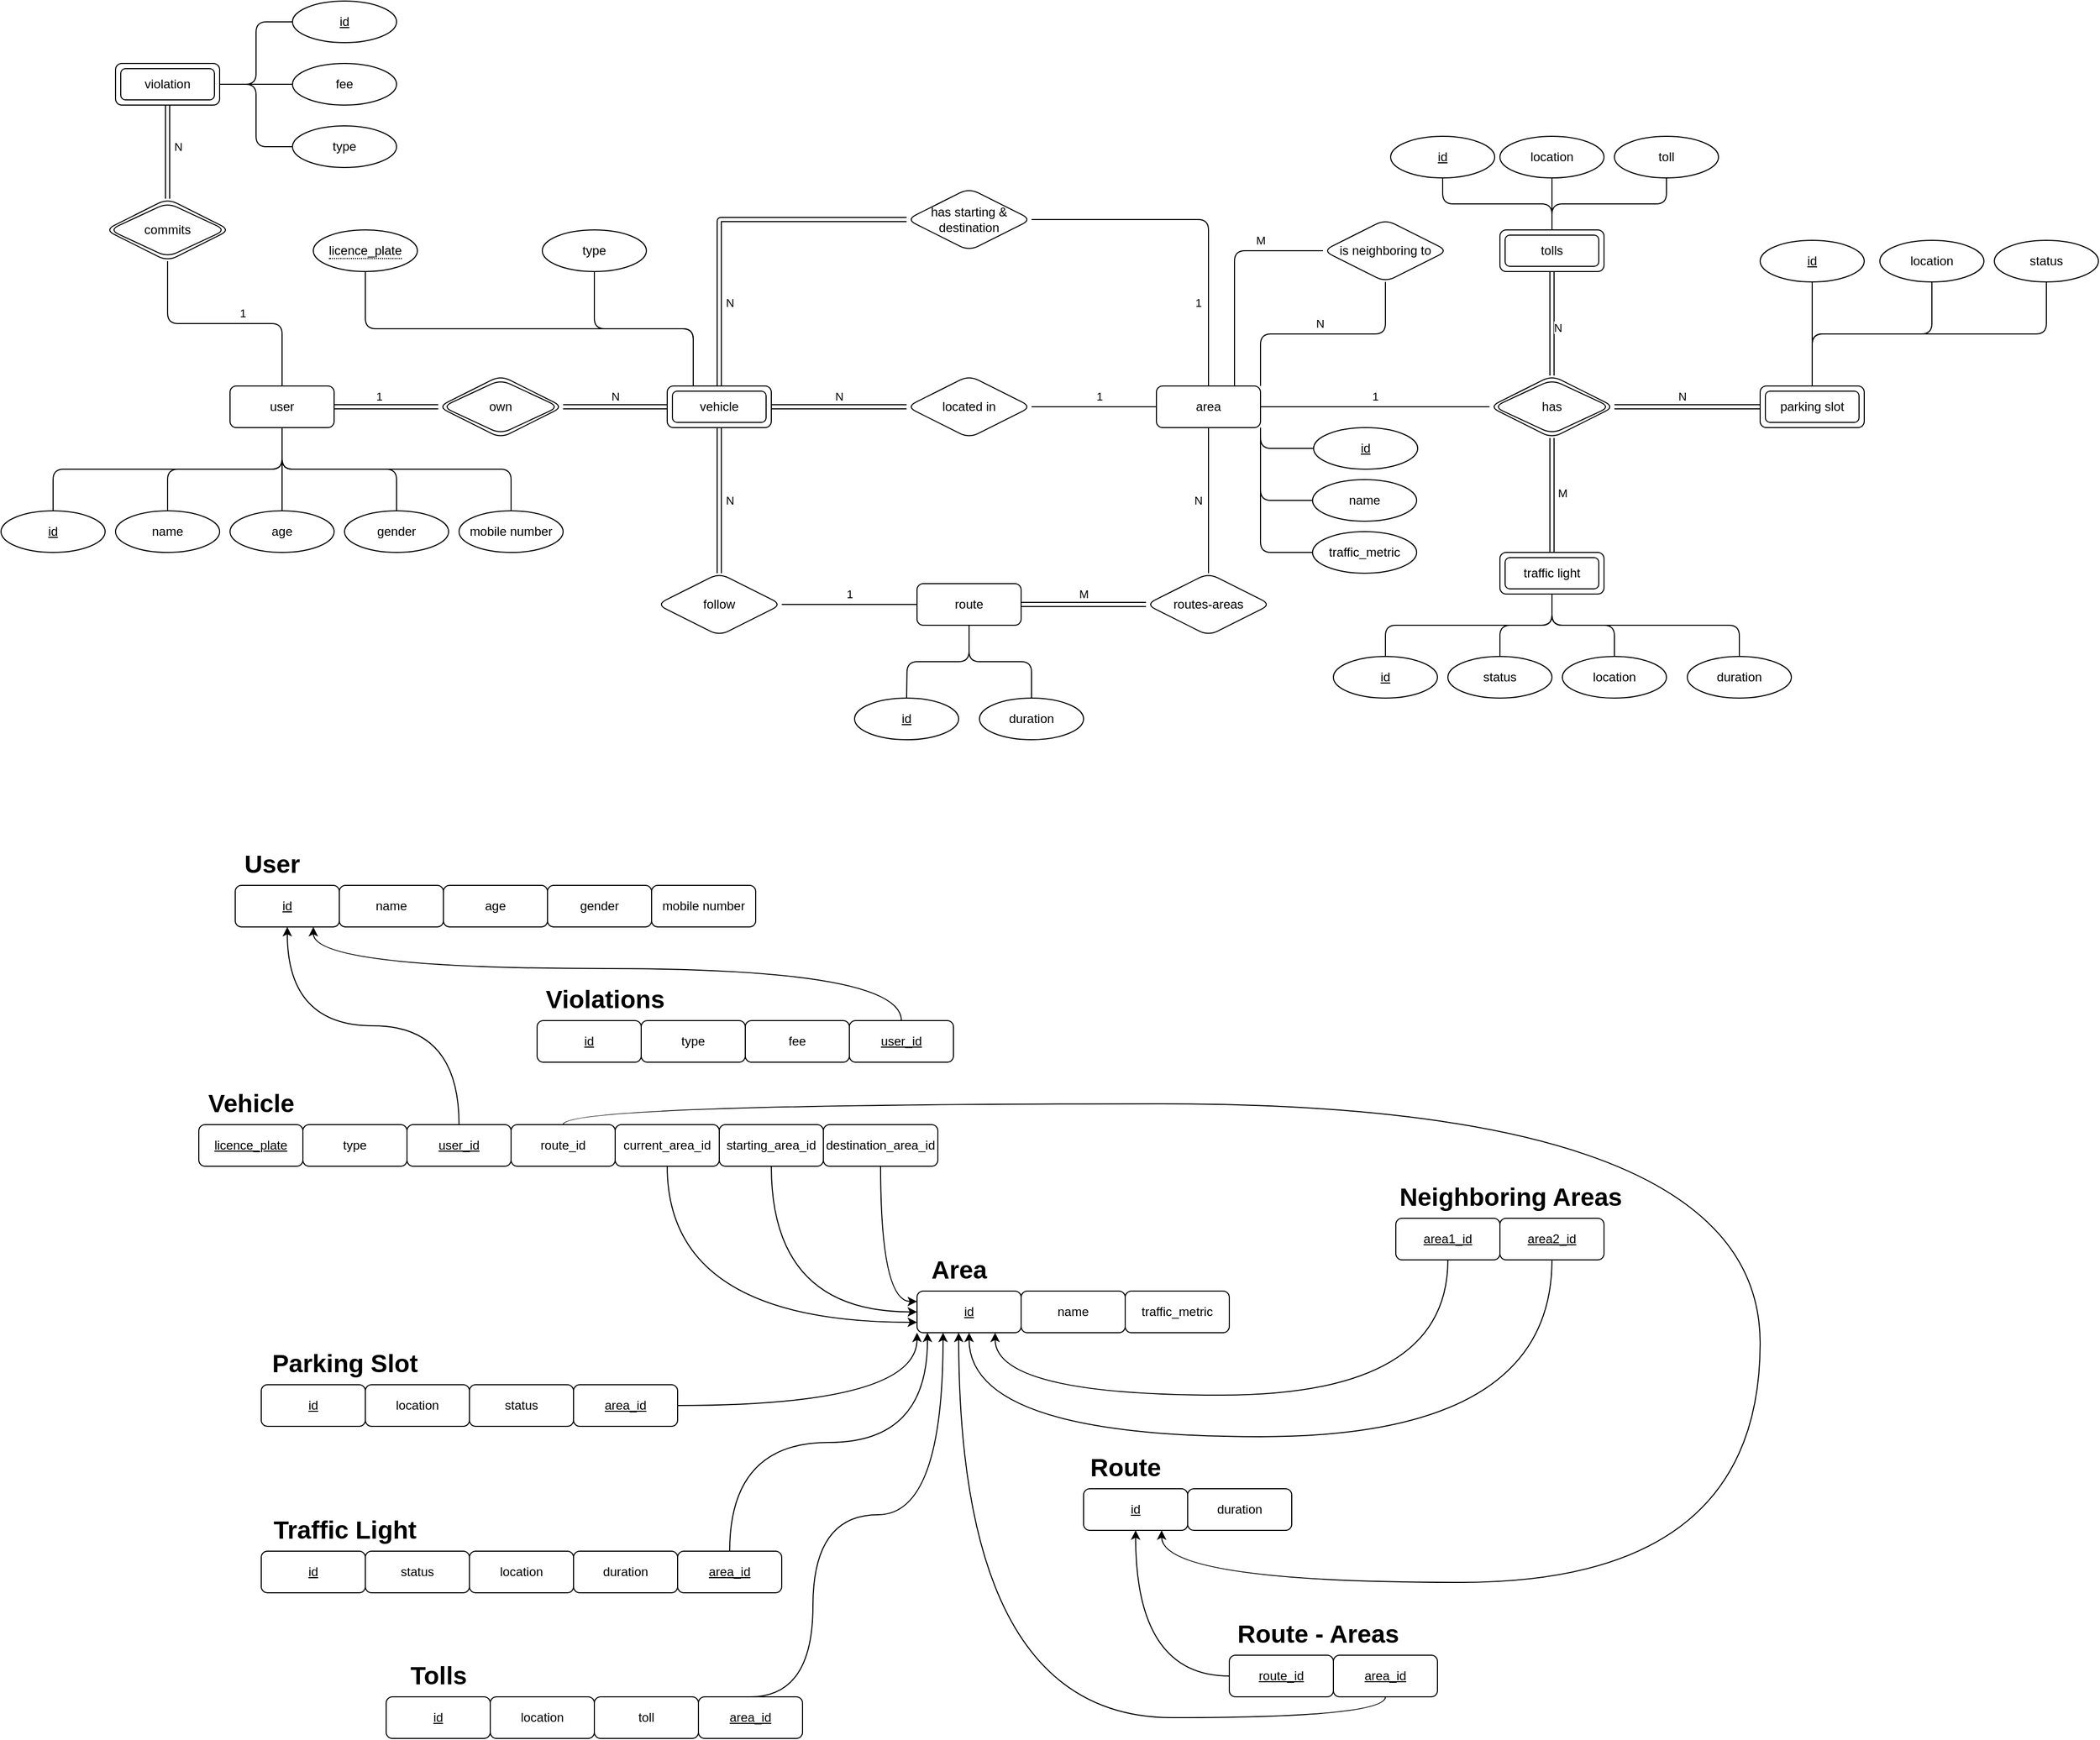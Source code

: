 <mxfile version="15.7.3" type="device" pages="3"><diagram id="Va-ApN9LMrnmUYQA8Er5" name="E/R and Relational Diagram"><mxGraphModel dx="2916" dy="1891" grid="1" gridSize="10" guides="1" tooltips="1" connect="1" arrows="1" fold="1" page="1" pageScale="1" pageWidth="850" pageHeight="1100" math="0" shadow="0"><root><mxCell id="eFpoznaWt664eFznGaIH-0"/><mxCell id="eFpoznaWt664eFznGaIH-1" parent="eFpoznaWt664eFznGaIH-0"/><mxCell id="3Ksgm0I51zwigidjMg9M-298" value="" style="group" parent="eFpoznaWt664eFznGaIH-1" vertex="1" connectable="0"><mxGeometry x="-10" y="-170" width="1640" height="710" as="geometry"/></mxCell><mxCell id="3Ksgm0I51zwigidjMg9M-0" value="" style="group;rounded=1;" parent="3Ksgm0I51zwigidjMg9M-298" vertex="1" connectable="0"><mxGeometry y="180" width="1620" height="530" as="geometry"/></mxCell><mxCell id="3Ksgm0I51zwigidjMg9M-34" value="id" style="ellipse;whiteSpace=wrap;html=1;align=center;fontStyle=4;rounded=1;" parent="3Ksgm0I51zwigidjMg9M-0" vertex="1"><mxGeometry x="-50" y="310" width="100" height="40" as="geometry"/></mxCell><mxCell id="TdomhI2ABu71yKjGkqTO-31" value="" style="group" parent="3Ksgm0I51zwigidjMg9M-0" vertex="1" connectable="0"><mxGeometry x="50" width="1550" height="530" as="geometry"/></mxCell><mxCell id="3Ksgm0I51zwigidjMg9M-1" value="user" style="whiteSpace=wrap;html=1;align=center;rounded=1;" parent="TdomhI2ABu71yKjGkqTO-31" vertex="1"><mxGeometry x="120" y="190" width="100" height="40" as="geometry"/></mxCell><mxCell id="3Ksgm0I51zwigidjMg9M-2" value="own" style="shape=rhombus;double=1;perimeter=rhombusPerimeter;whiteSpace=wrap;html=1;align=center;rounded=1;shadow=0;" parent="TdomhI2ABu71yKjGkqTO-31" vertex="1"><mxGeometry x="320" y="180" width="120" height="60" as="geometry"/></mxCell><mxCell id="3Ksgm0I51zwigidjMg9M-3" value="1" style="edgeStyle=orthogonalEdgeStyle;orthogonalLoop=1;jettySize=auto;html=1;exitX=1;exitY=0.5;exitDx=0;exitDy=0;entryX=0;entryY=0.5;entryDx=0;entryDy=0;endArrow=none;endFill=0;shape=link;" parent="TdomhI2ABu71yKjGkqTO-31" source="3Ksgm0I51zwigidjMg9M-1" target="3Ksgm0I51zwigidjMg9M-2" edge="1"><mxGeometry x="-0.143" y="10" relative="1" as="geometry"><mxPoint as="offset"/></mxGeometry></mxCell><mxCell id="3Ksgm0I51zwigidjMg9M-4" value="has" style="shape=rhombus;double=1;perimeter=rhombusPerimeter;whiteSpace=wrap;html=1;align=center;rounded=1;shadow=0;" parent="TdomhI2ABu71yKjGkqTO-31" vertex="1"><mxGeometry x="1330" y="180" width="120" height="60" as="geometry"/></mxCell><mxCell id="3Ksgm0I51zwigidjMg9M-5" value="1" style="edgeStyle=orthogonalEdgeStyle;orthogonalLoop=1;jettySize=auto;html=1;exitX=1;exitY=0.5;exitDx=0;exitDy=0;entryX=0;entryY=0.5;entryDx=0;entryDy=0;endArrow=none;endFill=0;" parent="TdomhI2ABu71yKjGkqTO-31" source="3Ksgm0I51zwigidjMg9M-6" target="3Ksgm0I51zwigidjMg9M-4" edge="1"><mxGeometry x="50" y="-470" as="geometry"><mxPoint y="-10" as="offset"/></mxGeometry></mxCell><mxCell id="3Ksgm0I51zwigidjMg9M-6" value="area" style="whiteSpace=wrap;html=1;align=center;rounded=1;" parent="TdomhI2ABu71yKjGkqTO-31" vertex="1"><mxGeometry x="1010" y="190" width="100" height="40" as="geometry"/></mxCell><mxCell id="3Ksgm0I51zwigidjMg9M-9" value="vehicle" style="shape=ext;margin=3;double=1;whiteSpace=wrap;html=1;align=center;shadow=0;rounded=1;" parent="TdomhI2ABu71yKjGkqTO-31" vertex="1"><mxGeometry x="540" y="190" width="100" height="40" as="geometry"/></mxCell><mxCell id="3Ksgm0I51zwigidjMg9M-10" value="N" style="edgeStyle=orthogonalEdgeStyle;orthogonalLoop=1;jettySize=auto;html=1;exitX=1;exitY=0.5;exitDx=0;exitDy=0;entryX=0;entryY=0.5;entryDx=0;entryDy=0;endArrow=none;endFill=0;shape=link;" parent="TdomhI2ABu71yKjGkqTO-31" source="3Ksgm0I51zwigidjMg9M-2" target="3Ksgm0I51zwigidjMg9M-9" edge="1"><mxGeometry y="10" relative="1" as="geometry"><mxPoint as="offset"/></mxGeometry></mxCell><mxCell id="3Ksgm0I51zwigidjMg9M-11" style="edgeStyle=orthogonalEdgeStyle;orthogonalLoop=1;jettySize=auto;html=1;exitX=0.5;exitY=1;exitDx=0;exitDy=0;entryX=0.5;entryY=0;entryDx=0;entryDy=0;endArrow=none;endFill=0;" parent="TdomhI2ABu71yKjGkqTO-31" source="3Ksgm0I51zwigidjMg9M-12" edge="1"><mxGeometry relative="1" as="geometry"><mxPoint x="770" y="490" as="targetPoint"/></mxGeometry></mxCell><mxCell id="3Ksgm0I51zwigidjMg9M-12" value="route" style="whiteSpace=wrap;html=1;align=center;rounded=1;" parent="TdomhI2ABu71yKjGkqTO-31" vertex="1"><mxGeometry x="780" y="380" width="100" height="40" as="geometry"/></mxCell><mxCell id="3Ksgm0I51zwigidjMg9M-13" value="N" style="edgeStyle=orthogonalEdgeStyle;orthogonalLoop=1;jettySize=auto;html=1;exitX=0.5;exitY=0;exitDx=0;exitDy=0;entryX=0.5;entryY=1;entryDx=0;entryDy=0;endArrow=none;endFill=0;" parent="TdomhI2ABu71yKjGkqTO-31" source="3Ksgm0I51zwigidjMg9M-15" target="3Ksgm0I51zwigidjMg9M-6" edge="1"><mxGeometry x="-50" as="geometry"><mxPoint x="-10" as="offset"/></mxGeometry></mxCell><mxCell id="3Ksgm0I51zwigidjMg9M-14" value="M" style="edgeStyle=orthogonalEdgeStyle;orthogonalLoop=1;jettySize=auto;html=1;exitX=0;exitY=0.5;exitDx=0;exitDy=0;entryX=1;entryY=0.5;entryDx=0;entryDy=0;endArrow=none;endFill=0;shape=link;" parent="TdomhI2ABu71yKjGkqTO-31" source="3Ksgm0I51zwigidjMg9M-15" target="3Ksgm0I51zwigidjMg9M-12" edge="1"><mxGeometry y="-10" relative="1" as="geometry"><mxPoint as="offset"/></mxGeometry></mxCell><mxCell id="3Ksgm0I51zwigidjMg9M-15" value="routes-areas" style="shape=rhombus;perimeter=rhombusPerimeter;whiteSpace=wrap;html=1;align=center;rounded=1;" parent="TdomhI2ABu71yKjGkqTO-31" vertex="1"><mxGeometry x="1000" y="370" width="120" height="60" as="geometry"/></mxCell><mxCell id="3Ksgm0I51zwigidjMg9M-16" value="1" style="edgeStyle=orthogonalEdgeStyle;orthogonalLoop=1;jettySize=auto;html=1;exitX=1;exitY=0.5;exitDx=0;exitDy=0;entryX=0;entryY=0.5;entryDx=0;entryDy=0;endArrow=none;endFill=0;" parent="TdomhI2ABu71yKjGkqTO-31" source="3Ksgm0I51zwigidjMg9M-17" target="3Ksgm0I51zwigidjMg9M-6" edge="1"><mxGeometry x="50" y="-470" as="geometry"><mxPoint x="5" y="-10" as="offset"/></mxGeometry></mxCell><mxCell id="3Ksgm0I51zwigidjMg9M-17" value="located in" style="shape=rhombus;perimeter=rhombusPerimeter;whiteSpace=wrap;html=1;align=center;rounded=1;" parent="TdomhI2ABu71yKjGkqTO-31" vertex="1"><mxGeometry x="770" y="180" width="120" height="60" as="geometry"/></mxCell><mxCell id="3Ksgm0I51zwigidjMg9M-18" value="N" style="edgeStyle=orthogonalEdgeStyle;orthogonalLoop=1;jettySize=auto;html=1;exitX=1;exitY=0.5;exitDx=0;exitDy=0;entryX=0;entryY=0.5;entryDx=0;entryDy=0;endArrow=none;endFill=0;shape=link;" parent="TdomhI2ABu71yKjGkqTO-31" source="3Ksgm0I51zwigidjMg9M-9" target="3Ksgm0I51zwigidjMg9M-17" edge="1"><mxGeometry x="50" y="-470" as="geometry"><mxPoint y="-10" as="offset"/></mxGeometry></mxCell><mxCell id="3Ksgm0I51zwigidjMg9M-19" value="1" style="edgeStyle=orthogonalEdgeStyle;orthogonalLoop=1;jettySize=auto;html=1;exitX=1;exitY=0.5;exitDx=0;exitDy=0;entryX=0;entryY=0.5;entryDx=0;entryDy=0;endArrow=none;endFill=0;" parent="TdomhI2ABu71yKjGkqTO-31" source="3Ksgm0I51zwigidjMg9M-20" target="3Ksgm0I51zwigidjMg9M-12" edge="1"><mxGeometry x="50" y="-470" as="geometry"><mxPoint y="-10" as="offset"/></mxGeometry></mxCell><mxCell id="3Ksgm0I51zwigidjMg9M-20" value="follow" style="shape=rhombus;perimeter=rhombusPerimeter;whiteSpace=wrap;html=1;align=center;rounded=1;" parent="TdomhI2ABu71yKjGkqTO-31" vertex="1"><mxGeometry x="530" y="370" width="120" height="60" as="geometry"/></mxCell><mxCell id="3Ksgm0I51zwigidjMg9M-21" value="Ν" style="edgeStyle=orthogonalEdgeStyle;orthogonalLoop=1;jettySize=auto;html=1;exitX=0.5;exitY=1;exitDx=0;exitDy=0;entryX=0.5;entryY=0;entryDx=0;entryDy=0;endArrow=none;endFill=0;shape=link;" parent="TdomhI2ABu71yKjGkqTO-31" source="3Ksgm0I51zwigidjMg9M-9" target="3Ksgm0I51zwigidjMg9M-20" edge="1"><mxGeometry x="50" y="-470" as="geometry"><mxPoint x="10" as="offset"/></mxGeometry></mxCell><mxCell id="3Ksgm0I51zwigidjMg9M-22" value="" style="group;rounded=1;" parent="TdomhI2ABu71yKjGkqTO-31" vertex="1" connectable="0"><mxGeometry x="720" y="490" width="220" height="40" as="geometry"/></mxCell><mxCell id="3Ksgm0I51zwigidjMg9M-23" value="duration" style="ellipse;whiteSpace=wrap;html=1;align=center;rounded=1;" parent="3Ksgm0I51zwigidjMg9M-22" vertex="1"><mxGeometry x="120" width="100" height="40" as="geometry"/></mxCell><mxCell id="3Ksgm0I51zwigidjMg9M-24" value="id" style="ellipse;whiteSpace=wrap;html=1;align=center;fontStyle=4;rounded=1;" parent="3Ksgm0I51zwigidjMg9M-22" vertex="1"><mxGeometry width="100" height="40" as="geometry"/></mxCell><mxCell id="3Ksgm0I51zwigidjMg9M-25" style="edgeStyle=orthogonalEdgeStyle;orthogonalLoop=1;jettySize=auto;html=1;exitX=0.5;exitY=1;exitDx=0;exitDy=0;entryX=0.5;entryY=0;entryDx=0;entryDy=0;endArrow=none;endFill=0;" parent="TdomhI2ABu71yKjGkqTO-31" source="3Ksgm0I51zwigidjMg9M-12" target="3Ksgm0I51zwigidjMg9M-23" edge="1"><mxGeometry relative="1" as="geometry"/></mxCell><mxCell id="3Ksgm0I51zwigidjMg9M-26" style="edgeStyle=orthogonalEdgeStyle;orthogonalLoop=1;jettySize=auto;html=1;exitX=1;exitY=0.5;exitDx=0;exitDy=0;entryX=0.5;entryY=0;entryDx=0;entryDy=0;endArrow=none;endFill=0;" parent="TdomhI2ABu71yKjGkqTO-31" source="3Ksgm0I51zwigidjMg9M-28" target="3Ksgm0I51zwigidjMg9M-6" edge="1"><mxGeometry relative="1" as="geometry"/></mxCell><mxCell id="3Ksgm0I51zwigidjMg9M-27" value="1" style="edgeLabel;html=1;align=center;verticalAlign=middle;resizable=0;points=[];rounded=1;" parent="3Ksgm0I51zwigidjMg9M-26" vertex="1" connectable="0"><mxGeometry x="0.447" y="2" relative="1" as="geometry"><mxPoint x="-12" y="11" as="offset"/></mxGeometry></mxCell><mxCell id="3Ksgm0I51zwigidjMg9M-28" value="has starting &amp;amp; destination" style="shape=rhombus;perimeter=rhombusPerimeter;whiteSpace=wrap;html=1;align=center;rounded=1;" parent="TdomhI2ABu71yKjGkqTO-31" vertex="1"><mxGeometry x="770" width="120" height="60" as="geometry"/></mxCell><mxCell id="3Ksgm0I51zwigidjMg9M-29" value="Ν" style="edgeStyle=orthogonalEdgeStyle;orthogonalLoop=1;jettySize=auto;html=1;exitX=0.5;exitY=0;exitDx=0;exitDy=0;entryX=0;entryY=0.5;entryDx=0;entryDy=0;endArrow=none;endFill=0;shape=link;" parent="TdomhI2ABu71yKjGkqTO-31" source="3Ksgm0I51zwigidjMg9M-9" target="3Ksgm0I51zwigidjMg9M-28" edge="1"><mxGeometry x="-0.529" y="-10" relative="1" as="geometry"><mxPoint as="offset"/></mxGeometry></mxCell><mxCell id="3Ksgm0I51zwigidjMg9M-30" style="edgeStyle=orthogonalEdgeStyle;orthogonalLoop=1;jettySize=auto;html=1;exitX=0.5;exitY=1;exitDx=0;exitDy=0;entryX=0.25;entryY=0;entryDx=0;entryDy=0;endArrow=none;endFill=0;" parent="TdomhI2ABu71yKjGkqTO-31" source="ZH2fV9SALelO-hQ_vMWf-0" target="3Ksgm0I51zwigidjMg9M-9" edge="1"><mxGeometry relative="1" as="geometry"><Array as="points"><mxPoint x="250" y="135"/><mxPoint x="565" y="135"/></Array></mxGeometry></mxCell><mxCell id="3Ksgm0I51zwigidjMg9M-32" style="edgeStyle=orthogonalEdgeStyle;orthogonalLoop=1;jettySize=auto;html=1;exitX=0.5;exitY=1;exitDx=0;exitDy=0;entryX=0.25;entryY=0;entryDx=0;entryDy=0;endArrow=none;endFill=0;" parent="TdomhI2ABu71yKjGkqTO-31" source="3Ksgm0I51zwigidjMg9M-33" target="3Ksgm0I51zwigidjMg9M-9" edge="1"><mxGeometry relative="1" as="geometry"/></mxCell><mxCell id="3Ksgm0I51zwigidjMg9M-33" value="type" style="ellipse;whiteSpace=wrap;html=1;align=center;rounded=1;" parent="TdomhI2ABu71yKjGkqTO-31" vertex="1"><mxGeometry x="420" y="40" width="100" height="40" as="geometry"/></mxCell><mxCell id="3Ksgm0I51zwigidjMg9M-35" style="edgeStyle=orthogonalEdgeStyle;orthogonalLoop=1;jettySize=auto;html=1;exitX=0.5;exitY=1;exitDx=0;exitDy=0;entryX=0.5;entryY=0;entryDx=0;entryDy=0;endArrow=none;endFill=0;" parent="TdomhI2ABu71yKjGkqTO-31" source="3Ksgm0I51zwigidjMg9M-1" target="3Ksgm0I51zwigidjMg9M-34" edge="1"><mxGeometry relative="1" as="geometry"/></mxCell><mxCell id="3Ksgm0I51zwigidjMg9M-36" style="edgeStyle=orthogonalEdgeStyle;orthogonalLoop=1;jettySize=auto;html=1;exitX=0.5;exitY=0;exitDx=0;exitDy=0;entryX=0.5;entryY=1;entryDx=0;entryDy=0;endArrow=none;endFill=0;" parent="TdomhI2ABu71yKjGkqTO-31" source="3Ksgm0I51zwigidjMg9M-37" target="3Ksgm0I51zwigidjMg9M-1" edge="1"><mxGeometry relative="1" as="geometry"/></mxCell><mxCell id="3Ksgm0I51zwigidjMg9M-37" value="name" style="ellipse;whiteSpace=wrap;html=1;align=center;rounded=1;" parent="TdomhI2ABu71yKjGkqTO-31" vertex="1"><mxGeometry x="10" y="310" width="100" height="40" as="geometry"/></mxCell><mxCell id="3Ksgm0I51zwigidjMg9M-38" style="edgeStyle=orthogonalEdgeStyle;orthogonalLoop=1;jettySize=auto;html=1;exitX=0.5;exitY=0;exitDx=0;exitDy=0;entryX=0.5;entryY=1;entryDx=0;entryDy=0;endArrow=none;endFill=0;" parent="TdomhI2ABu71yKjGkqTO-31" source="3Ksgm0I51zwigidjMg9M-39" target="3Ksgm0I51zwigidjMg9M-1" edge="1"><mxGeometry relative="1" as="geometry"/></mxCell><mxCell id="3Ksgm0I51zwigidjMg9M-39" value="age" style="ellipse;whiteSpace=wrap;html=1;align=center;rounded=1;" parent="TdomhI2ABu71yKjGkqTO-31" vertex="1"><mxGeometry x="120" y="310" width="100" height="40" as="geometry"/></mxCell><mxCell id="3Ksgm0I51zwigidjMg9M-40" style="edgeStyle=orthogonalEdgeStyle;orthogonalLoop=1;jettySize=auto;html=1;exitX=0.5;exitY=0;exitDx=0;exitDy=0;entryX=0.5;entryY=1;entryDx=0;entryDy=0;endArrow=none;endFill=0;" parent="TdomhI2ABu71yKjGkqTO-31" source="3Ksgm0I51zwigidjMg9M-41" target="3Ksgm0I51zwigidjMg9M-1" edge="1"><mxGeometry relative="1" as="geometry"/></mxCell><mxCell id="3Ksgm0I51zwigidjMg9M-41" value="gender" style="ellipse;whiteSpace=wrap;html=1;align=center;rounded=1;" parent="TdomhI2ABu71yKjGkqTO-31" vertex="1"><mxGeometry x="230" y="310" width="100" height="40" as="geometry"/></mxCell><mxCell id="3Ksgm0I51zwigidjMg9M-48" value="name" style="ellipse;whiteSpace=wrap;html=1;align=center;rounded=1;" parent="TdomhI2ABu71yKjGkqTO-31" vertex="1"><mxGeometry x="1160" y="280" width="100" height="40" as="geometry"/></mxCell><mxCell id="3Ksgm0I51zwigidjMg9M-49" value="id" style="ellipse;whiteSpace=wrap;html=1;align=center;fontStyle=4;rounded=1;" parent="TdomhI2ABu71yKjGkqTO-31" vertex="1"><mxGeometry x="1161" y="230" width="100" height="40" as="geometry"/></mxCell><mxCell id="3Ksgm0I51zwigidjMg9M-50" style="edgeStyle=orthogonalEdgeStyle;orthogonalLoop=1;jettySize=auto;html=1;exitX=0;exitY=0.5;exitDx=0;exitDy=0;entryX=1;entryY=1;entryDx=0;entryDy=0;endArrow=none;endFill=0;" parent="TdomhI2ABu71yKjGkqTO-31" source="3Ksgm0I51zwigidjMg9M-51" target="3Ksgm0I51zwigidjMg9M-6" edge="1"><mxGeometry relative="1" as="geometry"/></mxCell><mxCell id="3Ksgm0I51zwigidjMg9M-51" value="traffic_metric" style="ellipse;whiteSpace=wrap;html=1;align=center;rounded=1;" parent="TdomhI2ABu71yKjGkqTO-31" vertex="1"><mxGeometry x="1160" y="330" width="100" height="40" as="geometry"/></mxCell><mxCell id="3Ksgm0I51zwigidjMg9M-52" style="edgeStyle=orthogonalEdgeStyle;orthogonalLoop=1;jettySize=auto;html=1;exitX=1;exitY=1;exitDx=0;exitDy=0;entryX=0;entryY=0.5;entryDx=0;entryDy=0;endArrow=none;endFill=0;" parent="TdomhI2ABu71yKjGkqTO-31" source="3Ksgm0I51zwigidjMg9M-6" target="3Ksgm0I51zwigidjMg9M-48" edge="1"><mxGeometry relative="1" as="geometry"/></mxCell><mxCell id="3Ksgm0I51zwigidjMg9M-53" style="edgeStyle=orthogonalEdgeStyle;orthogonalLoop=1;jettySize=auto;html=1;exitX=1;exitY=1;exitDx=0;exitDy=0;entryX=0;entryY=0.5;entryDx=0;entryDy=0;endArrow=none;endFill=0;" parent="TdomhI2ABu71yKjGkqTO-31" source="3Ksgm0I51zwigidjMg9M-6" target="3Ksgm0I51zwigidjMg9M-49" edge="1"><mxGeometry relative="1" as="geometry"/></mxCell><mxCell id="3Ksgm0I51zwigidjMg9M-281" style="edgeStyle=orthogonalEdgeStyle;rounded=1;orthogonalLoop=1;jettySize=auto;html=1;exitX=0.5;exitY=1;exitDx=0;exitDy=0;entryX=0.5;entryY=0;entryDx=0;entryDy=0;endArrow=none;endFill=0;" parent="TdomhI2ABu71yKjGkqTO-31" source="3Ksgm0I51zwigidjMg9M-279" target="3Ksgm0I51zwigidjMg9M-1" edge="1"><mxGeometry relative="1" as="geometry"/></mxCell><mxCell id="3Ksgm0I51zwigidjMg9M-282" value="1" style="edgeLabel;html=1;align=center;verticalAlign=middle;resizable=0;points=[];" parent="3Ksgm0I51zwigidjMg9M-281" vertex="1" connectable="0"><mxGeometry x="0.147" y="2" relative="1" as="geometry"><mxPoint y="-8" as="offset"/></mxGeometry></mxCell><mxCell id="3Ksgm0I51zwigidjMg9M-279" value="commits" style="shape=rhombus;double=1;perimeter=rhombusPerimeter;whiteSpace=wrap;html=1;align=center;rounded=1;shadow=0;" parent="TdomhI2ABu71yKjGkqTO-31" vertex="1"><mxGeometry y="10" width="120" height="60" as="geometry"/></mxCell><mxCell id="TdomhI2ABu71yKjGkqTO-10" value="N" style="edgeStyle=orthogonalEdgeStyle;rounded=1;orthogonalLoop=1;jettySize=auto;html=1;exitX=0.5;exitY=1;exitDx=0;exitDy=0;entryX=1;entryY=0;entryDx=0;entryDy=0;endArrow=none;endFill=0;sketch=0;shadow=0;" parent="TdomhI2ABu71yKjGkqTO-31" source="TdomhI2ABu71yKjGkqTO-0" target="3Ksgm0I51zwigidjMg9M-6" edge="1"><mxGeometry x="0.035" y="-10" relative="1" as="geometry"><Array as="points"><mxPoint x="1230" y="140"/><mxPoint x="1110" y="140"/></Array><mxPoint x="1" as="offset"/></mxGeometry></mxCell><mxCell id="TdomhI2ABu71yKjGkqTO-0" value="is neighboring to" style="shape=rhombus;perimeter=rhombusPerimeter;whiteSpace=wrap;html=1;align=center;rounded=1;" parent="TdomhI2ABu71yKjGkqTO-31" vertex="1"><mxGeometry x="1170" y="30" width="120" height="60" as="geometry"/></mxCell><mxCell id="TdomhI2ABu71yKjGkqTO-9" value="M" style="edgeStyle=orthogonalEdgeStyle;rounded=1;orthogonalLoop=1;jettySize=auto;html=1;exitX=0.75;exitY=0;exitDx=0;exitDy=0;entryX=0;entryY=0.5;entryDx=0;entryDy=0;endArrow=none;endFill=0;sketch=0;shadow=0;" parent="TdomhI2ABu71yKjGkqTO-31" source="3Ksgm0I51zwigidjMg9M-6" target="TdomhI2ABu71yKjGkqTO-0" edge="1"><mxGeometry x="0.439" y="10" relative="1" as="geometry"><mxPoint as="offset"/></mxGeometry></mxCell><mxCell id="TdomhI2ABu71yKjGkqTO-21" style="edgeStyle=orthogonalEdgeStyle;curved=1;sketch=0;orthogonalLoop=1;jettySize=auto;html=1;exitX=0.5;exitY=0;exitDx=0;exitDy=0;entryX=0.5;entryY=1;entryDx=0;entryDy=0;shadow=0;endArrow=none;endFill=0;shape=link;" parent="TdomhI2ABu71yKjGkqTO-31" source="TdomhI2ABu71yKjGkqTO-20" target="3Ksgm0I51zwigidjMg9M-4" edge="1"><mxGeometry relative="1" as="geometry"/></mxCell><mxCell id="TdomhI2ABu71yKjGkqTO-22" value="M" style="edgeLabel;html=1;align=center;verticalAlign=middle;resizable=0;points=[];" parent="TdomhI2ABu71yKjGkqTO-21" vertex="1" connectable="0"><mxGeometry x="0.036" y="-2" relative="1" as="geometry"><mxPoint x="8" as="offset"/></mxGeometry></mxCell><mxCell id="TdomhI2ABu71yKjGkqTO-46" style="edgeStyle=orthogonalEdgeStyle;rounded=1;sketch=0;orthogonalLoop=1;jettySize=auto;html=1;exitX=0.5;exitY=1;exitDx=0;exitDy=0;entryX=0.5;entryY=0;entryDx=0;entryDy=0;shadow=0;endArrow=none;endFill=0;" parent="TdomhI2ABu71yKjGkqTO-31" source="TdomhI2ABu71yKjGkqTO-20" target="TdomhI2ABu71yKjGkqTO-45" edge="1"><mxGeometry relative="1" as="geometry"/></mxCell><mxCell id="TdomhI2ABu71yKjGkqTO-20" value="traffic light" style="shape=ext;margin=3;double=1;whiteSpace=wrap;html=1;align=center;shadow=0;rounded=1;" parent="TdomhI2ABu71yKjGkqTO-31" vertex="1"><mxGeometry x="1340" y="350" width="100" height="40" as="geometry"/></mxCell><mxCell id="TdomhI2ABu71yKjGkqTO-24" value="id" style="ellipse;whiteSpace=wrap;html=1;align=center;fontStyle=4;rounded=1;" parent="TdomhI2ABu71yKjGkqTO-31" vertex="1"><mxGeometry x="1180" y="450" width="100" height="40" as="geometry"/></mxCell><mxCell id="TdomhI2ABu71yKjGkqTO-27" style="edgeStyle=orthogonalEdgeStyle;sketch=0;orthogonalLoop=1;jettySize=auto;html=1;exitX=0.5;exitY=1;exitDx=0;exitDy=0;entryX=0.5;entryY=0;entryDx=0;entryDy=0;shadow=0;endArrow=none;endFill=0;rounded=1;" parent="TdomhI2ABu71yKjGkqTO-31" source="TdomhI2ABu71yKjGkqTO-20" target="TdomhI2ABu71yKjGkqTO-24" edge="1"><mxGeometry relative="1" as="geometry"/></mxCell><mxCell id="TdomhI2ABu71yKjGkqTO-25" value="status" style="ellipse;whiteSpace=wrap;html=1;align=center;rounded=1;" parent="TdomhI2ABu71yKjGkqTO-31" vertex="1"><mxGeometry x="1290" y="450" width="100" height="40" as="geometry"/></mxCell><mxCell id="TdomhI2ABu71yKjGkqTO-28" style="edgeStyle=orthogonalEdgeStyle;sketch=0;orthogonalLoop=1;jettySize=auto;html=1;exitX=0.5;exitY=1;exitDx=0;exitDy=0;entryX=0.5;entryY=0;entryDx=0;entryDy=0;shadow=0;endArrow=none;endFill=0;rounded=1;" parent="TdomhI2ABu71yKjGkqTO-31" source="TdomhI2ABu71yKjGkqTO-20" target="TdomhI2ABu71yKjGkqTO-25" edge="1"><mxGeometry relative="1" as="geometry"/></mxCell><mxCell id="TdomhI2ABu71yKjGkqTO-45" value="location" style="ellipse;whiteSpace=wrap;html=1;align=center;rounded=1;" parent="TdomhI2ABu71yKjGkqTO-31" vertex="1"><mxGeometry x="1400" y="450" width="100" height="40" as="geometry"/></mxCell><mxCell id="TdomhI2ABu71yKjGkqTO-54" style="edgeStyle=orthogonalEdgeStyle;sketch=0;orthogonalLoop=1;jettySize=auto;html=1;exitX=0.5;exitY=1;exitDx=0;exitDy=0;entryX=0.5;entryY=0;entryDx=0;entryDy=0;shadow=0;endArrow=none;endFill=0;rounded=0;shape=link;" parent="TdomhI2ABu71yKjGkqTO-31" source="TdomhI2ABu71yKjGkqTO-52" target="3Ksgm0I51zwigidjMg9M-4" edge="1"><mxGeometry relative="1" as="geometry"/></mxCell><mxCell id="TdomhI2ABu71yKjGkqTO-52" value="tolls" style="shape=ext;margin=3;double=1;whiteSpace=wrap;html=1;align=center;shadow=0;rounded=1;" parent="TdomhI2ABu71yKjGkqTO-31" vertex="1"><mxGeometry x="1340" y="40" width="100" height="40" as="geometry"/></mxCell><mxCell id="KfdSy-o1VCEFPWy55K6G-159" style="edgeStyle=orthogonalEdgeStyle;rounded=1;orthogonalLoop=1;jettySize=auto;html=1;exitX=0.5;exitY=0;exitDx=0;exitDy=0;entryX=0.5;entryY=1;entryDx=0;entryDy=0;endArrow=none;endFill=0;" parent="TdomhI2ABu71yKjGkqTO-31" source="KfdSy-o1VCEFPWy55K6G-158" target="3Ksgm0I51zwigidjMg9M-1" edge="1"><mxGeometry relative="1" as="geometry"/></mxCell><mxCell id="KfdSy-o1VCEFPWy55K6G-158" value="mobile number" style="ellipse;whiteSpace=wrap;html=1;align=center;rounded=1;" parent="TdomhI2ABu71yKjGkqTO-31" vertex="1"><mxGeometry x="340" y="310" width="100" height="40" as="geometry"/></mxCell><mxCell id="lTVbjE0uIMgrNvyzDJwT-0" value="&lt;meta charset=&quot;utf-8&quot;&gt;&lt;span style=&quot;color: rgb(0, 0, 0); font-family: helvetica; font-size: 11px; font-style: normal; font-weight: 400; letter-spacing: normal; text-align: center; text-indent: 0px; text-transform: none; word-spacing: 0px; background-color: rgb(255, 255, 255); display: inline; float: none;&quot;&gt;N&lt;/span&gt;" style="text;whiteSpace=wrap;html=1;" parent="TdomhI2ABu71yKjGkqTO-31" vertex="1"><mxGeometry x="1390" y="120" width="30" height="30" as="geometry"/></mxCell><mxCell id="ZH2fV9SALelO-hQ_vMWf-0" value="&lt;span style=&quot;border-bottom: 1px dotted&quot;&gt;licence_plate&lt;/span&gt;" style="ellipse;whiteSpace=wrap;html=1;align=center;" vertex="1" parent="TdomhI2ABu71yKjGkqTO-31"><mxGeometry x="200" y="40" width="100" height="40" as="geometry"/></mxCell><mxCell id="3Ksgm0I51zwigidjMg9M-280" value="N" style="edgeStyle=orthogonalEdgeStyle;rounded=1;orthogonalLoop=1;jettySize=auto;html=1;exitX=0.5;exitY=1;exitDx=0;exitDy=0;endArrow=none;endFill=0;shape=link;" parent="3Ksgm0I51zwigidjMg9M-298" source="3Ksgm0I51zwigidjMg9M-277" target="3Ksgm0I51zwigidjMg9M-279" edge="1"><mxGeometry x="-0.111" y="10" relative="1" as="geometry"><mxPoint as="offset"/></mxGeometry></mxCell><mxCell id="3Ksgm0I51zwigidjMg9M-277" value="violation" style="shape=ext;margin=3;double=1;whiteSpace=wrap;html=1;align=center;shadow=0;rounded=1;" parent="3Ksgm0I51zwigidjMg9M-298" vertex="1"><mxGeometry x="60" y="60" width="100" height="40" as="geometry"/></mxCell><mxCell id="3Ksgm0I51zwigidjMg9M-283" value="id" style="ellipse;whiteSpace=wrap;html=1;align=center;fontStyle=4;rounded=1;" parent="3Ksgm0I51zwigidjMg9M-298" vertex="1"><mxGeometry x="230" width="100" height="40" as="geometry"/></mxCell><mxCell id="3Ksgm0I51zwigidjMg9M-286" style="edgeStyle=orthogonalEdgeStyle;rounded=1;orthogonalLoop=1;jettySize=auto;html=1;exitX=1;exitY=0.5;exitDx=0;exitDy=0;entryX=0;entryY=0.5;entryDx=0;entryDy=0;endArrow=none;endFill=0;" parent="3Ksgm0I51zwigidjMg9M-298" source="3Ksgm0I51zwigidjMg9M-277" target="3Ksgm0I51zwigidjMg9M-283" edge="1"><mxGeometry relative="1" as="geometry"/></mxCell><mxCell id="3Ksgm0I51zwigidjMg9M-287" style="edgeStyle=orthogonalEdgeStyle;rounded=1;orthogonalLoop=1;jettySize=auto;html=1;exitX=0;exitY=0.5;exitDx=0;exitDy=0;endArrow=none;endFill=0;" parent="3Ksgm0I51zwigidjMg9M-298" source="3Ksgm0I51zwigidjMg9M-284" target="3Ksgm0I51zwigidjMg9M-277" edge="1"><mxGeometry relative="1" as="geometry"/></mxCell><mxCell id="3Ksgm0I51zwigidjMg9M-284" value="fee" style="ellipse;whiteSpace=wrap;html=1;align=center;rounded=1;" parent="3Ksgm0I51zwigidjMg9M-298" vertex="1"><mxGeometry x="230" y="60" width="100" height="40" as="geometry"/></mxCell><mxCell id="3Ksgm0I51zwigidjMg9M-288" style="edgeStyle=orthogonalEdgeStyle;rounded=1;orthogonalLoop=1;jettySize=auto;html=1;exitX=0;exitY=0.5;exitDx=0;exitDy=0;endArrow=none;endFill=0;entryX=1;entryY=0.5;entryDx=0;entryDy=0;" parent="3Ksgm0I51zwigidjMg9M-298" source="3Ksgm0I51zwigidjMg9M-285" target="3Ksgm0I51zwigidjMg9M-277" edge="1"><mxGeometry relative="1" as="geometry"><mxPoint x="180" y="100" as="targetPoint"/></mxGeometry></mxCell><mxCell id="3Ksgm0I51zwigidjMg9M-285" value="type" style="ellipse;whiteSpace=wrap;html=1;align=center;rounded=1;" parent="3Ksgm0I51zwigidjMg9M-298" vertex="1"><mxGeometry x="230" y="120" width="100" height="40" as="geometry"/></mxCell><mxCell id="TdomhI2ABu71yKjGkqTO-58" style="edgeStyle=orthogonalEdgeStyle;rounded=1;sketch=0;orthogonalLoop=1;jettySize=auto;html=1;exitX=0.5;exitY=1;exitDx=0;exitDy=0;entryX=0.5;entryY=0;entryDx=0;entryDy=0;shadow=0;endArrow=none;endFill=0;" parent="3Ksgm0I51zwigidjMg9M-298" source="TdomhI2ABu71yKjGkqTO-55" target="TdomhI2ABu71yKjGkqTO-52" edge="1"><mxGeometry relative="1" as="geometry"/></mxCell><mxCell id="TdomhI2ABu71yKjGkqTO-55" value="id" style="ellipse;whiteSpace=wrap;html=1;align=center;fontStyle=4;rounded=1;" parent="3Ksgm0I51zwigidjMg9M-298" vertex="1"><mxGeometry x="1285" y="130" width="100" height="40" as="geometry"/></mxCell><mxCell id="TdomhI2ABu71yKjGkqTO-59" style="edgeStyle=orthogonalEdgeStyle;rounded=1;sketch=0;orthogonalLoop=1;jettySize=auto;html=1;exitX=0.5;exitY=1;exitDx=0;exitDy=0;shadow=0;endArrow=none;endFill=0;" parent="3Ksgm0I51zwigidjMg9M-298" source="TdomhI2ABu71yKjGkqTO-56" target="TdomhI2ABu71yKjGkqTO-52" edge="1"><mxGeometry relative="1" as="geometry"/></mxCell><mxCell id="TdomhI2ABu71yKjGkqTO-56" value="location" style="ellipse;whiteSpace=wrap;html=1;align=center;rounded=1;" parent="3Ksgm0I51zwigidjMg9M-298" vertex="1"><mxGeometry x="1390" y="130" width="100" height="40" as="geometry"/></mxCell><mxCell id="TdomhI2ABu71yKjGkqTO-60" style="edgeStyle=orthogonalEdgeStyle;rounded=1;sketch=0;orthogonalLoop=1;jettySize=auto;html=1;exitX=0.5;exitY=1;exitDx=0;exitDy=0;shadow=0;endArrow=none;endFill=0;" parent="3Ksgm0I51zwigidjMg9M-298" source="TdomhI2ABu71yKjGkqTO-57" target="TdomhI2ABu71yKjGkqTO-52" edge="1"><mxGeometry relative="1" as="geometry"/></mxCell><mxCell id="TdomhI2ABu71yKjGkqTO-57" value="toll" style="ellipse;whiteSpace=wrap;html=1;align=center;rounded=1;" parent="3Ksgm0I51zwigidjMg9M-298" vertex="1"><mxGeometry x="1500" y="130" width="100" height="40" as="geometry"/></mxCell><mxCell id="3Ksgm0I51zwigidjMg9M-8" value="parking slot" style="shape=ext;margin=3;double=1;whiteSpace=wrap;html=1;align=center;shadow=0;rounded=1;" parent="eFpoznaWt664eFznGaIH-1" vertex="1"><mxGeometry x="1630" y="200" width="100" height="40" as="geometry"/></mxCell><mxCell id="3Ksgm0I51zwigidjMg9M-7" value="N" style="edgeStyle=orthogonalEdgeStyle;orthogonalLoop=1;jettySize=auto;html=1;exitX=0;exitY=0.5;exitDx=0;exitDy=0;entryX=1;entryY=0.5;entryDx=0;entryDy=0;endArrow=none;endFill=0;shape=link;" parent="eFpoznaWt664eFznGaIH-1" source="3Ksgm0I51zwigidjMg9M-8" target="3Ksgm0I51zwigidjMg9M-4" edge="1"><mxGeometry x="100" y="-460" as="geometry"><mxPoint x="-5" y="-10" as="offset"/></mxGeometry></mxCell><mxCell id="3Ksgm0I51zwigidjMg9M-42" style="edgeStyle=orthogonalEdgeStyle;orthogonalLoop=1;jettySize=auto;html=1;exitX=0.5;exitY=1;exitDx=0;exitDy=0;entryX=0.5;entryY=0;entryDx=0;entryDy=0;endArrow=none;endFill=0;" parent="eFpoznaWt664eFznGaIH-1" source="3Ksgm0I51zwigidjMg9M-43" target="3Ksgm0I51zwigidjMg9M-8" edge="1"><mxGeometry relative="1" as="geometry"/></mxCell><mxCell id="3Ksgm0I51zwigidjMg9M-44" style="edgeStyle=orthogonalEdgeStyle;orthogonalLoop=1;jettySize=auto;html=1;exitX=0.5;exitY=1;exitDx=0;exitDy=0;entryX=0.5;entryY=0;entryDx=0;entryDy=0;endArrow=none;endFill=0;" parent="eFpoznaWt664eFznGaIH-1" source="3Ksgm0I51zwigidjMg9M-45" target="3Ksgm0I51zwigidjMg9M-8" edge="1"><mxGeometry relative="1" as="geometry"/></mxCell><mxCell id="3Ksgm0I51zwigidjMg9M-46" style="edgeStyle=orthogonalEdgeStyle;orthogonalLoop=1;jettySize=auto;html=1;exitX=0.5;exitY=1;exitDx=0;exitDy=0;entryX=0.5;entryY=0;entryDx=0;entryDy=0;endArrow=none;endFill=0;" parent="eFpoznaWt664eFznGaIH-1" source="3Ksgm0I51zwigidjMg9M-47" target="3Ksgm0I51zwigidjMg9M-8" edge="1"><mxGeometry relative="1" as="geometry"/></mxCell><mxCell id="3Ksgm0I51zwigidjMg9M-45" value="location" style="ellipse;whiteSpace=wrap;html=1;align=center;rounded=1;" parent="eFpoznaWt664eFznGaIH-1" vertex="1"><mxGeometry x="1745" y="60" width="100" height="40" as="geometry"/></mxCell><mxCell id="3Ksgm0I51zwigidjMg9M-43" value="id" style="ellipse;whiteSpace=wrap;html=1;align=center;fontStyle=4;rounded=1;" parent="eFpoznaWt664eFznGaIH-1" vertex="1"><mxGeometry x="1630" y="60" width="100" height="40" as="geometry"/></mxCell><mxCell id="3Ksgm0I51zwigidjMg9M-47" value="status" style="ellipse;whiteSpace=wrap;html=1;align=center;rounded=1;" parent="eFpoznaWt664eFznGaIH-1" vertex="1"><mxGeometry x="1855" y="60" width="100" height="40" as="geometry"/></mxCell><mxCell id="TdomhI2ABu71yKjGkqTO-26" value="duration" style="ellipse;whiteSpace=wrap;html=1;align=center;rounded=1;" parent="eFpoznaWt664eFznGaIH-1" vertex="1"><mxGeometry x="1560" y="460" width="100" height="40" as="geometry"/></mxCell><mxCell id="TdomhI2ABu71yKjGkqTO-29" style="edgeStyle=orthogonalEdgeStyle;sketch=0;orthogonalLoop=1;jettySize=auto;html=1;exitX=0.5;exitY=1;exitDx=0;exitDy=0;entryX=0.5;entryY=0;entryDx=0;entryDy=0;shadow=0;endArrow=none;endFill=0;rounded=1;" parent="eFpoznaWt664eFznGaIH-1" source="TdomhI2ABu71yKjGkqTO-20" target="TdomhI2ABu71yKjGkqTO-26" edge="1"><mxGeometry relative="1" as="geometry"/></mxCell><mxCell id="TdomhI2ABu71yKjGkqTO-70" value="" style="group" parent="eFpoznaWt664eFznGaIH-1" vertex="1" connectable="0"><mxGeometry x="130" y="640" width="1160" height="860" as="geometry"/></mxCell><mxCell id="TdomhI2ABu71yKjGkqTO-51" value="" style="group" parent="TdomhI2ABu71yKjGkqTO-70" vertex="1" connectable="0"><mxGeometry width="1160" height="770" as="geometry"/></mxCell><mxCell id="3Ksgm0I51zwigidjMg9M-297" value="" style="group" parent="TdomhI2ABu71yKjGkqTO-51" vertex="1" connectable="0"><mxGeometry width="1160" height="770" as="geometry"/></mxCell><mxCell id="3Ksgm0I51zwigidjMg9M-255" value="" style="group;rounded=1;" parent="3Ksgm0I51zwigidjMg9M-297" vertex="1" connectable="0"><mxGeometry x="20" width="415" height="80" as="geometry"/></mxCell><mxCell id="3Ksgm0I51zwigidjMg9M-209" value="&lt;u&gt;id&lt;/u&gt;" style="whiteSpace=wrap;html=1;align=center;rounded=1;" parent="3Ksgm0I51zwigidjMg9M-255" vertex="1"><mxGeometry x="15" y="40" width="100" height="40" as="geometry"/></mxCell><mxCell id="3Ksgm0I51zwigidjMg9M-226" value="gender" style="whiteSpace=wrap;html=1;align=center;rounded=1;" parent="3Ksgm0I51zwigidjMg9M-255" vertex="1"><mxGeometry x="315" y="40" width="100" height="40" as="geometry"/></mxCell><mxCell id="3Ksgm0I51zwigidjMg9M-227" value="age" style="whiteSpace=wrap;html=1;align=center;rounded=1;" parent="3Ksgm0I51zwigidjMg9M-255" vertex="1"><mxGeometry x="215" y="40" width="100" height="40" as="geometry"/></mxCell><mxCell id="3Ksgm0I51zwigidjMg9M-228" value="name" style="whiteSpace=wrap;html=1;align=center;rounded=1;" parent="3Ksgm0I51zwigidjMg9M-255" vertex="1"><mxGeometry x="115" y="40" width="100" height="40" as="geometry"/></mxCell><mxCell id="3Ksgm0I51zwigidjMg9M-186" value="User" style="text;strokeColor=none;fillColor=none;html=1;fontSize=24;fontStyle=1;verticalAlign=middle;align=center;rotation=0;rounded=1;" parent="3Ksgm0I51zwigidjMg9M-255" vertex="1"><mxGeometry width="100" height="40" as="geometry"/></mxCell><mxCell id="3Ksgm0I51zwigidjMg9M-257" value="" style="group;rounded=1;" parent="3Ksgm0I51zwigidjMg9M-297" vertex="1" connectable="0"><mxGeometry y="230" width="710" height="80" as="geometry"/></mxCell><mxCell id="3Ksgm0I51zwigidjMg9M-153" value="Vehicle" style="text;strokeColor=none;fillColor=none;html=1;fontSize=24;fontStyle=1;verticalAlign=middle;align=center;rounded=1;" parent="3Ksgm0I51zwigidjMg9M-257" vertex="1"><mxGeometry width="100" height="40" as="geometry"/></mxCell><mxCell id="3Ksgm0I51zwigidjMg9M-256" value="" style="group;rounded=1;" parent="3Ksgm0I51zwigidjMg9M-257" vertex="1" connectable="0"><mxGeometry y="40" width="710" height="40" as="geometry"/></mxCell><mxCell id="3Ksgm0I51zwigidjMg9M-230" value="&lt;u&gt;licence_plate&lt;/u&gt;" style="whiteSpace=wrap;html=1;align=center;rounded=1;" parent="3Ksgm0I51zwigidjMg9M-256" vertex="1"><mxGeometry width="100" height="40" as="geometry"/></mxCell><mxCell id="3Ksgm0I51zwigidjMg9M-231" value="type" style="whiteSpace=wrap;html=1;align=center;rounded=1;" parent="3Ksgm0I51zwigidjMg9M-256" vertex="1"><mxGeometry x="100" width="100" height="40" as="geometry"/></mxCell><mxCell id="3Ksgm0I51zwigidjMg9M-232" value="destination_area_id" style="whiteSpace=wrap;html=1;align=center;rounded=1;" parent="3Ksgm0I51zwigidjMg9M-256" vertex="1"><mxGeometry x="600" width="110" height="40" as="geometry"/></mxCell><mxCell id="3Ksgm0I51zwigidjMg9M-233" value="&lt;u&gt;user_id&lt;/u&gt;" style="whiteSpace=wrap;html=1;align=center;rounded=1;" parent="3Ksgm0I51zwigidjMg9M-256" vertex="1"><mxGeometry x="200" width="100" height="40" as="geometry"/></mxCell><mxCell id="3Ksgm0I51zwigidjMg9M-234" value="route_id" style="whiteSpace=wrap;html=1;align=center;rounded=1;" parent="3Ksgm0I51zwigidjMg9M-256" vertex="1"><mxGeometry x="300" width="100" height="40" as="geometry"/></mxCell><mxCell id="3Ksgm0I51zwigidjMg9M-235" value="current_area_id" style="whiteSpace=wrap;html=1;align=center;rounded=1;" parent="3Ksgm0I51zwigidjMg9M-256" vertex="1"><mxGeometry x="400" width="100" height="40" as="geometry"/></mxCell><mxCell id="3Ksgm0I51zwigidjMg9M-236" value="starting_area_id" style="whiteSpace=wrap;html=1;align=center;rounded=1;" parent="3Ksgm0I51zwigidjMg9M-256" vertex="1"><mxGeometry x="500" width="100" height="40" as="geometry"/></mxCell><mxCell id="3Ksgm0I51zwigidjMg9M-259" value="" style="group;rounded=1;" parent="3Ksgm0I51zwigidjMg9M-297" vertex="1" connectable="0"><mxGeometry x="990" y="740" width="200" height="80" as="geometry"/></mxCell><mxCell id="3Ksgm0I51zwigidjMg9M-239" value="&lt;u&gt;area_id&lt;/u&gt;" style="whiteSpace=wrap;html=1;align=center;rounded=1;" parent="3Ksgm0I51zwigidjMg9M-259" vertex="1"><mxGeometry x="100" y="40" width="100" height="40" as="geometry"/></mxCell><mxCell id="3Ksgm0I51zwigidjMg9M-240" value="&lt;u&gt;route_id&lt;/u&gt;" style="whiteSpace=wrap;html=1;align=center;rounded=1;" parent="3Ksgm0I51zwigidjMg9M-259" vertex="1"><mxGeometry y="40" width="100" height="40" as="geometry"/></mxCell><mxCell id="3Ksgm0I51zwigidjMg9M-194" value="Route - Areas" style="text;strokeColor=none;fillColor=none;html=1;fontSize=24;fontStyle=1;verticalAlign=middle;align=center;rounded=1;" parent="3Ksgm0I51zwigidjMg9M-259" vertex="1"><mxGeometry x="5" width="160" height="40" as="geometry"/></mxCell><mxCell id="3Ksgm0I51zwigidjMg9M-262" value="" style="group;rounded=1;" parent="3Ksgm0I51zwigidjMg9M-297" vertex="1" connectable="0"><mxGeometry x="680" y="390" width="310" height="80" as="geometry"/></mxCell><mxCell id="3Ksgm0I51zwigidjMg9M-245" value="&lt;span&gt;name&lt;/span&gt;" style="whiteSpace=wrap;html=1;align=center;rounded=1;" parent="3Ksgm0I51zwigidjMg9M-262" vertex="1"><mxGeometry x="110" y="40" width="100" height="40" as="geometry"/></mxCell><mxCell id="3Ksgm0I51zwigidjMg9M-246" value="&lt;u&gt;id&lt;/u&gt;" style="whiteSpace=wrap;html=1;align=center;rounded=1;" parent="3Ksgm0I51zwigidjMg9M-262" vertex="1"><mxGeometry x="10" y="40" width="100" height="40" as="geometry"/></mxCell><mxCell id="3Ksgm0I51zwigidjMg9M-247" value="&lt;span&gt;traffic_metric&lt;/span&gt;" style="whiteSpace=wrap;html=1;align=center;rounded=1;" parent="3Ksgm0I51zwigidjMg9M-262" vertex="1"><mxGeometry x="210" y="40" width="100" height="40" as="geometry"/></mxCell><mxCell id="3Ksgm0I51zwigidjMg9M-170" value="Area" style="text;strokeColor=none;fillColor=none;html=1;fontSize=24;fontStyle=1;verticalAlign=middle;align=center;rounded=1;" parent="3Ksgm0I51zwigidjMg9M-262" vertex="1"><mxGeometry width="100" height="40" as="geometry"/></mxCell><mxCell id="3Ksgm0I51zwigidjMg9M-264" value="" style="group;rounded=1;" parent="3Ksgm0I51zwigidjMg9M-297" vertex="1" connectable="0"><mxGeometry x="60" y="480" width="400" height="80" as="geometry"/></mxCell><mxCell id="3Ksgm0I51zwigidjMg9M-248" value="&lt;u&gt;id&lt;/u&gt;" style="whiteSpace=wrap;html=1;align=center;rounded=1;" parent="3Ksgm0I51zwigidjMg9M-264" vertex="1"><mxGeometry y="40" width="100" height="40" as="geometry"/></mxCell><mxCell id="3Ksgm0I51zwigidjMg9M-249" value="location" style="whiteSpace=wrap;html=1;align=center;rounded=1;" parent="3Ksgm0I51zwigidjMg9M-264" vertex="1"><mxGeometry x="100" y="40" width="100" height="40" as="geometry"/></mxCell><mxCell id="3Ksgm0I51zwigidjMg9M-250" value="status" style="whiteSpace=wrap;html=1;align=center;rounded=1;" parent="3Ksgm0I51zwigidjMg9M-264" vertex="1"><mxGeometry x="200" y="40" width="100" height="40" as="geometry"/></mxCell><mxCell id="3Ksgm0I51zwigidjMg9M-251" value="&lt;u&gt;area_id&lt;/u&gt;" style="whiteSpace=wrap;html=1;align=center;rounded=1;" parent="3Ksgm0I51zwigidjMg9M-264" vertex="1"><mxGeometry x="300" y="40" width="100" height="40" as="geometry"/></mxCell><mxCell id="3Ksgm0I51zwigidjMg9M-263" value="Parking Slot" style="text;strokeColor=none;fillColor=none;html=1;fontSize=24;fontStyle=1;verticalAlign=middle;align=center;rounded=1;" parent="3Ksgm0I51zwigidjMg9M-264" vertex="1"><mxGeometry x="30" width="100" height="40" as="geometry"/></mxCell><mxCell id="3Ksgm0I51zwigidjMg9M-265" style="edgeStyle=orthogonalEdgeStyle;orthogonalLoop=1;jettySize=auto;html=1;exitX=0.5;exitY=0;exitDx=0;exitDy=0;entryX=0.5;entryY=1;entryDx=0;entryDy=0;endArrow=classic;endFill=1;curved=1;" parent="3Ksgm0I51zwigidjMg9M-297" source="3Ksgm0I51zwigidjMg9M-233" target="3Ksgm0I51zwigidjMg9M-209" edge="1"><mxGeometry relative="1" as="geometry"/></mxCell><mxCell id="3Ksgm0I51zwigidjMg9M-266" style="edgeStyle=orthogonalEdgeStyle;curved=1;orthogonalLoop=1;jettySize=auto;html=1;exitX=0.5;exitY=1;exitDx=0;exitDy=0;entryX=0;entryY=0.75;entryDx=0;entryDy=0;endArrow=classic;endFill=1;" parent="3Ksgm0I51zwigidjMg9M-297" source="3Ksgm0I51zwigidjMg9M-235" target="3Ksgm0I51zwigidjMg9M-246" edge="1"><mxGeometry relative="1" as="geometry"/></mxCell><mxCell id="3Ksgm0I51zwigidjMg9M-267" style="edgeStyle=orthogonalEdgeStyle;curved=1;orthogonalLoop=1;jettySize=auto;html=1;exitX=0.5;exitY=1;exitDx=0;exitDy=0;endArrow=classic;endFill=1;entryX=0;entryY=0.5;entryDx=0;entryDy=0;" parent="3Ksgm0I51zwigidjMg9M-297" source="3Ksgm0I51zwigidjMg9M-236" target="3Ksgm0I51zwigidjMg9M-246" edge="1"><mxGeometry relative="1" as="geometry"/></mxCell><mxCell id="3Ksgm0I51zwigidjMg9M-268" style="edgeStyle=orthogonalEdgeStyle;curved=1;orthogonalLoop=1;jettySize=auto;html=1;exitX=0.5;exitY=1;exitDx=0;exitDy=0;entryX=0;entryY=0.25;entryDx=0;entryDy=0;endArrow=classic;endFill=1;" parent="3Ksgm0I51zwigidjMg9M-297" source="3Ksgm0I51zwigidjMg9M-232" target="3Ksgm0I51zwigidjMg9M-246" edge="1"><mxGeometry relative="1" as="geometry"/></mxCell><mxCell id="3Ksgm0I51zwigidjMg9M-271" style="edgeStyle=orthogonalEdgeStyle;curved=1;orthogonalLoop=1;jettySize=auto;html=1;exitX=0.5;exitY=1;exitDx=0;exitDy=0;endArrow=classic;endFill=1;" parent="3Ksgm0I51zwigidjMg9M-297" source="3Ksgm0I51zwigidjMg9M-239" edge="1"><mxGeometry relative="1" as="geometry"><mxPoint x="730" y="470" as="targetPoint"/></mxGeometry></mxCell><mxCell id="3Ksgm0I51zwigidjMg9M-272" style="edgeStyle=orthogonalEdgeStyle;curved=1;orthogonalLoop=1;jettySize=auto;html=1;exitX=1;exitY=0.5;exitDx=0;exitDy=0;entryX=0;entryY=1;entryDx=0;entryDy=0;endArrow=classic;endFill=1;" parent="3Ksgm0I51zwigidjMg9M-297" source="3Ksgm0I51zwigidjMg9M-251" target="3Ksgm0I51zwigidjMg9M-246" edge="1"><mxGeometry relative="1" as="geometry"/></mxCell><mxCell id="3Ksgm0I51zwigidjMg9M-275" style="edgeStyle=orthogonalEdgeStyle;curved=1;orthogonalLoop=1;jettySize=auto;html=1;exitX=0;exitY=0.5;exitDx=0;exitDy=0;entryX=0.5;entryY=1;entryDx=0;entryDy=0;endArrow=classic;endFill=1;" parent="3Ksgm0I51zwigidjMg9M-297" source="3Ksgm0I51zwigidjMg9M-240" target="3Ksgm0I51zwigidjMg9M-243" edge="1"><mxGeometry relative="1" as="geometry"/></mxCell><mxCell id="3Ksgm0I51zwigidjMg9M-276" style="edgeStyle=orthogonalEdgeStyle;curved=1;orthogonalLoop=1;jettySize=auto;html=1;exitX=0.5;exitY=0;exitDx=0;exitDy=0;entryX=0.75;entryY=1;entryDx=0;entryDy=0;endArrow=classic;endFill=1;" parent="3Ksgm0I51zwigidjMg9M-297" source="3Ksgm0I51zwigidjMg9M-234" target="3Ksgm0I51zwigidjMg9M-243" edge="1"><mxGeometry relative="1" as="geometry"><Array as="points"><mxPoint x="350" y="250"/><mxPoint x="1500" y="250"/><mxPoint x="1500" y="710"/><mxPoint x="925" y="710"/></Array></mxGeometry></mxCell><mxCell id="3Ksgm0I51zwigidjMg9M-289" value="" style="group;rounded=1;" parent="3Ksgm0I51zwigidjMg9M-297" vertex="1" connectable="0"><mxGeometry x="310" y="130" width="415" height="80" as="geometry"/></mxCell><mxCell id="3Ksgm0I51zwigidjMg9M-290" value="&lt;u&gt;id&lt;/u&gt;" style="whiteSpace=wrap;html=1;align=center;rounded=1;" parent="3Ksgm0I51zwigidjMg9M-289" vertex="1"><mxGeometry x="15" y="40" width="100" height="40" as="geometry"/></mxCell><mxCell id="3Ksgm0I51zwigidjMg9M-291" value="&lt;u&gt;user_id&lt;/u&gt;" style="whiteSpace=wrap;html=1;align=center;rounded=1;" parent="3Ksgm0I51zwigidjMg9M-289" vertex="1"><mxGeometry x="315" y="40" width="100" height="40" as="geometry"/></mxCell><mxCell id="3Ksgm0I51zwigidjMg9M-292" value="fee" style="whiteSpace=wrap;html=1;align=center;rounded=1;" parent="3Ksgm0I51zwigidjMg9M-289" vertex="1"><mxGeometry x="215" y="40" width="100" height="40" as="geometry"/></mxCell><mxCell id="3Ksgm0I51zwigidjMg9M-293" value="type" style="whiteSpace=wrap;html=1;align=center;rounded=1;" parent="3Ksgm0I51zwigidjMg9M-289" vertex="1"><mxGeometry x="115" y="40" width="100" height="40" as="geometry"/></mxCell><mxCell id="3Ksgm0I51zwigidjMg9M-294" value="Violations" style="text;strokeColor=none;fillColor=none;html=1;fontSize=24;fontStyle=1;verticalAlign=middle;align=center;rotation=0;rounded=1;" parent="3Ksgm0I51zwigidjMg9M-289" vertex="1"><mxGeometry x="30" width="100" height="40" as="geometry"/></mxCell><mxCell id="3Ksgm0I51zwigidjMg9M-295" style="edgeStyle=orthogonalEdgeStyle;orthogonalLoop=1;jettySize=auto;html=1;exitX=0.5;exitY=1;exitDx=0;exitDy=0;entryX=0.75;entryY=1;entryDx=0;entryDy=0;endArrow=classic;endFill=1;strokeColor=none;curved=1;" parent="3Ksgm0I51zwigidjMg9M-297" source="3Ksgm0I51zwigidjMg9M-291" target="3Ksgm0I51zwigidjMg9M-209" edge="1"><mxGeometry relative="1" as="geometry"/></mxCell><mxCell id="3Ksgm0I51zwigidjMg9M-296" style="edgeStyle=orthogonalEdgeStyle;curved=1;orthogonalLoop=1;jettySize=auto;html=1;exitX=0.5;exitY=0;exitDx=0;exitDy=0;entryX=0.75;entryY=1;entryDx=0;entryDy=0;endArrow=classic;endFill=1;" parent="3Ksgm0I51zwigidjMg9M-297" source="3Ksgm0I51zwigidjMg9M-291" target="3Ksgm0I51zwigidjMg9M-209" edge="1"><mxGeometry relative="1" as="geometry"><Array as="points"><mxPoint x="675" y="120"/><mxPoint x="110" y="120"/></Array></mxGeometry></mxCell><mxCell id="TdomhI2ABu71yKjGkqTO-15" value="" style="group" parent="3Ksgm0I51zwigidjMg9M-297" vertex="1" connectable="0"><mxGeometry x="1150" y="320" width="200" height="80" as="geometry"/></mxCell><mxCell id="TdomhI2ABu71yKjGkqTO-11" value="&lt;u&gt;area2_id&lt;/u&gt;" style="whiteSpace=wrap;html=1;align=center;rounded=1;" parent="TdomhI2ABu71yKjGkqTO-15" vertex="1"><mxGeometry x="100" y="40" width="100" height="40" as="geometry"/></mxCell><mxCell id="TdomhI2ABu71yKjGkqTO-12" value="&lt;u&gt;area1_id&lt;/u&gt;" style="whiteSpace=wrap;html=1;align=center;rounded=1;" parent="TdomhI2ABu71yKjGkqTO-15" vertex="1"><mxGeometry y="40" width="100" height="40" as="geometry"/></mxCell><mxCell id="TdomhI2ABu71yKjGkqTO-14" value="Neighboring Areas" style="text;strokeColor=none;fillColor=none;html=1;fontSize=24;fontStyle=1;verticalAlign=middle;align=center;rounded=1;" parent="TdomhI2ABu71yKjGkqTO-15" vertex="1"><mxGeometry x="60" width="100" height="40" as="geometry"/></mxCell><mxCell id="TdomhI2ABu71yKjGkqTO-16" style="edgeStyle=orthogonalEdgeStyle;sketch=0;orthogonalLoop=1;jettySize=auto;html=1;exitX=0.5;exitY=1;exitDx=0;exitDy=0;entryX=0.75;entryY=1;entryDx=0;entryDy=0;shadow=0;endArrow=classic;endFill=1;curved=1;" parent="3Ksgm0I51zwigidjMg9M-297" source="TdomhI2ABu71yKjGkqTO-12" target="3Ksgm0I51zwigidjMg9M-246" edge="1"><mxGeometry relative="1" as="geometry"><Array as="points"><mxPoint x="1200" y="530"/><mxPoint x="765" y="530"/></Array></mxGeometry></mxCell><mxCell id="TdomhI2ABu71yKjGkqTO-17" style="edgeStyle=orthogonalEdgeStyle;sketch=0;orthogonalLoop=1;jettySize=auto;html=1;exitX=0.5;exitY=1;exitDx=0;exitDy=0;entryX=0.5;entryY=1;entryDx=0;entryDy=0;shadow=0;endArrow=classic;endFill=1;curved=1;" parent="3Ksgm0I51zwigidjMg9M-297" source="TdomhI2ABu71yKjGkqTO-11" target="3Ksgm0I51zwigidjMg9M-246" edge="1"><mxGeometry relative="1" as="geometry"><Array as="points"><mxPoint x="1300" y="570"/><mxPoint x="740" y="570"/></Array></mxGeometry></mxCell><mxCell id="3Ksgm0I51zwigidjMg9M-261" value="" style="group;rounded=1;" parent="3Ksgm0I51zwigidjMg9M-297" vertex="1" connectable="0"><mxGeometry x="840" y="580" width="210" height="80" as="geometry"/></mxCell><mxCell id="3Ksgm0I51zwigidjMg9M-242" value="&lt;span&gt;duration&lt;/span&gt;" style="whiteSpace=wrap;html=1;align=center;rounded=1;" parent="3Ksgm0I51zwigidjMg9M-261" vertex="1"><mxGeometry x="110" y="40" width="100" height="40" as="geometry"/></mxCell><mxCell id="3Ksgm0I51zwigidjMg9M-243" value="&lt;u&gt;id&lt;/u&gt;" style="whiteSpace=wrap;html=1;align=center;rounded=1;" parent="3Ksgm0I51zwigidjMg9M-261" vertex="1"><mxGeometry x="10" y="40" width="100" height="40" as="geometry"/></mxCell><mxCell id="3Ksgm0I51zwigidjMg9M-260" value="Route" style="text;strokeColor=none;fillColor=none;html=1;fontSize=24;fontStyle=1;verticalAlign=middle;align=center;rounded=1;" parent="3Ksgm0I51zwigidjMg9M-261" vertex="1"><mxGeometry width="100" height="40" as="geometry"/></mxCell><mxCell id="TdomhI2ABu71yKjGkqTO-49" value="" style="group" parent="3Ksgm0I51zwigidjMg9M-297" vertex="1" connectable="0"><mxGeometry x="60" y="640" width="500" height="80" as="geometry"/></mxCell><mxCell id="TdomhI2ABu71yKjGkqTO-39" value="" style="group;rounded=1;" parent="TdomhI2ABu71yKjGkqTO-49" vertex="1" connectable="0"><mxGeometry width="400" height="80" as="geometry"/></mxCell><mxCell id="TdomhI2ABu71yKjGkqTO-40" value="&lt;u&gt;id&lt;/u&gt;" style="whiteSpace=wrap;html=1;align=center;rounded=1;" parent="TdomhI2ABu71yKjGkqTO-39" vertex="1"><mxGeometry y="40" width="100" height="40" as="geometry"/></mxCell><mxCell id="TdomhI2ABu71yKjGkqTO-41" value="status" style="whiteSpace=wrap;html=1;align=center;rounded=1;" parent="TdomhI2ABu71yKjGkqTO-39" vertex="1"><mxGeometry x="100" y="40" width="100" height="40" as="geometry"/></mxCell><mxCell id="TdomhI2ABu71yKjGkqTO-42" value="location" style="whiteSpace=wrap;html=1;align=center;rounded=1;" parent="TdomhI2ABu71yKjGkqTO-39" vertex="1"><mxGeometry x="200" y="40" width="100" height="40" as="geometry"/></mxCell><mxCell id="TdomhI2ABu71yKjGkqTO-43" value="duration" style="whiteSpace=wrap;html=1;align=center;rounded=1;" parent="TdomhI2ABu71yKjGkqTO-39" vertex="1"><mxGeometry x="300" y="40" width="100" height="40" as="geometry"/></mxCell><mxCell id="TdomhI2ABu71yKjGkqTO-44" value="Traffic Light" style="text;strokeColor=none;fillColor=none;html=1;fontSize=24;fontStyle=1;verticalAlign=middle;align=center;rounded=1;" parent="TdomhI2ABu71yKjGkqTO-39" vertex="1"><mxGeometry x="30" width="100" height="40" as="geometry"/></mxCell><mxCell id="TdomhI2ABu71yKjGkqTO-48" value="&lt;u&gt;area_id&lt;/u&gt;" style="whiteSpace=wrap;html=1;align=center;rounded=1;" parent="TdomhI2ABu71yKjGkqTO-49" vertex="1"><mxGeometry x="400" y="40" width="100" height="40" as="geometry"/></mxCell><mxCell id="KfdSy-o1VCEFPWy55K6G-160" value="mobile number" style="whiteSpace=wrap;html=1;align=center;rounded=1;" parent="3Ksgm0I51zwigidjMg9M-297" vertex="1"><mxGeometry x="435" y="40" width="100" height="40" as="geometry"/></mxCell><mxCell id="TdomhI2ABu71yKjGkqTO-50" style="edgeStyle=orthogonalEdgeStyle;sketch=0;orthogonalLoop=1;jettySize=auto;html=1;exitX=0.5;exitY=0;exitDx=0;exitDy=0;shadow=0;endArrow=classic;endFill=1;curved=1;" parent="TdomhI2ABu71yKjGkqTO-51" source="TdomhI2ABu71yKjGkqTO-48" edge="1"><mxGeometry relative="1" as="geometry"><mxPoint x="700" y="470" as="targetPoint"/></mxGeometry></mxCell><mxCell id="TdomhI2ABu71yKjGkqTO-61" value="" style="group" parent="TdomhI2ABu71yKjGkqTO-70" vertex="1" connectable="0"><mxGeometry x="180" y="780" width="500" height="80" as="geometry"/></mxCell><mxCell id="TdomhI2ABu71yKjGkqTO-62" value="" style="group;rounded=1;" parent="TdomhI2ABu71yKjGkqTO-61" vertex="1" connectable="0"><mxGeometry width="400" height="80" as="geometry"/></mxCell><mxCell id="TdomhI2ABu71yKjGkqTO-63" value="&lt;u&gt;id&lt;/u&gt;" style="whiteSpace=wrap;html=1;align=center;rounded=1;" parent="TdomhI2ABu71yKjGkqTO-62" vertex="1"><mxGeometry y="40" width="100" height="40" as="geometry"/></mxCell><mxCell id="TdomhI2ABu71yKjGkqTO-64" value="location" style="whiteSpace=wrap;html=1;align=center;rounded=1;" parent="TdomhI2ABu71yKjGkqTO-62" vertex="1"><mxGeometry x="100" y="40" width="100" height="40" as="geometry"/></mxCell><mxCell id="TdomhI2ABu71yKjGkqTO-65" value="toll" style="whiteSpace=wrap;html=1;align=center;rounded=1;" parent="TdomhI2ABu71yKjGkqTO-62" vertex="1"><mxGeometry x="200" y="40" width="100" height="40" as="geometry"/></mxCell><mxCell id="TdomhI2ABu71yKjGkqTO-66" value="&lt;u&gt;area_id&lt;/u&gt;" style="whiteSpace=wrap;html=1;align=center;rounded=1;" parent="TdomhI2ABu71yKjGkqTO-62" vertex="1"><mxGeometry x="300" y="40" width="100" height="40" as="geometry"/></mxCell><mxCell id="TdomhI2ABu71yKjGkqTO-67" value="Tolls" style="text;strokeColor=none;fillColor=none;html=1;fontSize=24;fontStyle=1;verticalAlign=middle;align=center;rounded=1;" parent="TdomhI2ABu71yKjGkqTO-62" vertex="1"><mxGeometry width="100" height="40" as="geometry"/></mxCell><mxCell id="TdomhI2ABu71yKjGkqTO-69" style="edgeStyle=orthogonalEdgeStyle;sketch=0;orthogonalLoop=1;jettySize=auto;html=1;exitX=0.5;exitY=0;exitDx=0;exitDy=0;entryX=0.25;entryY=1;entryDx=0;entryDy=0;shadow=0;endArrow=classic;endFill=1;curved=1;" parent="TdomhI2ABu71yKjGkqTO-70" source="TdomhI2ABu71yKjGkqTO-66" target="3Ksgm0I51zwigidjMg9M-246" edge="1"><mxGeometry relative="1" as="geometry"><Array as="points"><mxPoint x="590" y="820"/><mxPoint x="590" y="645"/><mxPoint x="715" y="645"/></Array></mxGeometry></mxCell></root></mxGraphModel></diagram><diagram id="oCbSs--vvB2xYOYeZ0r_" name="Entities"><mxGraphModel dx="1155" dy="1131" grid="1" gridSize="10" guides="1" tooltips="1" connect="1" arrows="1" fold="1" page="1" pageScale="1" pageWidth="827" pageHeight="1169" math="0" shadow="0"><root><mxCell id="3TxQPOKfUL3M-_GFixWe-0"/><mxCell id="3TxQPOKfUL3M-_GFixWe-1" parent="3TxQPOKfUL3M-_GFixWe-0"/><mxCell id="K1nicJLz-w5zDb2fWsZX-0" value="" style="shape=table;html=1;whiteSpace=wrap;startSize=0;container=1;collapsible=0;childLayout=tableLayout;" parent="3TxQPOKfUL3M-_GFixWe-1" vertex="1"><mxGeometry x="100" y="90" width="380" height="280" as="geometry"/></mxCell><mxCell id="K1nicJLz-w5zDb2fWsZX-1" value="" style="shape=partialRectangle;html=1;whiteSpace=wrap;collapsible=0;dropTarget=0;pointerEvents=0;fillColor=none;top=0;left=0;bottom=0;right=0;points=[[0,0.5],[1,0.5]];portConstraint=eastwest;" parent="K1nicJLz-w5zDb2fWsZX-0" vertex="1"><mxGeometry width="380" height="47" as="geometry"/></mxCell><mxCell id="K1nicJLz-w5zDb2fWsZX-2" value="Entity Name" style="shape=partialRectangle;html=1;whiteSpace=wrap;connectable=0;fillColor=none;top=0;left=0;bottom=0;right=0;overflow=hidden;pointerEvents=1;" parent="K1nicJLz-w5zDb2fWsZX-1" vertex="1"><mxGeometry width="120" height="47" as="geometry"><mxRectangle width="120" height="47" as="alternateBounds"/></mxGeometry></mxCell><mxCell id="K1nicJLz-w5zDb2fWsZX-3" value="User" style="shape=partialRectangle;html=1;whiteSpace=wrap;connectable=0;fillColor=none;top=0;left=0;bottom=0;right=0;overflow=hidden;pointerEvents=1;" parent="K1nicJLz-w5zDb2fWsZX-1" vertex="1"><mxGeometry x="120" width="260" height="47" as="geometry"><mxRectangle width="260" height="47" as="alternateBounds"/></mxGeometry></mxCell><mxCell id="K1nicJLz-w5zDb2fWsZX-5" value="" style="shape=partialRectangle;html=1;whiteSpace=wrap;collapsible=0;dropTarget=0;pointerEvents=0;fillColor=none;top=0;left=0;bottom=0;right=0;points=[[0,0.5],[1,0.5]];portConstraint=eastwest;" parent="K1nicJLz-w5zDb2fWsZX-0" vertex="1"><mxGeometry y="47" width="380" height="67" as="geometry"/></mxCell><mxCell id="K1nicJLz-w5zDb2fWsZX-6" value="Description&lt;br&gt;" style="shape=partialRectangle;html=1;whiteSpace=wrap;connectable=0;fillColor=none;top=0;left=0;bottom=0;right=0;overflow=hidden;pointerEvents=1;" parent="K1nicJLz-w5zDb2fWsZX-5" vertex="1"><mxGeometry width="120" height="67" as="geometry"><mxRectangle width="120" height="67" as="alternateBounds"/></mxGeometry></mxCell><mxCell id="K1nicJLz-w5zDb2fWsZX-7" value="&lt;span style=&quot;text-align: justify&quot;&gt;Entity where we save every user in the Data Base&lt;/span&gt;" style="shape=partialRectangle;html=1;whiteSpace=wrap;connectable=0;fillColor=none;top=0;left=0;bottom=0;right=0;overflow=hidden;pointerEvents=1;" parent="K1nicJLz-w5zDb2fWsZX-5" vertex="1"><mxGeometry x="120" width="260" height="67" as="geometry"><mxRectangle width="260" height="67" as="alternateBounds"/></mxGeometry></mxCell><mxCell id="K1nicJLz-w5zDb2fWsZX-13" style="shape=partialRectangle;html=1;whiteSpace=wrap;collapsible=0;dropTarget=0;pointerEvents=0;fillColor=none;top=0;left=0;bottom=0;right=0;points=[[0,0.5],[1,0.5]];portConstraint=eastwest;" parent="K1nicJLz-w5zDb2fWsZX-0" vertex="1"><mxGeometry y="114" width="380" height="68" as="geometry"/></mxCell><mxCell id="K1nicJLz-w5zDb2fWsZX-14" value="Properties" style="shape=partialRectangle;html=1;whiteSpace=wrap;connectable=0;fillColor=none;top=0;left=0;bottom=0;right=0;overflow=hidden;pointerEvents=1;" parent="K1nicJLz-w5zDb2fWsZX-13" vertex="1"><mxGeometry width="120" height="68" as="geometry"><mxRectangle width="120" height="68" as="alternateBounds"/></mxGeometry></mxCell><mxCell id="K1nicJLz-w5zDb2fWsZX-15" value="Primary Entity - Violation is a sub Class/Entity" style="shape=partialRectangle;html=1;whiteSpace=wrap;connectable=0;fillColor=none;top=0;left=0;bottom=0;right=0;overflow=hidden;pointerEvents=1;" parent="K1nicJLz-w5zDb2fWsZX-13" vertex="1"><mxGeometry x="120" width="260" height="68" as="geometry"><mxRectangle width="260" height="68" as="alternateBounds"/></mxGeometry></mxCell><mxCell id="K1nicJLz-w5zDb2fWsZX-16" style="shape=partialRectangle;html=1;whiteSpace=wrap;collapsible=0;dropTarget=0;pointerEvents=0;fillColor=none;top=0;left=0;bottom=0;right=0;points=[[0,0.5],[1,0.5]];portConstraint=eastwest;" parent="K1nicJLz-w5zDb2fWsZX-0" vertex="1"><mxGeometry y="182" width="380" height="98" as="geometry"/></mxCell><mxCell id="K1nicJLz-w5zDb2fWsZX-17" value="Attributes" style="shape=partialRectangle;html=1;whiteSpace=wrap;connectable=0;fillColor=none;top=0;left=0;bottom=0;right=0;overflow=hidden;pointerEvents=1;" parent="K1nicJLz-w5zDb2fWsZX-16" vertex="1"><mxGeometry width="120" height="98" as="geometry"><mxRectangle width="120" height="98" as="alternateBounds"/></mxGeometry></mxCell><mxCell id="K1nicJLz-w5zDb2fWsZX-18" value="&lt;ul&gt;&lt;li&gt;&lt;span&gt;&lt;u&gt;Id&lt;/u&gt;&lt;/span&gt;&lt;/li&gt;&lt;li&gt;&lt;span&gt;Name&lt;/span&gt;&lt;/li&gt;&lt;li&gt;&lt;span&gt;Age&lt;/span&gt;&lt;/li&gt;&lt;li&gt;&lt;span&gt;Gender&lt;/span&gt;&lt;/li&gt;&lt;li&gt;&lt;span&gt;Mobile Number&lt;/span&gt;&lt;/li&gt;&lt;/ul&gt;" style="shape=partialRectangle;html=1;whiteSpace=wrap;connectable=0;fillColor=none;top=0;left=0;bottom=0;right=0;overflow=hidden;pointerEvents=1;align=left;" parent="K1nicJLz-w5zDb2fWsZX-16" vertex="1"><mxGeometry x="120" width="260" height="98" as="geometry"><mxRectangle width="260" height="98" as="alternateBounds"/></mxGeometry></mxCell><mxCell id="K1nicJLz-w5zDb2fWsZX-22" value="" style="shape=table;html=1;whiteSpace=wrap;startSize=0;container=1;collapsible=0;childLayout=tableLayout;" parent="3TxQPOKfUL3M-_GFixWe-1" vertex="1"><mxGeometry x="100" y="413" width="380" height="291" as="geometry"/></mxCell><mxCell id="K1nicJLz-w5zDb2fWsZX-23" value="" style="shape=partialRectangle;html=1;whiteSpace=wrap;collapsible=0;dropTarget=0;pointerEvents=0;fillColor=none;top=0;left=0;bottom=0;right=0;points=[[0,0.5],[1,0.5]];portConstraint=eastwest;" parent="K1nicJLz-w5zDb2fWsZX-22" vertex="1"><mxGeometry width="380" height="40" as="geometry"/></mxCell><mxCell id="K1nicJLz-w5zDb2fWsZX-24" value="Entity Name" style="shape=partialRectangle;html=1;whiteSpace=wrap;connectable=0;fillColor=none;top=0;left=0;bottom=0;right=0;overflow=hidden;pointerEvents=1;" parent="K1nicJLz-w5zDb2fWsZX-23" vertex="1"><mxGeometry width="120" height="40" as="geometry"><mxRectangle width="120" height="40" as="alternateBounds"/></mxGeometry></mxCell><mxCell id="K1nicJLz-w5zDb2fWsZX-25" value="Area" style="shape=partialRectangle;html=1;whiteSpace=wrap;connectable=0;fillColor=none;top=0;left=0;bottom=0;right=0;overflow=hidden;pointerEvents=1;" parent="K1nicJLz-w5zDb2fWsZX-23" vertex="1"><mxGeometry x="120" width="260" height="40" as="geometry"><mxRectangle width="260" height="40" as="alternateBounds"/></mxGeometry></mxCell><mxCell id="K1nicJLz-w5zDb2fWsZX-26" value="" style="shape=partialRectangle;html=1;whiteSpace=wrap;collapsible=0;dropTarget=0;pointerEvents=0;fillColor=none;top=0;left=0;bottom=0;right=0;points=[[0,0.5],[1,0.5]];portConstraint=eastwest;" parent="K1nicJLz-w5zDb2fWsZX-22" vertex="1"><mxGeometry y="40" width="380" height="47" as="geometry"/></mxCell><mxCell id="K1nicJLz-w5zDb2fWsZX-27" value="Description&lt;br&gt;" style="shape=partialRectangle;html=1;whiteSpace=wrap;connectable=0;fillColor=none;top=0;left=0;bottom=0;right=0;overflow=hidden;pointerEvents=1;" parent="K1nicJLz-w5zDb2fWsZX-26" vertex="1"><mxGeometry width="120" height="47" as="geometry"><mxRectangle width="120" height="47" as="alternateBounds"/></mxGeometry></mxCell><mxCell id="K1nicJLz-w5zDb2fWsZX-28" value="&lt;span style=&quot;text-align: justify&quot;&gt;Entity where we save every Area in the Data Base&lt;/span&gt;" style="shape=partialRectangle;html=1;whiteSpace=wrap;connectable=0;fillColor=none;top=0;left=0;bottom=0;right=0;overflow=hidden;pointerEvents=1;" parent="K1nicJLz-w5zDb2fWsZX-26" vertex="1"><mxGeometry x="120" width="260" height="47" as="geometry"><mxRectangle width="260" height="47" as="alternateBounds"/></mxGeometry></mxCell><mxCell id="K1nicJLz-w5zDb2fWsZX-29" style="shape=partialRectangle;html=1;whiteSpace=wrap;collapsible=0;dropTarget=0;pointerEvents=0;fillColor=none;top=0;left=0;bottom=0;right=0;points=[[0,0.5],[1,0.5]];portConstraint=eastwest;" parent="K1nicJLz-w5zDb2fWsZX-22" vertex="1"><mxGeometry y="87" width="380" height="120" as="geometry"/></mxCell><mxCell id="K1nicJLz-w5zDb2fWsZX-30" value="Properties" style="shape=partialRectangle;html=1;whiteSpace=wrap;connectable=0;fillColor=none;top=0;left=0;bottom=0;right=0;overflow=hidden;pointerEvents=1;" parent="K1nicJLz-w5zDb2fWsZX-29" vertex="1"><mxGeometry width="120" height="120" as="geometry"><mxRectangle width="120" height="120" as="alternateBounds"/></mxGeometry></mxCell><mxCell id="K1nicJLz-w5zDb2fWsZX-31" value="&lt;div style=&quot;text-align: center&quot;&gt;&lt;br&gt;&lt;/div&gt;" style="shape=partialRectangle;html=1;whiteSpace=wrap;connectable=0;fillColor=none;top=0;left=0;bottom=0;right=0;overflow=hidden;pointerEvents=1;align=left;" parent="K1nicJLz-w5zDb2fWsZX-29" vertex="1"><mxGeometry x="120" width="260" height="120" as="geometry"><mxRectangle width="260" height="120" as="alternateBounds"/></mxGeometry></mxCell><mxCell id="K1nicJLz-w5zDb2fWsZX-32" style="shape=partialRectangle;html=1;whiteSpace=wrap;collapsible=0;dropTarget=0;pointerEvents=0;fillColor=none;top=0;left=0;bottom=0;right=0;points=[[0,0.5],[1,0.5]];portConstraint=eastwest;" parent="K1nicJLz-w5zDb2fWsZX-22" vertex="1"><mxGeometry y="207" width="380" height="84" as="geometry"/></mxCell><mxCell id="K1nicJLz-w5zDb2fWsZX-33" value="Attributes" style="shape=partialRectangle;html=1;whiteSpace=wrap;connectable=0;fillColor=none;top=0;left=0;bottom=0;right=0;overflow=hidden;pointerEvents=1;" parent="K1nicJLz-w5zDb2fWsZX-32" vertex="1"><mxGeometry width="120" height="84" as="geometry"><mxRectangle width="120" height="84" as="alternateBounds"/></mxGeometry></mxCell><mxCell id="K1nicJLz-w5zDb2fWsZX-34" value="&lt;ul&gt;&lt;li&gt;&lt;span&gt;&lt;u&gt;Id&lt;/u&gt;&lt;/span&gt;&lt;/li&gt;&lt;li&gt;&lt;span&gt;Name&lt;/span&gt;&lt;/li&gt;&lt;li&gt;Traffic Metric&lt;/li&gt;&lt;/ul&gt;" style="shape=partialRectangle;html=1;whiteSpace=wrap;connectable=0;fillColor=none;top=0;left=0;bottom=0;right=0;overflow=hidden;pointerEvents=1;align=left;" parent="K1nicJLz-w5zDb2fWsZX-32" vertex="1"><mxGeometry x="120" width="260" height="84" as="geometry"><mxRectangle width="260" height="84" as="alternateBounds"/></mxGeometry></mxCell><mxCell id="K1nicJLz-w5zDb2fWsZX-35" value="" style="shape=table;html=1;whiteSpace=wrap;startSize=0;container=1;collapsible=0;childLayout=tableLayout;" parent="3TxQPOKfUL3M-_GFixWe-1" vertex="1"><mxGeometry x="100" y="720" width="380" height="300" as="geometry"/></mxCell><mxCell id="K1nicJLz-w5zDb2fWsZX-36" value="" style="shape=partialRectangle;html=1;whiteSpace=wrap;collapsible=0;dropTarget=0;pointerEvents=0;fillColor=none;top=0;left=0;bottom=0;right=0;points=[[0,0.5],[1,0.5]];portConstraint=eastwest;" parent="K1nicJLz-w5zDb2fWsZX-35" vertex="1"><mxGeometry width="380" height="40" as="geometry"/></mxCell><mxCell id="K1nicJLz-w5zDb2fWsZX-37" value="Entity Name" style="shape=partialRectangle;html=1;whiteSpace=wrap;connectable=0;fillColor=none;top=0;left=0;bottom=0;right=0;overflow=hidden;pointerEvents=1;" parent="K1nicJLz-w5zDb2fWsZX-36" vertex="1"><mxGeometry width="120" height="40" as="geometry"><mxRectangle width="120" height="40" as="alternateBounds"/></mxGeometry></mxCell><mxCell id="K1nicJLz-w5zDb2fWsZX-38" value="Vehicle" style="shape=partialRectangle;html=1;whiteSpace=wrap;connectable=0;fillColor=none;top=0;left=0;bottom=0;right=0;overflow=hidden;pointerEvents=1;" parent="K1nicJLz-w5zDb2fWsZX-36" vertex="1"><mxGeometry x="120" width="260" height="40" as="geometry"><mxRectangle width="260" height="40" as="alternateBounds"/></mxGeometry></mxCell><mxCell id="K1nicJLz-w5zDb2fWsZX-39" value="" style="shape=partialRectangle;html=1;whiteSpace=wrap;collapsible=0;dropTarget=0;pointerEvents=0;fillColor=none;top=0;left=0;bottom=0;right=0;points=[[0,0.5],[1,0.5]];portConstraint=eastwest;" parent="K1nicJLz-w5zDb2fWsZX-35" vertex="1"><mxGeometry y="40" width="380" height="58" as="geometry"/></mxCell><mxCell id="K1nicJLz-w5zDb2fWsZX-40" value="Description&lt;br&gt;" style="shape=partialRectangle;html=1;whiteSpace=wrap;connectable=0;fillColor=none;top=0;left=0;bottom=0;right=0;overflow=hidden;pointerEvents=1;" parent="K1nicJLz-w5zDb2fWsZX-39" vertex="1"><mxGeometry width="120" height="58" as="geometry"><mxRectangle width="120" height="58" as="alternateBounds"/></mxGeometry></mxCell><mxCell id="K1nicJLz-w5zDb2fWsZX-41" value="&lt;span style=&quot;text-align: justify&quot;&gt;Entity where we save every Vehicle in the Data Base&lt;/span&gt;" style="shape=partialRectangle;html=1;whiteSpace=wrap;connectable=0;fillColor=none;top=0;left=0;bottom=0;right=0;overflow=hidden;pointerEvents=1;" parent="K1nicJLz-w5zDb2fWsZX-39" vertex="1"><mxGeometry x="120" width="260" height="58" as="geometry"><mxRectangle width="260" height="58" as="alternateBounds"/></mxGeometry></mxCell><mxCell id="K1nicJLz-w5zDb2fWsZX-42" style="shape=partialRectangle;html=1;whiteSpace=wrap;collapsible=0;dropTarget=0;pointerEvents=0;fillColor=none;top=0;left=0;bottom=0;right=0;points=[[0,0.5],[1,0.5]];portConstraint=eastwest;" parent="K1nicJLz-w5zDb2fWsZX-35" vertex="1"><mxGeometry y="98" width="380" height="58" as="geometry"/></mxCell><mxCell id="K1nicJLz-w5zDb2fWsZX-43" value="Properties" style="shape=partialRectangle;html=1;whiteSpace=wrap;connectable=0;fillColor=none;top=0;left=0;bottom=0;right=0;overflow=hidden;pointerEvents=1;" parent="K1nicJLz-w5zDb2fWsZX-42" vertex="1"><mxGeometry width="120" height="58" as="geometry"><mxRectangle width="120" height="58" as="alternateBounds"/></mxGeometry></mxCell><mxCell id="K1nicJLz-w5zDb2fWsZX-44" value="Primary Entity" style="shape=partialRectangle;html=1;whiteSpace=wrap;connectable=0;fillColor=none;top=0;left=0;bottom=0;right=0;overflow=hidden;pointerEvents=1;" parent="K1nicJLz-w5zDb2fWsZX-42" vertex="1"><mxGeometry x="120" width="260" height="58" as="geometry"><mxRectangle width="260" height="58" as="alternateBounds"/></mxGeometry></mxCell><mxCell id="K1nicJLz-w5zDb2fWsZX-45" style="shape=partialRectangle;html=1;whiteSpace=wrap;collapsible=0;dropTarget=0;pointerEvents=0;fillColor=none;top=0;left=0;bottom=0;right=0;points=[[0,0.5],[1,0.5]];portConstraint=eastwest;" parent="K1nicJLz-w5zDb2fWsZX-35" vertex="1"><mxGeometry y="156" width="380" height="144" as="geometry"/></mxCell><mxCell id="K1nicJLz-w5zDb2fWsZX-46" value="Attributes" style="shape=partialRectangle;html=1;whiteSpace=wrap;connectable=0;fillColor=none;top=0;left=0;bottom=0;right=0;overflow=hidden;pointerEvents=1;" parent="K1nicJLz-w5zDb2fWsZX-45" vertex="1"><mxGeometry width="120" height="144" as="geometry"><mxRectangle width="120" height="144" as="alternateBounds"/></mxGeometry></mxCell><mxCell id="K1nicJLz-w5zDb2fWsZX-47" value="&lt;ul&gt;&lt;li&gt;&lt;u&gt;Liecense Plate&lt;/u&gt;&lt;/li&gt;&lt;li&gt;Type&lt;/li&gt;&lt;li&gt;&lt;span&gt;Starting Destination&lt;/span&gt;&lt;/li&gt;&lt;li&gt;Arriving Destination&lt;/li&gt;&lt;li&gt;user_ID&lt;/li&gt;&lt;li&gt;current_area_ID&lt;/li&gt;&lt;li&gt;startin_area_ID&lt;/li&gt;&lt;li&gt;destination_area_ID&lt;/li&gt;&lt;/ul&gt;" style="shape=partialRectangle;html=1;whiteSpace=wrap;connectable=0;fillColor=none;top=0;left=0;bottom=0;right=0;overflow=hidden;pointerEvents=1;align=left;" parent="K1nicJLz-w5zDb2fWsZX-45" vertex="1"><mxGeometry x="120" width="260" height="144" as="geometry"><mxRectangle width="260" height="144" as="alternateBounds"/></mxGeometry></mxCell><mxCell id="K1nicJLz-w5zDb2fWsZX-48" value="" style="shape=table;html=1;whiteSpace=wrap;startSize=0;container=1;collapsible=0;childLayout=tableLayout;" parent="3TxQPOKfUL3M-_GFixWe-1" vertex="1"><mxGeometry x="650" y="90" width="440" height="240" as="geometry"/></mxCell><mxCell id="K1nicJLz-w5zDb2fWsZX-49" value="" style="shape=partialRectangle;html=1;whiteSpace=wrap;collapsible=0;dropTarget=0;pointerEvents=0;fillColor=none;top=0;left=0;bottom=0;right=0;points=[[0,0.5],[1,0.5]];portConstraint=eastwest;" parent="K1nicJLz-w5zDb2fWsZX-48" vertex="1"><mxGeometry width="440" height="40" as="geometry"/></mxCell><mxCell id="K1nicJLz-w5zDb2fWsZX-50" value="Entity Name" style="shape=partialRectangle;html=1;whiteSpace=wrap;connectable=0;fillColor=none;top=0;left=0;bottom=0;right=0;overflow=hidden;pointerEvents=1;" parent="K1nicJLz-w5zDb2fWsZX-49" vertex="1"><mxGeometry width="120" height="40" as="geometry"><mxRectangle width="120" height="40" as="alternateBounds"/></mxGeometry></mxCell><mxCell id="K1nicJLz-w5zDb2fWsZX-51" value="Violation" style="shape=partialRectangle;html=1;whiteSpace=wrap;connectable=0;fillColor=none;top=0;left=0;bottom=0;right=0;overflow=hidden;pointerEvents=1;align=center;" parent="K1nicJLz-w5zDb2fWsZX-49" vertex="1"><mxGeometry x="120" width="320" height="40" as="geometry"><mxRectangle width="320" height="40" as="alternateBounds"/></mxGeometry></mxCell><mxCell id="K1nicJLz-w5zDb2fWsZX-52" value="" style="shape=partialRectangle;html=1;whiteSpace=wrap;collapsible=0;dropTarget=0;pointerEvents=0;fillColor=none;top=0;left=0;bottom=0;right=0;points=[[0,0.5],[1,0.5]];portConstraint=eastwest;" parent="K1nicJLz-w5zDb2fWsZX-48" vertex="1"><mxGeometry y="40" width="440" height="58" as="geometry"/></mxCell><mxCell id="K1nicJLz-w5zDb2fWsZX-53" value="Description&lt;br&gt;" style="shape=partialRectangle;html=1;whiteSpace=wrap;connectable=0;fillColor=none;top=0;left=0;bottom=0;right=0;overflow=hidden;pointerEvents=1;" parent="K1nicJLz-w5zDb2fWsZX-52" vertex="1"><mxGeometry width="120" height="58" as="geometry"><mxRectangle width="120" height="58" as="alternateBounds"/></mxGeometry></mxCell><mxCell id="K1nicJLz-w5zDb2fWsZX-54" value="&lt;span&gt;Entity where we save every Violation in the Data Base&lt;/span&gt;" style="shape=partialRectangle;html=1;whiteSpace=wrap;connectable=0;fillColor=none;top=0;left=0;bottom=0;right=0;overflow=hidden;pointerEvents=1;align=center;" parent="K1nicJLz-w5zDb2fWsZX-52" vertex="1"><mxGeometry x="120" width="320" height="58" as="geometry"><mxRectangle width="320" height="58" as="alternateBounds"/></mxGeometry></mxCell><mxCell id="K1nicJLz-w5zDb2fWsZX-55" style="shape=partialRectangle;html=1;whiteSpace=wrap;collapsible=0;dropTarget=0;pointerEvents=0;fillColor=none;top=0;left=0;bottom=0;right=0;points=[[0,0.5],[1,0.5]];portConstraint=eastwest;" parent="K1nicJLz-w5zDb2fWsZX-48" vertex="1"><mxGeometry y="98" width="440" height="58" as="geometry"/></mxCell><mxCell id="K1nicJLz-w5zDb2fWsZX-56" value="Properties" style="shape=partialRectangle;html=1;whiteSpace=wrap;connectable=0;fillColor=none;top=0;left=0;bottom=0;right=0;overflow=hidden;pointerEvents=1;" parent="K1nicJLz-w5zDb2fWsZX-55" vertex="1"><mxGeometry width="120" height="58" as="geometry"><mxRectangle width="120" height="58" as="alternateBounds"/></mxGeometry></mxCell><mxCell id="K1nicJLz-w5zDb2fWsZX-57" value="Not Primary entity" style="shape=partialRectangle;html=1;whiteSpace=wrap;connectable=0;fillColor=none;top=0;left=0;bottom=0;right=0;overflow=hidden;pointerEvents=1;" parent="K1nicJLz-w5zDb2fWsZX-55" vertex="1"><mxGeometry x="120" width="320" height="58" as="geometry"><mxRectangle width="320" height="58" as="alternateBounds"/></mxGeometry></mxCell><mxCell id="K1nicJLz-w5zDb2fWsZX-58" style="shape=partialRectangle;html=1;whiteSpace=wrap;collapsible=0;dropTarget=0;pointerEvents=0;fillColor=none;top=0;left=0;bottom=0;right=0;points=[[0,0.5],[1,0.5]];portConstraint=eastwest;" parent="K1nicJLz-w5zDb2fWsZX-48" vertex="1"><mxGeometry y="156" width="440" height="84" as="geometry"/></mxCell><mxCell id="K1nicJLz-w5zDb2fWsZX-59" value="Attributes" style="shape=partialRectangle;html=1;whiteSpace=wrap;connectable=0;fillColor=none;top=0;left=0;bottom=0;right=0;overflow=hidden;pointerEvents=1;" parent="K1nicJLz-w5zDb2fWsZX-58" vertex="1"><mxGeometry width="120" height="84" as="geometry"><mxRectangle width="120" height="84" as="alternateBounds"/></mxGeometry></mxCell><mxCell id="K1nicJLz-w5zDb2fWsZX-60" value="&lt;ul&gt;&lt;li&gt;&lt;u&gt;ID&lt;/u&gt;&lt;/li&gt;&lt;li&gt;Fee&lt;/li&gt;&lt;li&gt;&lt;span&gt;Type&lt;/span&gt;&lt;/li&gt;&lt;li&gt;&lt;span&gt;user_ID&lt;/span&gt;&lt;/li&gt;&lt;/ul&gt;" style="shape=partialRectangle;html=1;whiteSpace=wrap;connectable=0;fillColor=none;top=0;left=0;bottom=0;right=0;overflow=hidden;pointerEvents=1;align=left;" parent="K1nicJLz-w5zDb2fWsZX-58" vertex="1"><mxGeometry x="120" width="320" height="84" as="geometry"><mxRectangle width="320" height="84" as="alternateBounds"/></mxGeometry></mxCell><mxCell id="K1nicJLz-w5zDb2fWsZX-61" value="" style="shape=table;html=1;whiteSpace=wrap;startSize=0;container=1;collapsible=0;childLayout=tableLayout;" parent="3TxQPOKfUL3M-_GFixWe-1" vertex="1"><mxGeometry x="650" y="420" width="380" height="240" as="geometry"/></mxCell><mxCell id="K1nicJLz-w5zDb2fWsZX-62" value="" style="shape=partialRectangle;html=1;whiteSpace=wrap;collapsible=0;dropTarget=0;pointerEvents=0;fillColor=none;top=0;left=0;bottom=0;right=0;points=[[0,0.5],[1,0.5]];portConstraint=eastwest;" parent="K1nicJLz-w5zDb2fWsZX-61" vertex="1"><mxGeometry width="380" height="40" as="geometry"/></mxCell><mxCell id="K1nicJLz-w5zDb2fWsZX-63" value="Entity Name" style="shape=partialRectangle;html=1;whiteSpace=wrap;connectable=0;fillColor=none;top=0;left=0;bottom=0;right=0;overflow=hidden;pointerEvents=1;" parent="K1nicJLz-w5zDb2fWsZX-62" vertex="1"><mxGeometry width="120" height="40" as="geometry"><mxRectangle width="120" height="40" as="alternateBounds"/></mxGeometry></mxCell><mxCell id="K1nicJLz-w5zDb2fWsZX-64" value="Route" style="shape=partialRectangle;html=1;whiteSpace=wrap;connectable=0;fillColor=none;top=0;left=0;bottom=0;right=0;overflow=hidden;pointerEvents=1;" parent="K1nicJLz-w5zDb2fWsZX-62" vertex="1"><mxGeometry x="120" width="260" height="40" as="geometry"><mxRectangle width="260" height="40" as="alternateBounds"/></mxGeometry></mxCell><mxCell id="K1nicJLz-w5zDb2fWsZX-65" value="" style="shape=partialRectangle;html=1;whiteSpace=wrap;collapsible=0;dropTarget=0;pointerEvents=0;fillColor=none;top=0;left=0;bottom=0;right=0;points=[[0,0.5],[1,0.5]];portConstraint=eastwest;" parent="K1nicJLz-w5zDb2fWsZX-61" vertex="1"><mxGeometry y="40" width="380" height="58" as="geometry"/></mxCell><mxCell id="K1nicJLz-w5zDb2fWsZX-66" value="Description&lt;br&gt;" style="shape=partialRectangle;html=1;whiteSpace=wrap;connectable=0;fillColor=none;top=0;left=0;bottom=0;right=0;overflow=hidden;pointerEvents=1;" parent="K1nicJLz-w5zDb2fWsZX-65" vertex="1"><mxGeometry width="120" height="58" as="geometry"><mxRectangle width="120" height="58" as="alternateBounds"/></mxGeometry></mxCell><mxCell id="K1nicJLz-w5zDb2fWsZX-67" value="&lt;span style=&quot;text-align: justify&quot;&gt;Entity where we save every Route in the Data Base&lt;/span&gt;" style="shape=partialRectangle;html=1;whiteSpace=wrap;connectable=0;fillColor=none;top=0;left=0;bottom=0;right=0;overflow=hidden;pointerEvents=1;" parent="K1nicJLz-w5zDb2fWsZX-65" vertex="1"><mxGeometry x="120" width="260" height="58" as="geometry"><mxRectangle width="260" height="58" as="alternateBounds"/></mxGeometry></mxCell><mxCell id="K1nicJLz-w5zDb2fWsZX-68" style="shape=partialRectangle;html=1;whiteSpace=wrap;collapsible=0;dropTarget=0;pointerEvents=0;fillColor=none;top=0;left=0;bottom=0;right=0;points=[[0,0.5],[1,0.5]];portConstraint=eastwest;" parent="K1nicJLz-w5zDb2fWsZX-61" vertex="1"><mxGeometry y="98" width="380" height="58" as="geometry"/></mxCell><mxCell id="K1nicJLz-w5zDb2fWsZX-69" value="Properties" style="shape=partialRectangle;html=1;whiteSpace=wrap;connectable=0;fillColor=none;top=0;left=0;bottom=0;right=0;overflow=hidden;pointerEvents=1;" parent="K1nicJLz-w5zDb2fWsZX-68" vertex="1"><mxGeometry width="120" height="58" as="geometry"><mxRectangle width="120" height="58" as="alternateBounds"/></mxGeometry></mxCell><mxCell id="K1nicJLz-w5zDb2fWsZX-70" value="Primary entity" style="shape=partialRectangle;html=1;whiteSpace=wrap;connectable=0;fillColor=none;top=0;left=0;bottom=0;right=0;overflow=hidden;pointerEvents=1;" parent="K1nicJLz-w5zDb2fWsZX-68" vertex="1"><mxGeometry x="120" width="260" height="58" as="geometry"><mxRectangle width="260" height="58" as="alternateBounds"/></mxGeometry></mxCell><mxCell id="K1nicJLz-w5zDb2fWsZX-71" style="shape=partialRectangle;html=1;whiteSpace=wrap;collapsible=0;dropTarget=0;pointerEvents=0;fillColor=none;top=0;left=0;bottom=0;right=0;points=[[0,0.5],[1,0.5]];portConstraint=eastwest;" parent="K1nicJLz-w5zDb2fWsZX-61" vertex="1"><mxGeometry y="156" width="380" height="84" as="geometry"/></mxCell><mxCell id="K1nicJLz-w5zDb2fWsZX-72" value="Attributes" style="shape=partialRectangle;html=1;whiteSpace=wrap;connectable=0;fillColor=none;top=0;left=0;bottom=0;right=0;overflow=hidden;pointerEvents=1;" parent="K1nicJLz-w5zDb2fWsZX-71" vertex="1"><mxGeometry width="120" height="84" as="geometry"><mxRectangle width="120" height="84" as="alternateBounds"/></mxGeometry></mxCell><mxCell id="K1nicJLz-w5zDb2fWsZX-73" value="&lt;ul&gt;&lt;li&gt;&lt;span&gt;&lt;u&gt;Id&lt;/u&gt;&lt;/span&gt;&lt;/li&gt;&lt;li&gt;Duration&lt;/li&gt;&lt;/ul&gt;" style="shape=partialRectangle;html=1;whiteSpace=wrap;connectable=0;fillColor=none;top=0;left=0;bottom=0;right=0;overflow=hidden;pointerEvents=1;align=left;" parent="K1nicJLz-w5zDb2fWsZX-71" vertex="1"><mxGeometry x="120" width="260" height="84" as="geometry"><mxRectangle width="260" height="84" as="alternateBounds"/></mxGeometry></mxCell><mxCell id="K1nicJLz-w5zDb2fWsZX-74" value="" style="shape=table;html=1;whiteSpace=wrap;startSize=0;container=1;collapsible=0;childLayout=tableLayout;" parent="3TxQPOKfUL3M-_GFixWe-1" vertex="1"><mxGeometry x="650" y="720" width="380" height="240" as="geometry"/></mxCell><mxCell id="K1nicJLz-w5zDb2fWsZX-75" value="" style="shape=partialRectangle;html=1;whiteSpace=wrap;collapsible=0;dropTarget=0;pointerEvents=0;fillColor=none;top=0;left=0;bottom=0;right=0;points=[[0,0.5],[1,0.5]];portConstraint=eastwest;" parent="K1nicJLz-w5zDb2fWsZX-74" vertex="1"><mxGeometry width="380" height="40" as="geometry"/></mxCell><mxCell id="K1nicJLz-w5zDb2fWsZX-76" value="Entity Name" style="shape=partialRectangle;html=1;whiteSpace=wrap;connectable=0;fillColor=none;top=0;left=0;bottom=0;right=0;overflow=hidden;pointerEvents=1;" parent="K1nicJLz-w5zDb2fWsZX-75" vertex="1"><mxGeometry width="120" height="40" as="geometry"><mxRectangle width="120" height="40" as="alternateBounds"/></mxGeometry></mxCell><mxCell id="K1nicJLz-w5zDb2fWsZX-77" value="Parking Slot" style="shape=partialRectangle;html=1;whiteSpace=wrap;connectable=0;fillColor=none;top=0;left=0;bottom=0;right=0;overflow=hidden;pointerEvents=1;" parent="K1nicJLz-w5zDb2fWsZX-75" vertex="1"><mxGeometry x="120" width="260" height="40" as="geometry"><mxRectangle width="260" height="40" as="alternateBounds"/></mxGeometry></mxCell><mxCell id="K1nicJLz-w5zDb2fWsZX-78" value="" style="shape=partialRectangle;html=1;whiteSpace=wrap;collapsible=0;dropTarget=0;pointerEvents=0;fillColor=none;top=0;left=0;bottom=0;right=0;points=[[0,0.5],[1,0.5]];portConstraint=eastwest;" parent="K1nicJLz-w5zDb2fWsZX-74" vertex="1"><mxGeometry y="40" width="380" height="58" as="geometry"/></mxCell><mxCell id="K1nicJLz-w5zDb2fWsZX-79" value="Description&lt;br&gt;" style="shape=partialRectangle;html=1;whiteSpace=wrap;connectable=0;fillColor=none;top=0;left=0;bottom=0;right=0;overflow=hidden;pointerEvents=1;" parent="K1nicJLz-w5zDb2fWsZX-78" vertex="1"><mxGeometry width="120" height="58" as="geometry"><mxRectangle width="120" height="58" as="alternateBounds"/></mxGeometry></mxCell><mxCell id="K1nicJLz-w5zDb2fWsZX-80" value="&lt;span style=&quot;text-align: justify&quot;&gt;Entity where we save every Parking Slot in the Data Base&lt;/span&gt;" style="shape=partialRectangle;html=1;whiteSpace=wrap;connectable=0;fillColor=none;top=0;left=0;bottom=0;right=0;overflow=hidden;pointerEvents=1;" parent="K1nicJLz-w5zDb2fWsZX-78" vertex="1"><mxGeometry x="120" width="260" height="58" as="geometry"><mxRectangle width="260" height="58" as="alternateBounds"/></mxGeometry></mxCell><mxCell id="K1nicJLz-w5zDb2fWsZX-81" style="shape=partialRectangle;html=1;whiteSpace=wrap;collapsible=0;dropTarget=0;pointerEvents=0;fillColor=none;top=0;left=0;bottom=0;right=0;points=[[0,0.5],[1,0.5]];portConstraint=eastwest;" parent="K1nicJLz-w5zDb2fWsZX-74" vertex="1"><mxGeometry y="98" width="380" height="58" as="geometry"/></mxCell><mxCell id="K1nicJLz-w5zDb2fWsZX-82" value="Properties" style="shape=partialRectangle;html=1;whiteSpace=wrap;connectable=0;fillColor=none;top=0;left=0;bottom=0;right=0;overflow=hidden;pointerEvents=1;" parent="K1nicJLz-w5zDb2fWsZX-81" vertex="1"><mxGeometry width="120" height="58" as="geometry"><mxRectangle width="120" height="58" as="alternateBounds"/></mxGeometry></mxCell><mxCell id="K1nicJLz-w5zDb2fWsZX-83" value="Sub Entity" style="shape=partialRectangle;html=1;whiteSpace=wrap;connectable=0;fillColor=none;top=0;left=0;bottom=0;right=0;overflow=hidden;pointerEvents=1;" parent="K1nicJLz-w5zDb2fWsZX-81" vertex="1"><mxGeometry x="120" width="260" height="58" as="geometry"><mxRectangle width="260" height="58" as="alternateBounds"/></mxGeometry></mxCell><mxCell id="K1nicJLz-w5zDb2fWsZX-84" style="shape=partialRectangle;html=1;whiteSpace=wrap;collapsible=0;dropTarget=0;pointerEvents=0;fillColor=none;top=0;left=0;bottom=0;right=0;points=[[0,0.5],[1,0.5]];portConstraint=eastwest;" parent="K1nicJLz-w5zDb2fWsZX-74" vertex="1"><mxGeometry y="156" width="380" height="84" as="geometry"/></mxCell><mxCell id="K1nicJLz-w5zDb2fWsZX-85" value="Attributes" style="shape=partialRectangle;html=1;whiteSpace=wrap;connectable=0;fillColor=none;top=0;left=0;bottom=0;right=0;overflow=hidden;pointerEvents=1;" parent="K1nicJLz-w5zDb2fWsZX-84" vertex="1"><mxGeometry width="120" height="84" as="geometry"><mxRectangle width="120" height="84" as="alternateBounds"/></mxGeometry></mxCell><mxCell id="K1nicJLz-w5zDb2fWsZX-86" value="&lt;ul&gt;&lt;li&gt;&lt;span&gt;&lt;u&gt;Id&lt;/u&gt;&lt;/span&gt;&lt;/li&gt;&lt;li&gt;&lt;span&gt;Location&lt;/span&gt;&lt;/li&gt;&lt;li&gt;Status&lt;/li&gt;&lt;li&gt;area_ID&lt;/li&gt;&lt;/ul&gt;" style="shape=partialRectangle;html=1;whiteSpace=wrap;connectable=0;fillColor=none;top=0;left=0;bottom=0;right=0;overflow=hidden;pointerEvents=1;align=left;" parent="K1nicJLz-w5zDb2fWsZX-84" vertex="1"><mxGeometry x="120" width="260" height="84" as="geometry"><mxRectangle width="260" height="84" as="alternateBounds"/></mxGeometry></mxCell><mxCell id="K1nicJLz-w5zDb2fWsZX-93" value="" style="shape=table;html=1;whiteSpace=wrap;startSize=0;container=1;collapsible=0;childLayout=tableLayout;" parent="3TxQPOKfUL3M-_GFixWe-1" vertex="1"><mxGeometry x="1241" y="90" width="380" height="250" as="geometry"/></mxCell><mxCell id="K1nicJLz-w5zDb2fWsZX-94" value="" style="shape=partialRectangle;html=1;whiteSpace=wrap;collapsible=0;dropTarget=0;pointerEvents=0;fillColor=none;top=0;left=0;bottom=0;right=0;points=[[0,0.5],[1,0.5]];portConstraint=eastwest;" parent="K1nicJLz-w5zDb2fWsZX-93" vertex="1"><mxGeometry width="380" height="40" as="geometry"/></mxCell><mxCell id="K1nicJLz-w5zDb2fWsZX-95" value="Entity Name" style="shape=partialRectangle;html=1;whiteSpace=wrap;connectable=0;fillColor=none;top=0;left=0;bottom=0;right=0;overflow=hidden;pointerEvents=1;" parent="K1nicJLz-w5zDb2fWsZX-94" vertex="1"><mxGeometry width="120" height="40" as="geometry"><mxRectangle width="120" height="40" as="alternateBounds"/></mxGeometry></mxCell><mxCell id="K1nicJLz-w5zDb2fWsZX-96" value="Traffic Light" style="shape=partialRectangle;html=1;whiteSpace=wrap;connectable=0;fillColor=none;top=0;left=0;bottom=0;right=0;overflow=hidden;pointerEvents=1;" parent="K1nicJLz-w5zDb2fWsZX-94" vertex="1"><mxGeometry x="120" width="260" height="40" as="geometry"><mxRectangle width="260" height="40" as="alternateBounds"/></mxGeometry></mxCell><mxCell id="K1nicJLz-w5zDb2fWsZX-97" value="" style="shape=partialRectangle;html=1;whiteSpace=wrap;collapsible=0;dropTarget=0;pointerEvents=0;fillColor=none;top=0;left=0;bottom=0;right=0;points=[[0,0.5],[1,0.5]];portConstraint=eastwest;" parent="K1nicJLz-w5zDb2fWsZX-93" vertex="1"><mxGeometry y="40" width="380" height="58" as="geometry"/></mxCell><mxCell id="K1nicJLz-w5zDb2fWsZX-98" value="Description&lt;br&gt;" style="shape=partialRectangle;html=1;whiteSpace=wrap;connectable=0;fillColor=none;top=0;left=0;bottom=0;right=0;overflow=hidden;pointerEvents=1;" parent="K1nicJLz-w5zDb2fWsZX-97" vertex="1"><mxGeometry width="120" height="58" as="geometry"><mxRectangle width="120" height="58" as="alternateBounds"/></mxGeometry></mxCell><mxCell id="K1nicJLz-w5zDb2fWsZX-99" value="&lt;span&gt;Entity where we store every Traffic Light in the Data Base&lt;/span&gt;" style="shape=partialRectangle;html=1;whiteSpace=wrap;connectable=0;fillColor=none;top=0;left=0;bottom=0;right=0;overflow=hidden;pointerEvents=1;align=left;" parent="K1nicJLz-w5zDb2fWsZX-97" vertex="1"><mxGeometry x="120" width="260" height="58" as="geometry"><mxRectangle width="260" height="58" as="alternateBounds"/></mxGeometry></mxCell><mxCell id="K1nicJLz-w5zDb2fWsZX-100" style="shape=partialRectangle;html=1;whiteSpace=wrap;collapsible=0;dropTarget=0;pointerEvents=0;fillColor=none;top=0;left=0;bottom=0;right=0;points=[[0,0.5],[1,0.5]];portConstraint=eastwest;" parent="K1nicJLz-w5zDb2fWsZX-93" vertex="1"><mxGeometry y="98" width="380" height="58" as="geometry"/></mxCell><mxCell id="K1nicJLz-w5zDb2fWsZX-101" value="Properties" style="shape=partialRectangle;html=1;whiteSpace=wrap;connectable=0;fillColor=none;top=0;left=0;bottom=0;right=0;overflow=hidden;pointerEvents=1;" parent="K1nicJLz-w5zDb2fWsZX-100" vertex="1"><mxGeometry width="120" height="58" as="geometry"><mxRectangle width="120" height="58" as="alternateBounds"/></mxGeometry></mxCell><mxCell id="K1nicJLz-w5zDb2fWsZX-102" value="Sub entity" style="shape=partialRectangle;html=1;whiteSpace=wrap;connectable=0;fillColor=none;top=0;left=0;bottom=0;right=0;overflow=hidden;pointerEvents=1;" parent="K1nicJLz-w5zDb2fWsZX-100" vertex="1"><mxGeometry x="120" width="260" height="58" as="geometry"><mxRectangle width="260" height="58" as="alternateBounds"/></mxGeometry></mxCell><mxCell id="K1nicJLz-w5zDb2fWsZX-103" style="shape=partialRectangle;html=1;whiteSpace=wrap;collapsible=0;dropTarget=0;pointerEvents=0;fillColor=none;top=0;left=0;bottom=0;right=0;points=[[0,0.5],[1,0.5]];portConstraint=eastwest;" parent="K1nicJLz-w5zDb2fWsZX-93" vertex="1"><mxGeometry y="156" width="380" height="94" as="geometry"/></mxCell><mxCell id="K1nicJLz-w5zDb2fWsZX-104" value="Attributes" style="shape=partialRectangle;html=1;whiteSpace=wrap;connectable=0;fillColor=none;top=0;left=0;bottom=0;right=0;overflow=hidden;pointerEvents=1;" parent="K1nicJLz-w5zDb2fWsZX-103" vertex="1"><mxGeometry width="120" height="94" as="geometry"><mxRectangle width="120" height="94" as="alternateBounds"/></mxGeometry></mxCell><mxCell id="K1nicJLz-w5zDb2fWsZX-105" value="&lt;ul&gt;&lt;li&gt;&lt;span&gt;&lt;u&gt;Id&lt;/u&gt;&lt;/span&gt;&lt;/li&gt;&lt;li&gt;Status&lt;/li&gt;&lt;li&gt;Location&lt;/li&gt;&lt;li&gt;duration&lt;/li&gt;&lt;li&gt;area_ID&lt;/li&gt;&lt;/ul&gt;" style="shape=partialRectangle;html=1;whiteSpace=wrap;connectable=0;fillColor=none;top=0;left=0;bottom=0;right=0;overflow=hidden;pointerEvents=1;align=left;" parent="K1nicJLz-w5zDb2fWsZX-103" vertex="1"><mxGeometry x="120" width="260" height="94" as="geometry"><mxRectangle width="260" height="94" as="alternateBounds"/></mxGeometry></mxCell><mxCell id="K1nicJLz-w5zDb2fWsZX-106" value="" style="shape=table;html=1;whiteSpace=wrap;startSize=0;container=1;collapsible=0;childLayout=tableLayout;" parent="3TxQPOKfUL3M-_GFixWe-1" vertex="1"><mxGeometry x="1241" y="420" width="380" height="240" as="geometry"/></mxCell><mxCell id="K1nicJLz-w5zDb2fWsZX-107" value="" style="shape=partialRectangle;html=1;whiteSpace=wrap;collapsible=0;dropTarget=0;pointerEvents=0;fillColor=none;top=0;left=0;bottom=0;right=0;points=[[0,0.5],[1,0.5]];portConstraint=eastwest;" parent="K1nicJLz-w5zDb2fWsZX-106" vertex="1"><mxGeometry width="380" height="40" as="geometry"/></mxCell><mxCell id="K1nicJLz-w5zDb2fWsZX-108" value="Entity Name" style="shape=partialRectangle;html=1;whiteSpace=wrap;connectable=0;fillColor=none;top=0;left=0;bottom=0;right=0;overflow=hidden;pointerEvents=1;" parent="K1nicJLz-w5zDb2fWsZX-107" vertex="1"><mxGeometry width="120" height="40" as="geometry"><mxRectangle width="120" height="40" as="alternateBounds"/></mxGeometry></mxCell><mxCell id="K1nicJLz-w5zDb2fWsZX-109" value="Tolls" style="shape=partialRectangle;html=1;whiteSpace=wrap;connectable=0;fillColor=none;top=0;left=0;bottom=0;right=0;overflow=hidden;pointerEvents=1;" parent="K1nicJLz-w5zDb2fWsZX-107" vertex="1"><mxGeometry x="120" width="260" height="40" as="geometry"><mxRectangle width="260" height="40" as="alternateBounds"/></mxGeometry></mxCell><mxCell id="K1nicJLz-w5zDb2fWsZX-110" value="" style="shape=partialRectangle;html=1;whiteSpace=wrap;collapsible=0;dropTarget=0;pointerEvents=0;fillColor=none;top=0;left=0;bottom=0;right=0;points=[[0,0.5],[1,0.5]];portConstraint=eastwest;" parent="K1nicJLz-w5zDb2fWsZX-106" vertex="1"><mxGeometry y="40" width="380" height="58" as="geometry"/></mxCell><mxCell id="K1nicJLz-w5zDb2fWsZX-111" value="Description&lt;br&gt;" style="shape=partialRectangle;html=1;whiteSpace=wrap;connectable=0;fillColor=none;top=0;left=0;bottom=0;right=0;overflow=hidden;pointerEvents=1;" parent="K1nicJLz-w5zDb2fWsZX-110" vertex="1"><mxGeometry width="120" height="58" as="geometry"><mxRectangle width="120" height="58" as="alternateBounds"/></mxGeometry></mxCell><mxCell id="K1nicJLz-w5zDb2fWsZX-112" value="&lt;span&gt;Entity where we save every Toll in the Data Base&lt;/span&gt;" style="shape=partialRectangle;html=1;whiteSpace=wrap;connectable=0;fillColor=none;top=0;left=0;bottom=0;right=0;overflow=hidden;pointerEvents=1;align=left;" parent="K1nicJLz-w5zDb2fWsZX-110" vertex="1"><mxGeometry x="120" width="260" height="58" as="geometry"><mxRectangle width="260" height="58" as="alternateBounds"/></mxGeometry></mxCell><mxCell id="K1nicJLz-w5zDb2fWsZX-113" style="shape=partialRectangle;html=1;whiteSpace=wrap;collapsible=0;dropTarget=0;pointerEvents=0;fillColor=none;top=0;left=0;bottom=0;right=0;points=[[0,0.5],[1,0.5]];portConstraint=eastwest;" parent="K1nicJLz-w5zDb2fWsZX-106" vertex="1"><mxGeometry y="98" width="380" height="58" as="geometry"/></mxCell><mxCell id="K1nicJLz-w5zDb2fWsZX-114" value="Properties" style="shape=partialRectangle;html=1;whiteSpace=wrap;connectable=0;fillColor=none;top=0;left=0;bottom=0;right=0;overflow=hidden;pointerEvents=1;" parent="K1nicJLz-w5zDb2fWsZX-113" vertex="1"><mxGeometry width="120" height="58" as="geometry"><mxRectangle width="120" height="58" as="alternateBounds"/></mxGeometry></mxCell><mxCell id="K1nicJLz-w5zDb2fWsZX-115" value="Sub entity" style="shape=partialRectangle;html=1;whiteSpace=wrap;connectable=0;fillColor=none;top=0;left=0;bottom=0;right=0;overflow=hidden;pointerEvents=1;" parent="K1nicJLz-w5zDb2fWsZX-113" vertex="1"><mxGeometry x="120" width="260" height="58" as="geometry"><mxRectangle width="260" height="58" as="alternateBounds"/></mxGeometry></mxCell><mxCell id="K1nicJLz-w5zDb2fWsZX-116" style="shape=partialRectangle;html=1;whiteSpace=wrap;collapsible=0;dropTarget=0;pointerEvents=0;fillColor=none;top=0;left=0;bottom=0;right=0;points=[[0,0.5],[1,0.5]];portConstraint=eastwest;" parent="K1nicJLz-w5zDb2fWsZX-106" vertex="1"><mxGeometry y="156" width="380" height="84" as="geometry"/></mxCell><mxCell id="K1nicJLz-w5zDb2fWsZX-117" value="Attributes" style="shape=partialRectangle;html=1;whiteSpace=wrap;connectable=0;fillColor=none;top=0;left=0;bottom=0;right=0;overflow=hidden;pointerEvents=1;" parent="K1nicJLz-w5zDb2fWsZX-116" vertex="1"><mxGeometry width="120" height="84" as="geometry"><mxRectangle width="120" height="84" as="alternateBounds"/></mxGeometry></mxCell><mxCell id="K1nicJLz-w5zDb2fWsZX-118" value="&lt;ul&gt;&lt;li&gt;&lt;span&gt;&lt;u&gt;Id&lt;/u&gt;&lt;/span&gt;&lt;/li&gt;&lt;li&gt;Location&lt;/li&gt;&lt;li&gt;Toll&lt;/li&gt;&lt;li&gt;area_ID&lt;/li&gt;&lt;/ul&gt;" style="shape=partialRectangle;html=1;whiteSpace=wrap;connectable=0;fillColor=none;top=0;left=0;bottom=0;right=0;overflow=hidden;pointerEvents=1;align=left;" parent="K1nicJLz-w5zDb2fWsZX-116" vertex="1"><mxGeometry x="120" width="260" height="84" as="geometry"><mxRectangle width="260" height="84" as="alternateBounds"/></mxGeometry></mxCell><mxCell id="4NpWczqLeBdpoY7h51Fg-5" value="" style="group" parent="3TxQPOKfUL3M-_GFixWe-1" vertex="1" connectable="0"><mxGeometry x="220" y="500" width="260" height="120" as="geometry"/></mxCell><mxCell id="4NpWczqLeBdpoY7h51Fg-3" value="Primary Entity" style="whiteSpace=wrap;html=1;align=center;" parent="4NpWczqLeBdpoY7h51Fg-5" vertex="1"><mxGeometry width="260" height="40" as="geometry"/></mxCell><mxCell id="4NpWczqLeBdpoY7h51Fg-4" value="&lt;br&gt;Sub Entities&lt;br&gt;&lt;ol&gt;&lt;li style=&quot;text-align: left&quot;&gt;Tolls&lt;/li&gt;&lt;li&gt;Traffic Lights&lt;/li&gt;&lt;li&gt;Parking Slots&lt;/li&gt;&lt;/ol&gt;" style="whiteSpace=wrap;html=1;align=center;" parent="4NpWczqLeBdpoY7h51Fg-5" vertex="1"><mxGeometry y="40" width="260" height="80" as="geometry"/></mxCell><mxCell id="4NpWczqLeBdpoY7h51Fg-7" value="" style="shape=table;html=1;whiteSpace=wrap;startSize=0;container=1;collapsible=0;childLayout=tableLayout;" parent="3TxQPOKfUL3M-_GFixWe-1" vertex="1"><mxGeometry x="1241" y="720" width="380" height="240" as="geometry"/></mxCell><mxCell id="4NpWczqLeBdpoY7h51Fg-8" value="" style="shape=partialRectangle;html=1;whiteSpace=wrap;collapsible=0;dropTarget=0;pointerEvents=0;fillColor=none;top=0;left=0;bottom=0;right=0;points=[[0,0.5],[1,0.5]];portConstraint=eastwest;" parent="4NpWczqLeBdpoY7h51Fg-7" vertex="1"><mxGeometry width="380" height="40" as="geometry"/></mxCell><mxCell id="4NpWczqLeBdpoY7h51Fg-9" value="Entity Name" style="shape=partialRectangle;html=1;whiteSpace=wrap;connectable=0;fillColor=none;top=0;left=0;bottom=0;right=0;overflow=hidden;pointerEvents=1;" parent="4NpWczqLeBdpoY7h51Fg-8" vertex="1"><mxGeometry width="120" height="40" as="geometry"><mxRectangle width="120" height="40" as="alternateBounds"/></mxGeometry></mxCell><mxCell id="4NpWczqLeBdpoY7h51Fg-10" value="Route-Areas" style="shape=partialRectangle;html=1;whiteSpace=wrap;connectable=0;fillColor=none;top=0;left=0;bottom=0;right=0;overflow=hidden;pointerEvents=1;" parent="4NpWczqLeBdpoY7h51Fg-8" vertex="1"><mxGeometry x="120" width="260" height="40" as="geometry"><mxRectangle width="260" height="40" as="alternateBounds"/></mxGeometry></mxCell><mxCell id="4NpWczqLeBdpoY7h51Fg-11" value="" style="shape=partialRectangle;html=1;whiteSpace=wrap;collapsible=0;dropTarget=0;pointerEvents=0;fillColor=none;top=0;left=0;bottom=0;right=0;points=[[0,0.5],[1,0.5]];portConstraint=eastwest;" parent="4NpWczqLeBdpoY7h51Fg-7" vertex="1"><mxGeometry y="40" width="380" height="58" as="geometry"/></mxCell><mxCell id="4NpWczqLeBdpoY7h51Fg-12" value="Description&lt;br&gt;" style="shape=partialRectangle;html=1;whiteSpace=wrap;connectable=0;fillColor=none;top=0;left=0;bottom=0;right=0;overflow=hidden;pointerEvents=1;" parent="4NpWczqLeBdpoY7h51Fg-11" vertex="1"><mxGeometry width="120" height="58" as="geometry"><mxRectangle width="120" height="58" as="alternateBounds"/></mxGeometry></mxCell><mxCell id="4NpWczqLeBdpoY7h51Fg-13" value="&lt;span style=&quot;text-align: justify&quot;&gt;Entity which comes from M:N realtion between Area and Route and stores every individual route and id combination.&lt;/span&gt;" style="shape=partialRectangle;html=1;whiteSpace=wrap;connectable=0;fillColor=none;top=0;left=0;bottom=0;right=0;overflow=hidden;pointerEvents=1;" parent="4NpWczqLeBdpoY7h51Fg-11" vertex="1"><mxGeometry x="120" width="260" height="58" as="geometry"><mxRectangle width="260" height="58" as="alternateBounds"/></mxGeometry></mxCell><mxCell id="4NpWczqLeBdpoY7h51Fg-14" style="shape=partialRectangle;html=1;whiteSpace=wrap;collapsible=0;dropTarget=0;pointerEvents=0;fillColor=none;top=0;left=0;bottom=0;right=0;points=[[0,0.5],[1,0.5]];portConstraint=eastwest;" parent="4NpWczqLeBdpoY7h51Fg-7" vertex="1"><mxGeometry y="98" width="380" height="58" as="geometry"/></mxCell><mxCell id="4NpWczqLeBdpoY7h51Fg-15" value="Properties" style="shape=partialRectangle;html=1;whiteSpace=wrap;connectable=0;fillColor=none;top=0;left=0;bottom=0;right=0;overflow=hidden;pointerEvents=1;" parent="4NpWczqLeBdpoY7h51Fg-14" vertex="1"><mxGeometry width="120" height="58" as="geometry"><mxRectangle width="120" height="58" as="alternateBounds"/></mxGeometry></mxCell><mxCell id="4NpWczqLeBdpoY7h51Fg-16" value="Relation" style="shape=partialRectangle;html=1;whiteSpace=wrap;connectable=0;fillColor=none;top=0;left=0;bottom=0;right=0;overflow=hidden;pointerEvents=1;" parent="4NpWczqLeBdpoY7h51Fg-14" vertex="1"><mxGeometry x="120" width="260" height="58" as="geometry"><mxRectangle width="260" height="58" as="alternateBounds"/></mxGeometry></mxCell><mxCell id="4NpWczqLeBdpoY7h51Fg-17" style="shape=partialRectangle;html=1;whiteSpace=wrap;collapsible=0;dropTarget=0;pointerEvents=0;fillColor=none;top=0;left=0;bottom=0;right=0;points=[[0,0.5],[1,0.5]];portConstraint=eastwest;" parent="4NpWczqLeBdpoY7h51Fg-7" vertex="1"><mxGeometry y="156" width="380" height="84" as="geometry"/></mxCell><mxCell id="4NpWczqLeBdpoY7h51Fg-18" value="Attributes" style="shape=partialRectangle;html=1;whiteSpace=wrap;connectable=0;fillColor=none;top=0;left=0;bottom=0;right=0;overflow=hidden;pointerEvents=1;" parent="4NpWczqLeBdpoY7h51Fg-17" vertex="1"><mxGeometry width="120" height="84" as="geometry"><mxRectangle width="120" height="84" as="alternateBounds"/></mxGeometry></mxCell><mxCell id="4NpWczqLeBdpoY7h51Fg-19" value="&lt;ul&gt;&lt;li&gt;&lt;span&gt;&lt;u&gt;route ID&lt;/u&gt;&lt;/span&gt;&lt;/li&gt;&lt;li&gt;&lt;u&gt;area_ID&lt;/u&gt;&lt;/li&gt;&lt;/ul&gt;" style="shape=partialRectangle;html=1;whiteSpace=wrap;connectable=0;fillColor=none;top=0;left=0;bottom=0;right=0;overflow=hidden;pointerEvents=1;align=left;" parent="4NpWczqLeBdpoY7h51Fg-17" vertex="1"><mxGeometry x="120" width="260" height="84" as="geometry"><mxRectangle width="260" height="84" as="alternateBounds"/></mxGeometry></mxCell><mxCell id="4NpWczqLeBdpoY7h51Fg-20" value="" style="shape=table;html=1;whiteSpace=wrap;startSize=0;container=1;collapsible=0;childLayout=tableLayout;" parent="3TxQPOKfUL3M-_GFixWe-1" vertex="1"><mxGeometry x="650" y="1040" width="380" height="240" as="geometry"/></mxCell><mxCell id="4NpWczqLeBdpoY7h51Fg-21" value="" style="shape=partialRectangle;html=1;whiteSpace=wrap;collapsible=0;dropTarget=0;pointerEvents=0;fillColor=none;top=0;left=0;bottom=0;right=0;points=[[0,0.5],[1,0.5]];portConstraint=eastwest;" parent="4NpWczqLeBdpoY7h51Fg-20" vertex="1"><mxGeometry width="380" height="40" as="geometry"/></mxCell><mxCell id="4NpWczqLeBdpoY7h51Fg-22" value="Entity Name" style="shape=partialRectangle;html=1;whiteSpace=wrap;connectable=0;fillColor=none;top=0;left=0;bottom=0;right=0;overflow=hidden;pointerEvents=1;" parent="4NpWczqLeBdpoY7h51Fg-21" vertex="1"><mxGeometry width="120" height="40" as="geometry"><mxRectangle width="120" height="40" as="alternateBounds"/></mxGeometry></mxCell><mxCell id="4NpWczqLeBdpoY7h51Fg-23" value="Neighboring Areas" style="shape=partialRectangle;html=1;whiteSpace=wrap;connectable=0;fillColor=none;top=0;left=0;bottom=0;right=0;overflow=hidden;pointerEvents=1;" parent="4NpWczqLeBdpoY7h51Fg-21" vertex="1"><mxGeometry x="120" width="260" height="40" as="geometry"><mxRectangle width="260" height="40" as="alternateBounds"/></mxGeometry></mxCell><mxCell id="4NpWczqLeBdpoY7h51Fg-24" value="" style="shape=partialRectangle;html=1;whiteSpace=wrap;collapsible=0;dropTarget=0;pointerEvents=0;fillColor=none;top=0;left=0;bottom=0;right=0;points=[[0,0.5],[1,0.5]];portConstraint=eastwest;" parent="4NpWczqLeBdpoY7h51Fg-20" vertex="1"><mxGeometry y="40" width="380" height="58" as="geometry"/></mxCell><mxCell id="4NpWczqLeBdpoY7h51Fg-25" value="Description&lt;br&gt;" style="shape=partialRectangle;html=1;whiteSpace=wrap;connectable=0;fillColor=none;top=0;left=0;bottom=0;right=0;overflow=hidden;pointerEvents=1;" parent="4NpWczqLeBdpoY7h51Fg-24" vertex="1"><mxGeometry width="120" height="58" as="geometry"><mxRectangle width="120" height="58" as="alternateBounds"/></mxGeometry></mxCell><mxCell id="4NpWczqLeBdpoY7h51Fg-26" value="&lt;span style=&quot;text-align: justify&quot;&gt;Entity which comes from M:N realtion between Area and itself and stores every individual couple of neighboring areas.&lt;/span&gt;" style="shape=partialRectangle;html=1;whiteSpace=wrap;connectable=0;fillColor=none;top=0;left=0;bottom=0;right=0;overflow=hidden;pointerEvents=1;" parent="4NpWczqLeBdpoY7h51Fg-24" vertex="1"><mxGeometry x="120" width="260" height="58" as="geometry"><mxRectangle width="260" height="58" as="alternateBounds"/></mxGeometry></mxCell><mxCell id="4NpWczqLeBdpoY7h51Fg-27" style="shape=partialRectangle;html=1;whiteSpace=wrap;collapsible=0;dropTarget=0;pointerEvents=0;fillColor=none;top=0;left=0;bottom=0;right=0;points=[[0,0.5],[1,0.5]];portConstraint=eastwest;" parent="4NpWczqLeBdpoY7h51Fg-20" vertex="1"><mxGeometry y="98" width="380" height="58" as="geometry"/></mxCell><mxCell id="4NpWczqLeBdpoY7h51Fg-28" value="Properties" style="shape=partialRectangle;html=1;whiteSpace=wrap;connectable=0;fillColor=none;top=0;left=0;bottom=0;right=0;overflow=hidden;pointerEvents=1;" parent="4NpWczqLeBdpoY7h51Fg-27" vertex="1"><mxGeometry width="120" height="58" as="geometry"><mxRectangle width="120" height="58" as="alternateBounds"/></mxGeometry></mxCell><mxCell id="4NpWczqLeBdpoY7h51Fg-29" value="Relation" style="shape=partialRectangle;html=1;whiteSpace=wrap;connectable=0;fillColor=none;top=0;left=0;bottom=0;right=0;overflow=hidden;pointerEvents=1;" parent="4NpWczqLeBdpoY7h51Fg-27" vertex="1"><mxGeometry x="120" width="260" height="58" as="geometry"><mxRectangle width="260" height="58" as="alternateBounds"/></mxGeometry></mxCell><mxCell id="4NpWczqLeBdpoY7h51Fg-30" style="shape=partialRectangle;html=1;whiteSpace=wrap;collapsible=0;dropTarget=0;pointerEvents=0;fillColor=none;top=0;left=0;bottom=0;right=0;points=[[0,0.5],[1,0.5]];portConstraint=eastwest;" parent="4NpWczqLeBdpoY7h51Fg-20" vertex="1"><mxGeometry y="156" width="380" height="84" as="geometry"/></mxCell><mxCell id="4NpWczqLeBdpoY7h51Fg-31" value="Attributes" style="shape=partialRectangle;html=1;whiteSpace=wrap;connectable=0;fillColor=none;top=0;left=0;bottom=0;right=0;overflow=hidden;pointerEvents=1;" parent="4NpWczqLeBdpoY7h51Fg-30" vertex="1"><mxGeometry width="120" height="84" as="geometry"><mxRectangle width="120" height="84" as="alternateBounds"/></mxGeometry></mxCell><mxCell id="4NpWczqLeBdpoY7h51Fg-32" value="&lt;ul&gt;&lt;li&gt;&lt;span&gt;&lt;u&gt;route ID&lt;/u&gt;&lt;/span&gt;&lt;/li&gt;&lt;li&gt;&lt;u&gt;area_ID&lt;/u&gt;&lt;/li&gt;&lt;/ul&gt;" style="shape=partialRectangle;html=1;whiteSpace=wrap;connectable=0;fillColor=none;top=0;left=0;bottom=0;right=0;overflow=hidden;pointerEvents=1;align=left;" parent="4NpWczqLeBdpoY7h51Fg-30" vertex="1"><mxGeometry x="120" width="260" height="84" as="geometry"><mxRectangle width="260" height="84" as="alternateBounds"/></mxGeometry></mxCell></root></mxGraphModel></diagram><diagram id="rEqrX8_G6UmSFrmqDSjG" name="Correlations"><mxGraphModel dx="982" dy="2130" grid="1" gridSize="10" guides="1" tooltips="1" connect="1" arrows="1" fold="1" page="1" pageScale="1" pageWidth="827" pageHeight="1169" math="0" shadow="0"><root><mxCell id="QZYMJ010EhpCf7TzZ7kq-0"/><mxCell id="QZYMJ010EhpCf7TzZ7kq-1" parent="QZYMJ010EhpCf7TzZ7kq-0"/><mxCell id="QZYMJ010EhpCf7TzZ7kq-2" value="" style="shape=table;html=1;whiteSpace=wrap;startSize=0;container=1;collapsible=0;childLayout=tableLayout;" parent="QZYMJ010EhpCf7TzZ7kq-1" vertex="1"><mxGeometry x="40" y="-1120" width="400" height="280" as="geometry"/></mxCell><mxCell id="QZYMJ010EhpCf7TzZ7kq-3" value="" style="shape=partialRectangle;html=1;whiteSpace=wrap;collapsible=0;dropTarget=0;pointerEvents=0;fillColor=none;top=0;left=0;bottom=0;right=0;points=[[0,0.5],[1,0.5]];portConstraint=eastwest;" parent="QZYMJ010EhpCf7TzZ7kq-2" vertex="1"><mxGeometry width="400" height="40" as="geometry"/></mxCell><mxCell id="QZYMJ010EhpCf7TzZ7kq-4" value="Entity Name" style="shape=partialRectangle;html=1;whiteSpace=wrap;connectable=0;fillColor=none;top=0;left=0;bottom=0;right=0;overflow=hidden;pointerEvents=1;" parent="QZYMJ010EhpCf7TzZ7kq-3" vertex="1"><mxGeometry width="120" height="40" as="geometry"><mxRectangle width="120" height="40" as="alternateBounds"/></mxGeometry></mxCell><mxCell id="QZYMJ010EhpCf7TzZ7kq-5" value="User-Commit-Violation" style="shape=partialRectangle;html=1;whiteSpace=wrap;connectable=0;fillColor=none;top=0;left=0;bottom=0;right=0;overflow=hidden;pointerEvents=1;" parent="QZYMJ010EhpCf7TzZ7kq-3" vertex="1"><mxGeometry x="120" width="280" height="40" as="geometry"><mxRectangle width="280" height="40" as="alternateBounds"/></mxGeometry></mxCell><mxCell id="QZYMJ010EhpCf7TzZ7kq-6" value="" style="shape=partialRectangle;html=1;whiteSpace=wrap;collapsible=0;dropTarget=0;pointerEvents=0;fillColor=none;top=0;left=0;bottom=0;right=0;points=[[0,0.5],[1,0.5]];portConstraint=eastwest;" parent="QZYMJ010EhpCf7TzZ7kq-2" vertex="1"><mxGeometry y="40" width="400" height="58" as="geometry"/></mxCell><mxCell id="QZYMJ010EhpCf7TzZ7kq-7" value="Description&lt;br&gt;" style="shape=partialRectangle;html=1;whiteSpace=wrap;connectable=0;fillColor=none;top=0;left=0;bottom=0;right=0;overflow=hidden;pointerEvents=1;" parent="QZYMJ010EhpCf7TzZ7kq-6" vertex="1"><mxGeometry width="120" height="58" as="geometry"><mxRectangle width="120" height="58" as="alternateBounds"/></mxGeometry></mxCell><mxCell id="QZYMJ010EhpCf7TzZ7kq-8" value="Every user can have 0 to many Violations" style="shape=partialRectangle;html=1;whiteSpace=wrap;connectable=0;fillColor=none;top=0;left=0;bottom=0;right=0;overflow=hidden;pointerEvents=1;" parent="QZYMJ010EhpCf7TzZ7kq-6" vertex="1"><mxGeometry x="120" width="280" height="58" as="geometry"><mxRectangle width="280" height="58" as="alternateBounds"/></mxGeometry></mxCell><mxCell id="QZYMJ010EhpCf7TzZ7kq-9" style="shape=partialRectangle;html=1;whiteSpace=wrap;collapsible=0;dropTarget=0;pointerEvents=0;fillColor=none;top=0;left=0;bottom=0;right=0;points=[[0,0.5],[1,0.5]];portConstraint=eastwest;" parent="QZYMJ010EhpCf7TzZ7kq-2" vertex="1"><mxGeometry y="98" width="400" height="42" as="geometry"/></mxCell><mxCell id="QZYMJ010EhpCf7TzZ7kq-10" value="Properties" style="shape=partialRectangle;html=1;whiteSpace=wrap;connectable=0;fillColor=none;top=0;left=0;bottom=0;right=0;overflow=hidden;pointerEvents=1;" parent="QZYMJ010EhpCf7TzZ7kq-9" vertex="1"><mxGeometry width="120" height="42" as="geometry"><mxRectangle width="120" height="42" as="alternateBounds"/></mxGeometry></mxCell><mxCell id="QZYMJ010EhpCf7TzZ7kq-11" value="&lt;span&gt;Commits&amp;nbsp;&lt;/span&gt;" style="shape=partialRectangle;html=1;whiteSpace=wrap;connectable=0;fillColor=none;top=0;left=0;bottom=0;right=0;overflow=hidden;pointerEvents=1;align=center;" parent="QZYMJ010EhpCf7TzZ7kq-9" vertex="1"><mxGeometry x="120" width="280" height="42" as="geometry"><mxRectangle width="280" height="42" as="alternateBounds"/></mxGeometry></mxCell><mxCell id="QZYMJ010EhpCf7TzZ7kq-12" style="shape=partialRectangle;html=1;whiteSpace=wrap;collapsible=0;dropTarget=0;pointerEvents=0;fillColor=none;top=0;left=0;bottom=0;right=0;points=[[0,0.5],[1,0.5]];portConstraint=eastwest;" parent="QZYMJ010EhpCf7TzZ7kq-2" vertex="1"><mxGeometry y="140" width="400" height="40" as="geometry"/></mxCell><mxCell id="QZYMJ010EhpCf7TzZ7kq-13" value="Cardinality" style="shape=partialRectangle;html=1;whiteSpace=wrap;connectable=0;fillColor=none;top=0;left=0;bottom=0;right=0;overflow=hidden;pointerEvents=1;" parent="QZYMJ010EhpCf7TzZ7kq-12" vertex="1"><mxGeometry width="120" height="40" as="geometry"><mxRectangle width="120" height="40" as="alternateBounds"/></mxGeometry></mxCell><mxCell id="QZYMJ010EhpCf7TzZ7kq-14" value="1:N" style="shape=partialRectangle;html=1;whiteSpace=wrap;connectable=0;fillColor=none;top=0;left=0;bottom=0;right=0;overflow=hidden;pointerEvents=1;align=center;" parent="QZYMJ010EhpCf7TzZ7kq-12" vertex="1"><mxGeometry x="120" width="280" height="40" as="geometry"><mxRectangle width="280" height="40" as="alternateBounds"/></mxGeometry></mxCell><mxCell id="QZYMJ010EhpCf7TzZ7kq-15" style="shape=partialRectangle;html=1;whiteSpace=wrap;collapsible=0;dropTarget=0;pointerEvents=0;fillColor=none;top=0;left=0;bottom=0;right=0;points=[[0,0.5],[1,0.5]];portConstraint=eastwest;" parent="QZYMJ010EhpCf7TzZ7kq-2" vertex="1"><mxGeometry y="180" width="400" height="40" as="geometry"/></mxCell><mxCell id="QZYMJ010EhpCf7TzZ7kq-16" value="Participation" style="shape=partialRectangle;html=1;whiteSpace=wrap;connectable=0;fillColor=none;top=0;left=0;bottom=0;right=0;overflow=hidden;pointerEvents=1;" parent="QZYMJ010EhpCf7TzZ7kq-15" vertex="1"><mxGeometry width="120" height="40" as="geometry"><mxRectangle width="120" height="40" as="alternateBounds"/></mxGeometry></mxCell><mxCell id="QZYMJ010EhpCf7TzZ7kq-17" value="Full participation for both Violation and User" style="shape=partialRectangle;html=1;whiteSpace=wrap;connectable=0;fillColor=none;top=0;left=0;bottom=0;right=0;overflow=hidden;pointerEvents=1;align=center;" parent="QZYMJ010EhpCf7TzZ7kq-15" vertex="1"><mxGeometry x="120" width="280" height="40" as="geometry"><mxRectangle width="280" height="40" as="alternateBounds"/></mxGeometry></mxCell><mxCell id="QZYMJ010EhpCf7TzZ7kq-18" style="shape=partialRectangle;html=1;whiteSpace=wrap;collapsible=0;dropTarget=0;pointerEvents=0;fillColor=none;top=0;left=0;bottom=0;right=0;points=[[0,0.5],[1,0.5]];portConstraint=eastwest;" parent="QZYMJ010EhpCf7TzZ7kq-2" vertex="1"><mxGeometry y="220" width="400" height="60" as="geometry"/></mxCell><mxCell id="QZYMJ010EhpCf7TzZ7kq-19" value="&lt;span&gt;Attributes&lt;/span&gt;" style="shape=partialRectangle;html=1;whiteSpace=wrap;connectable=0;fillColor=none;top=0;left=0;bottom=0;right=0;overflow=hidden;pointerEvents=1;" parent="QZYMJ010EhpCf7TzZ7kq-18" vertex="1"><mxGeometry width="120" height="60" as="geometry"><mxRectangle width="120" height="60" as="alternateBounds"/></mxGeometry></mxCell><mxCell id="QZYMJ010EhpCf7TzZ7kq-20" value="-" style="shape=partialRectangle;html=1;whiteSpace=wrap;connectable=0;fillColor=none;top=0;left=0;bottom=0;right=0;overflow=hidden;pointerEvents=1;align=center;" parent="QZYMJ010EhpCf7TzZ7kq-18" vertex="1"><mxGeometry x="120" width="280" height="60" as="geometry"><mxRectangle width="280" height="60" as="alternateBounds"/></mxGeometry></mxCell><mxCell id="QZYMJ010EhpCf7TzZ7kq-21" value="" style="shape=table;html=1;whiteSpace=wrap;startSize=0;container=1;collapsible=0;childLayout=tableLayout;" parent="QZYMJ010EhpCf7TzZ7kq-1" vertex="1"><mxGeometry x="520" y="-1120" width="400" height="280" as="geometry"/></mxCell><mxCell id="QZYMJ010EhpCf7TzZ7kq-22" value="" style="shape=partialRectangle;html=1;whiteSpace=wrap;collapsible=0;dropTarget=0;pointerEvents=0;fillColor=none;top=0;left=0;bottom=0;right=0;points=[[0,0.5],[1,0.5]];portConstraint=eastwest;" parent="QZYMJ010EhpCf7TzZ7kq-21" vertex="1"><mxGeometry width="400" height="40" as="geometry"/></mxCell><mxCell id="QZYMJ010EhpCf7TzZ7kq-23" value="Entity Name" style="shape=partialRectangle;html=1;whiteSpace=wrap;connectable=0;fillColor=none;top=0;left=0;bottom=0;right=0;overflow=hidden;pointerEvents=1;" parent="QZYMJ010EhpCf7TzZ7kq-22" vertex="1"><mxGeometry width="120" height="40" as="geometry"><mxRectangle width="120" height="40" as="alternateBounds"/></mxGeometry></mxCell><mxCell id="QZYMJ010EhpCf7TzZ7kq-24" value="User-Own-Vehicle" style="shape=partialRectangle;html=1;whiteSpace=wrap;connectable=0;fillColor=none;top=0;left=0;bottom=0;right=0;overflow=hidden;pointerEvents=1;" parent="QZYMJ010EhpCf7TzZ7kq-22" vertex="1"><mxGeometry x="120" width="280" height="40" as="geometry"><mxRectangle width="280" height="40" as="alternateBounds"/></mxGeometry></mxCell><mxCell id="QZYMJ010EhpCf7TzZ7kq-25" value="" style="shape=partialRectangle;html=1;whiteSpace=wrap;collapsible=0;dropTarget=0;pointerEvents=0;fillColor=none;top=0;left=0;bottom=0;right=0;points=[[0,0.5],[1,0.5]];portConstraint=eastwest;" parent="QZYMJ010EhpCf7TzZ7kq-21" vertex="1"><mxGeometry y="40" width="400" height="58" as="geometry"/></mxCell><mxCell id="QZYMJ010EhpCf7TzZ7kq-26" value="Description&lt;br&gt;" style="shape=partialRectangle;html=1;whiteSpace=wrap;connectable=0;fillColor=none;top=0;left=0;bottom=0;right=0;overflow=hidden;pointerEvents=1;" parent="QZYMJ010EhpCf7TzZ7kq-25" vertex="1"><mxGeometry width="120" height="58" as="geometry"><mxRectangle width="120" height="58" as="alternateBounds"/></mxGeometry></mxCell><mxCell id="QZYMJ010EhpCf7TzZ7kq-27" value="Every user must have 1 to many Vehicles" style="shape=partialRectangle;html=1;whiteSpace=wrap;connectable=0;fillColor=none;top=0;left=0;bottom=0;right=0;overflow=hidden;pointerEvents=1;" parent="QZYMJ010EhpCf7TzZ7kq-25" vertex="1"><mxGeometry x="120" width="280" height="58" as="geometry"><mxRectangle width="280" height="58" as="alternateBounds"/></mxGeometry></mxCell><mxCell id="QZYMJ010EhpCf7TzZ7kq-28" style="shape=partialRectangle;html=1;whiteSpace=wrap;collapsible=0;dropTarget=0;pointerEvents=0;fillColor=none;top=0;left=0;bottom=0;right=0;points=[[0,0.5],[1,0.5]];portConstraint=eastwest;" parent="QZYMJ010EhpCf7TzZ7kq-21" vertex="1"><mxGeometry y="98" width="400" height="42" as="geometry"/></mxCell><mxCell id="QZYMJ010EhpCf7TzZ7kq-29" value="Properties" style="shape=partialRectangle;html=1;whiteSpace=wrap;connectable=0;fillColor=none;top=0;left=0;bottom=0;right=0;overflow=hidden;pointerEvents=1;" parent="QZYMJ010EhpCf7TzZ7kq-28" vertex="1"><mxGeometry width="120" height="42" as="geometry"><mxRectangle width="120" height="42" as="alternateBounds"/></mxGeometry></mxCell><mxCell id="QZYMJ010EhpCf7TzZ7kq-30" value="&lt;span style=&quot;text-align: left&quot;&gt;Owns&lt;/span&gt;" style="shape=partialRectangle;html=1;whiteSpace=wrap;connectable=0;fillColor=none;top=0;left=0;bottom=0;right=0;overflow=hidden;pointerEvents=1;" parent="QZYMJ010EhpCf7TzZ7kq-28" vertex="1"><mxGeometry x="120" width="280" height="42" as="geometry"><mxRectangle width="280" height="42" as="alternateBounds"/></mxGeometry></mxCell><mxCell id="QZYMJ010EhpCf7TzZ7kq-31" style="shape=partialRectangle;html=1;whiteSpace=wrap;collapsible=0;dropTarget=0;pointerEvents=0;fillColor=none;top=0;left=0;bottom=0;right=0;points=[[0,0.5],[1,0.5]];portConstraint=eastwest;" parent="QZYMJ010EhpCf7TzZ7kq-21" vertex="1"><mxGeometry y="140" width="400" height="40" as="geometry"/></mxCell><mxCell id="QZYMJ010EhpCf7TzZ7kq-32" value="Cardinality" style="shape=partialRectangle;html=1;whiteSpace=wrap;connectable=0;fillColor=none;top=0;left=0;bottom=0;right=0;overflow=hidden;pointerEvents=1;" parent="QZYMJ010EhpCf7TzZ7kq-31" vertex="1"><mxGeometry width="120" height="40" as="geometry"><mxRectangle width="120" height="40" as="alternateBounds"/></mxGeometry></mxCell><mxCell id="QZYMJ010EhpCf7TzZ7kq-33" value="1:N" style="shape=partialRectangle;html=1;whiteSpace=wrap;connectable=0;fillColor=none;top=0;left=0;bottom=0;right=0;overflow=hidden;pointerEvents=1;align=center;" parent="QZYMJ010EhpCf7TzZ7kq-31" vertex="1"><mxGeometry x="120" width="280" height="40" as="geometry"><mxRectangle width="280" height="40" as="alternateBounds"/></mxGeometry></mxCell><mxCell id="QZYMJ010EhpCf7TzZ7kq-34" style="shape=partialRectangle;html=1;whiteSpace=wrap;collapsible=0;dropTarget=0;pointerEvents=0;fillColor=none;top=0;left=0;bottom=0;right=0;points=[[0,0.5],[1,0.5]];portConstraint=eastwest;" parent="QZYMJ010EhpCf7TzZ7kq-21" vertex="1"><mxGeometry y="180" width="400" height="50" as="geometry"/></mxCell><mxCell id="QZYMJ010EhpCf7TzZ7kq-35" value="Participation" style="shape=partialRectangle;html=1;whiteSpace=wrap;connectable=0;fillColor=none;top=0;left=0;bottom=0;right=0;overflow=hidden;pointerEvents=1;" parent="QZYMJ010EhpCf7TzZ7kq-34" vertex="1"><mxGeometry width="120" height="50" as="geometry"><mxRectangle width="120" height="50" as="alternateBounds"/></mxGeometry></mxCell><mxCell id="QZYMJ010EhpCf7TzZ7kq-36" value="Full participation for both User and Vehicle" style="shape=partialRectangle;html=1;whiteSpace=wrap;connectable=0;fillColor=none;top=0;left=0;bottom=0;right=0;overflow=hidden;pointerEvents=1;align=center;" parent="QZYMJ010EhpCf7TzZ7kq-34" vertex="1"><mxGeometry x="120" width="280" height="50" as="geometry"><mxRectangle width="280" height="50" as="alternateBounds"/></mxGeometry></mxCell><mxCell id="QZYMJ010EhpCf7TzZ7kq-37" style="shape=partialRectangle;html=1;whiteSpace=wrap;collapsible=0;dropTarget=0;pointerEvents=0;fillColor=none;top=0;left=0;bottom=0;right=0;points=[[0,0.5],[1,0.5]];portConstraint=eastwest;" parent="QZYMJ010EhpCf7TzZ7kq-21" vertex="1"><mxGeometry y="230" width="400" height="50" as="geometry"/></mxCell><mxCell id="QZYMJ010EhpCf7TzZ7kq-38" value="&lt;span&gt;Attributes&lt;/span&gt;" style="shape=partialRectangle;html=1;whiteSpace=wrap;connectable=0;fillColor=none;top=0;left=0;bottom=0;right=0;overflow=hidden;pointerEvents=1;" parent="QZYMJ010EhpCf7TzZ7kq-37" vertex="1"><mxGeometry width="120" height="50" as="geometry"><mxRectangle width="120" height="50" as="alternateBounds"/></mxGeometry></mxCell><mxCell id="QZYMJ010EhpCf7TzZ7kq-39" style="shape=partialRectangle;html=1;whiteSpace=wrap;connectable=0;fillColor=none;top=0;left=0;bottom=0;right=0;overflow=hidden;pointerEvents=1;align=left;" parent="QZYMJ010EhpCf7TzZ7kq-37" vertex="1"><mxGeometry x="120" width="280" height="50" as="geometry"><mxRectangle width="280" height="50" as="alternateBounds"/></mxGeometry></mxCell><mxCell id="QZYMJ010EhpCf7TzZ7kq-40" value="" style="shape=table;html=1;whiteSpace=wrap;startSize=0;container=1;collapsible=0;childLayout=tableLayout;" parent="QZYMJ010EhpCf7TzZ7kq-1" vertex="1"><mxGeometry x="40" y="-800" width="400" height="260" as="geometry"/></mxCell><mxCell id="QZYMJ010EhpCf7TzZ7kq-41" value="" style="shape=partialRectangle;html=1;whiteSpace=wrap;collapsible=0;dropTarget=0;pointerEvents=0;fillColor=none;top=0;left=0;bottom=0;right=0;points=[[0,0.5],[1,0.5]];portConstraint=eastwest;" parent="QZYMJ010EhpCf7TzZ7kq-40" vertex="1"><mxGeometry width="400" height="40" as="geometry"/></mxCell><mxCell id="QZYMJ010EhpCf7TzZ7kq-42" value="Entity Name" style="shape=partialRectangle;html=1;whiteSpace=wrap;connectable=0;fillColor=none;top=0;left=0;bottom=0;right=0;overflow=hidden;pointerEvents=1;" parent="QZYMJ010EhpCf7TzZ7kq-41" vertex="1"><mxGeometry width="120" height="40" as="geometry"><mxRectangle width="120" height="40" as="alternateBounds"/></mxGeometry></mxCell><mxCell id="QZYMJ010EhpCf7TzZ7kq-43" value="Vehicles-Follow-Route" style="shape=partialRectangle;html=1;whiteSpace=wrap;connectable=0;fillColor=none;top=0;left=0;bottom=0;right=0;overflow=hidden;pointerEvents=1;" parent="QZYMJ010EhpCf7TzZ7kq-41" vertex="1"><mxGeometry x="120" width="280" height="40" as="geometry"><mxRectangle width="280" height="40" as="alternateBounds"/></mxGeometry></mxCell><mxCell id="QZYMJ010EhpCf7TzZ7kq-44" value="" style="shape=partialRectangle;html=1;whiteSpace=wrap;collapsible=0;dropTarget=0;pointerEvents=0;fillColor=none;top=0;left=0;bottom=0;right=0;points=[[0,0.5],[1,0.5]];portConstraint=eastwest;" parent="QZYMJ010EhpCf7TzZ7kq-40" vertex="1"><mxGeometry y="40" width="400" height="58" as="geometry"/></mxCell><mxCell id="QZYMJ010EhpCf7TzZ7kq-45" value="Description&lt;br&gt;" style="shape=partialRectangle;html=1;whiteSpace=wrap;connectable=0;fillColor=none;top=0;left=0;bottom=0;right=0;overflow=hidden;pointerEvents=1;" parent="QZYMJ010EhpCf7TzZ7kq-44" vertex="1"><mxGeometry width="120" height="58" as="geometry"><mxRectangle width="120" height="58" as="alternateBounds"/></mxGeometry></mxCell><mxCell id="QZYMJ010EhpCf7TzZ7kq-46" value="Many Vehicles can share the shame Route." style="shape=partialRectangle;html=1;whiteSpace=wrap;connectable=0;fillColor=none;top=0;left=0;bottom=0;right=0;overflow=hidden;pointerEvents=1;" parent="QZYMJ010EhpCf7TzZ7kq-44" vertex="1"><mxGeometry x="120" width="280" height="58" as="geometry"><mxRectangle width="280" height="58" as="alternateBounds"/></mxGeometry></mxCell><mxCell id="QZYMJ010EhpCf7TzZ7kq-47" style="shape=partialRectangle;html=1;whiteSpace=wrap;collapsible=0;dropTarget=0;pointerEvents=0;fillColor=none;top=0;left=0;bottom=0;right=0;points=[[0,0.5],[1,0.5]];portConstraint=eastwest;" parent="QZYMJ010EhpCf7TzZ7kq-40" vertex="1"><mxGeometry y="98" width="400" height="42" as="geometry"/></mxCell><mxCell id="QZYMJ010EhpCf7TzZ7kq-48" value="Properties" style="shape=partialRectangle;html=1;whiteSpace=wrap;connectable=0;fillColor=none;top=0;left=0;bottom=0;right=0;overflow=hidden;pointerEvents=1;" parent="QZYMJ010EhpCf7TzZ7kq-47" vertex="1"><mxGeometry width="120" height="42" as="geometry"><mxRectangle width="120" height="42" as="alternateBounds"/></mxGeometry></mxCell><mxCell id="QZYMJ010EhpCf7TzZ7kq-49" value="&lt;span style=&quot;text-align: left&quot;&gt;Follow&lt;/span&gt;" style="shape=partialRectangle;html=1;whiteSpace=wrap;connectable=0;fillColor=none;top=0;left=0;bottom=0;right=0;overflow=hidden;pointerEvents=1;" parent="QZYMJ010EhpCf7TzZ7kq-47" vertex="1"><mxGeometry x="120" width="280" height="42" as="geometry"><mxRectangle width="280" height="42" as="alternateBounds"/></mxGeometry></mxCell><mxCell id="QZYMJ010EhpCf7TzZ7kq-50" style="shape=partialRectangle;html=1;whiteSpace=wrap;collapsible=0;dropTarget=0;pointerEvents=0;fillColor=none;top=0;left=0;bottom=0;right=0;points=[[0,0.5],[1,0.5]];portConstraint=eastwest;" parent="QZYMJ010EhpCf7TzZ7kq-40" vertex="1"><mxGeometry y="140" width="400" height="40" as="geometry"/></mxCell><mxCell id="QZYMJ010EhpCf7TzZ7kq-51" value="Cardinality" style="shape=partialRectangle;html=1;whiteSpace=wrap;connectable=0;fillColor=none;top=0;left=0;bottom=0;right=0;overflow=hidden;pointerEvents=1;" parent="QZYMJ010EhpCf7TzZ7kq-50" vertex="1"><mxGeometry width="120" height="40" as="geometry"><mxRectangle width="120" height="40" as="alternateBounds"/></mxGeometry></mxCell><mxCell id="QZYMJ010EhpCf7TzZ7kq-52" value="N:1" style="shape=partialRectangle;html=1;whiteSpace=wrap;connectable=0;fillColor=none;top=0;left=0;bottom=0;right=0;overflow=hidden;pointerEvents=1;align=center;" parent="QZYMJ010EhpCf7TzZ7kq-50" vertex="1"><mxGeometry x="120" width="280" height="40" as="geometry"><mxRectangle width="280" height="40" as="alternateBounds"/></mxGeometry></mxCell><mxCell id="QZYMJ010EhpCf7TzZ7kq-53" style="shape=partialRectangle;html=1;whiteSpace=wrap;collapsible=0;dropTarget=0;pointerEvents=0;fillColor=none;top=0;left=0;bottom=0;right=0;points=[[0,0.5],[1,0.5]];portConstraint=eastwest;" parent="QZYMJ010EhpCf7TzZ7kq-40" vertex="1"><mxGeometry y="180" width="400" height="40" as="geometry"/></mxCell><mxCell id="QZYMJ010EhpCf7TzZ7kq-54" value="Participation" style="shape=partialRectangle;html=1;whiteSpace=wrap;connectable=0;fillColor=none;top=0;left=0;bottom=0;right=0;overflow=hidden;pointerEvents=1;" parent="QZYMJ010EhpCf7TzZ7kq-53" vertex="1"><mxGeometry width="120" height="40" as="geometry"><mxRectangle width="120" height="40" as="alternateBounds"/></mxGeometry></mxCell><mxCell id="QZYMJ010EhpCf7TzZ7kq-55" value="Full participation for both Vehicle and Route" style="shape=partialRectangle;html=1;whiteSpace=wrap;connectable=0;fillColor=none;top=0;left=0;bottom=0;right=0;overflow=hidden;pointerEvents=1;align=center;" parent="QZYMJ010EhpCf7TzZ7kq-53" vertex="1"><mxGeometry x="120" width="280" height="40" as="geometry"><mxRectangle width="280" height="40" as="alternateBounds"/></mxGeometry></mxCell><mxCell id="QZYMJ010EhpCf7TzZ7kq-56" style="shape=partialRectangle;html=1;whiteSpace=wrap;collapsible=0;dropTarget=0;pointerEvents=0;fillColor=none;top=0;left=0;bottom=0;right=0;points=[[0,0.5],[1,0.5]];portConstraint=eastwest;" parent="QZYMJ010EhpCf7TzZ7kq-40" vertex="1"><mxGeometry y="220" width="400" height="40" as="geometry"/></mxCell><mxCell id="QZYMJ010EhpCf7TzZ7kq-57" value="&lt;span&gt;Attributes&lt;/span&gt;" style="shape=partialRectangle;html=1;whiteSpace=wrap;connectable=0;fillColor=none;top=0;left=0;bottom=0;right=0;overflow=hidden;pointerEvents=1;" parent="QZYMJ010EhpCf7TzZ7kq-56" vertex="1"><mxGeometry width="120" height="40" as="geometry"><mxRectangle width="120" height="40" as="alternateBounds"/></mxGeometry></mxCell><mxCell id="QZYMJ010EhpCf7TzZ7kq-58" value="" style="shape=partialRectangle;html=1;whiteSpace=wrap;connectable=0;fillColor=none;top=0;left=0;bottom=0;right=0;overflow=hidden;pointerEvents=1;align=center;" parent="QZYMJ010EhpCf7TzZ7kq-56" vertex="1"><mxGeometry x="120" width="280" height="40" as="geometry"><mxRectangle width="280" height="40" as="alternateBounds"/></mxGeometry></mxCell><mxCell id="QZYMJ010EhpCf7TzZ7kq-59" value="" style="shape=table;html=1;whiteSpace=wrap;startSize=0;container=1;collapsible=0;childLayout=tableLayout;" parent="QZYMJ010EhpCf7TzZ7kq-1" vertex="1"><mxGeometry x="520" y="-800" width="400" height="260" as="geometry"/></mxCell><mxCell id="QZYMJ010EhpCf7TzZ7kq-60" value="" style="shape=partialRectangle;html=1;whiteSpace=wrap;collapsible=0;dropTarget=0;pointerEvents=0;fillColor=none;top=0;left=0;bottom=0;right=0;points=[[0,0.5],[1,0.5]];portConstraint=eastwest;" parent="QZYMJ010EhpCf7TzZ7kq-59" vertex="1"><mxGeometry width="400" height="40" as="geometry"/></mxCell><mxCell id="QZYMJ010EhpCf7TzZ7kq-61" value="Entity Name" style="shape=partialRectangle;html=1;whiteSpace=wrap;connectable=0;fillColor=none;top=0;left=0;bottom=0;right=0;overflow=hidden;pointerEvents=1;" parent="QZYMJ010EhpCf7TzZ7kq-60" vertex="1"><mxGeometry width="120" height="40" as="geometry"><mxRectangle width="120" height="40" as="alternateBounds"/></mxGeometry></mxCell><mxCell id="QZYMJ010EhpCf7TzZ7kq-62" value="Vehicle-has a starting and destination-Area" style="shape=partialRectangle;html=1;whiteSpace=wrap;connectable=0;fillColor=none;top=0;left=0;bottom=0;right=0;overflow=hidden;pointerEvents=1;" parent="QZYMJ010EhpCf7TzZ7kq-60" vertex="1"><mxGeometry x="120" width="280" height="40" as="geometry"><mxRectangle width="280" height="40" as="alternateBounds"/></mxGeometry></mxCell><mxCell id="QZYMJ010EhpCf7TzZ7kq-63" value="" style="shape=partialRectangle;html=1;whiteSpace=wrap;collapsible=0;dropTarget=0;pointerEvents=0;fillColor=none;top=0;left=0;bottom=0;right=0;points=[[0,0.5],[1,0.5]];portConstraint=eastwest;" parent="QZYMJ010EhpCf7TzZ7kq-59" vertex="1"><mxGeometry y="40" width="400" height="58" as="geometry"/></mxCell><mxCell id="QZYMJ010EhpCf7TzZ7kq-64" value="Description&lt;br&gt;" style="shape=partialRectangle;html=1;whiteSpace=wrap;connectable=0;fillColor=none;top=0;left=0;bottom=0;right=0;overflow=hidden;pointerEvents=1;" parent="QZYMJ010EhpCf7TzZ7kq-63" vertex="1"><mxGeometry width="120" height="58" as="geometry"><mxRectangle width="120" height="58" as="alternateBounds"/></mxGeometry></mxCell><mxCell id="QZYMJ010EhpCf7TzZ7kq-65" value="Many different Vehicles can share the same starting and destination Area." style="shape=partialRectangle;html=1;whiteSpace=wrap;connectable=0;fillColor=none;top=0;left=0;bottom=0;right=0;overflow=hidden;pointerEvents=1;" parent="QZYMJ010EhpCf7TzZ7kq-63" vertex="1"><mxGeometry x="120" width="280" height="58" as="geometry"><mxRectangle width="280" height="58" as="alternateBounds"/></mxGeometry></mxCell><mxCell id="QZYMJ010EhpCf7TzZ7kq-66" style="shape=partialRectangle;html=1;whiteSpace=wrap;collapsible=0;dropTarget=0;pointerEvents=0;fillColor=none;top=0;left=0;bottom=0;right=0;points=[[0,0.5],[1,0.5]];portConstraint=eastwest;" parent="QZYMJ010EhpCf7TzZ7kq-59" vertex="1"><mxGeometry y="98" width="400" height="42" as="geometry"/></mxCell><mxCell id="QZYMJ010EhpCf7TzZ7kq-67" value="Properties" style="shape=partialRectangle;html=1;whiteSpace=wrap;connectable=0;fillColor=none;top=0;left=0;bottom=0;right=0;overflow=hidden;pointerEvents=1;" parent="QZYMJ010EhpCf7TzZ7kq-66" vertex="1"><mxGeometry width="120" height="42" as="geometry"><mxRectangle width="120" height="42" as="alternateBounds"/></mxGeometry></mxCell><mxCell id="QZYMJ010EhpCf7TzZ7kq-68" value="&lt;span style=&quot;text-align: left&quot;&gt;has-A&lt;/span&gt;" style="shape=partialRectangle;html=1;whiteSpace=wrap;connectable=0;fillColor=none;top=0;left=0;bottom=0;right=0;overflow=hidden;pointerEvents=1;" parent="QZYMJ010EhpCf7TzZ7kq-66" vertex="1"><mxGeometry x="120" width="280" height="42" as="geometry"><mxRectangle width="280" height="42" as="alternateBounds"/></mxGeometry></mxCell><mxCell id="QZYMJ010EhpCf7TzZ7kq-69" style="shape=partialRectangle;html=1;whiteSpace=wrap;collapsible=0;dropTarget=0;pointerEvents=0;fillColor=none;top=0;left=0;bottom=0;right=0;points=[[0,0.5],[1,0.5]];portConstraint=eastwest;" parent="QZYMJ010EhpCf7TzZ7kq-59" vertex="1"><mxGeometry y="140" width="400" height="40" as="geometry"/></mxCell><mxCell id="QZYMJ010EhpCf7TzZ7kq-70" value="Cardinality" style="shape=partialRectangle;html=1;whiteSpace=wrap;connectable=0;fillColor=none;top=0;left=0;bottom=0;right=0;overflow=hidden;pointerEvents=1;" parent="QZYMJ010EhpCf7TzZ7kq-69" vertex="1"><mxGeometry width="120" height="40" as="geometry"><mxRectangle width="120" height="40" as="alternateBounds"/></mxGeometry></mxCell><mxCell id="QZYMJ010EhpCf7TzZ7kq-71" value="N:1" style="shape=partialRectangle;html=1;whiteSpace=wrap;connectable=0;fillColor=none;top=0;left=0;bottom=0;right=0;overflow=hidden;pointerEvents=1;align=center;" parent="QZYMJ010EhpCf7TzZ7kq-69" vertex="1"><mxGeometry x="120" width="280" height="40" as="geometry"><mxRectangle width="280" height="40" as="alternateBounds"/></mxGeometry></mxCell><mxCell id="QZYMJ010EhpCf7TzZ7kq-72" style="shape=partialRectangle;html=1;whiteSpace=wrap;collapsible=0;dropTarget=0;pointerEvents=0;fillColor=none;top=0;left=0;bottom=0;right=0;points=[[0,0.5],[1,0.5]];portConstraint=eastwest;" parent="QZYMJ010EhpCf7TzZ7kq-59" vertex="1"><mxGeometry y="180" width="400" height="40" as="geometry"/></mxCell><mxCell id="QZYMJ010EhpCf7TzZ7kq-73" value="Participation" style="shape=partialRectangle;html=1;whiteSpace=wrap;connectable=0;fillColor=none;top=0;left=0;bottom=0;right=0;overflow=hidden;pointerEvents=1;" parent="QZYMJ010EhpCf7TzZ7kq-72" vertex="1"><mxGeometry width="120" height="40" as="geometry"><mxRectangle width="120" height="40" as="alternateBounds"/></mxGeometry></mxCell><mxCell id="QZYMJ010EhpCf7TzZ7kq-74" value="Full participation for both Vehicle and Area" style="shape=partialRectangle;html=1;whiteSpace=wrap;connectable=0;fillColor=none;top=0;left=0;bottom=0;right=0;overflow=hidden;pointerEvents=1;align=center;" parent="QZYMJ010EhpCf7TzZ7kq-72" vertex="1"><mxGeometry x="120" width="280" height="40" as="geometry"><mxRectangle width="280" height="40" as="alternateBounds"/></mxGeometry></mxCell><mxCell id="QZYMJ010EhpCf7TzZ7kq-75" style="shape=partialRectangle;html=1;whiteSpace=wrap;collapsible=0;dropTarget=0;pointerEvents=0;fillColor=none;top=0;left=0;bottom=0;right=0;points=[[0,0.5],[1,0.5]];portConstraint=eastwest;" parent="QZYMJ010EhpCf7TzZ7kq-59" vertex="1"><mxGeometry y="220" width="400" height="40" as="geometry"/></mxCell><mxCell id="QZYMJ010EhpCf7TzZ7kq-76" value="&lt;span&gt;Attributes&lt;/span&gt;" style="shape=partialRectangle;html=1;whiteSpace=wrap;connectable=0;fillColor=none;top=0;left=0;bottom=0;right=0;overflow=hidden;pointerEvents=1;" parent="QZYMJ010EhpCf7TzZ7kq-75" vertex="1"><mxGeometry width="120" height="40" as="geometry"><mxRectangle width="120" height="40" as="alternateBounds"/></mxGeometry></mxCell><mxCell id="QZYMJ010EhpCf7TzZ7kq-77" style="shape=partialRectangle;html=1;whiteSpace=wrap;connectable=0;fillColor=none;top=0;left=0;bottom=0;right=0;overflow=hidden;pointerEvents=1;align=left;" parent="QZYMJ010EhpCf7TzZ7kq-75" vertex="1"><mxGeometry x="120" width="280" height="40" as="geometry"><mxRectangle width="280" height="40" as="alternateBounds"/></mxGeometry></mxCell><mxCell id="QZYMJ010EhpCf7TzZ7kq-78" value="" style="shape=table;html=1;whiteSpace=wrap;startSize=0;container=1;collapsible=0;childLayout=tableLayout;" parent="QZYMJ010EhpCf7TzZ7kq-1" vertex="1"><mxGeometry x="520" y="-480" width="400" height="260" as="geometry"/></mxCell><mxCell id="QZYMJ010EhpCf7TzZ7kq-79" value="" style="shape=partialRectangle;html=1;whiteSpace=wrap;collapsible=0;dropTarget=0;pointerEvents=0;fillColor=none;top=0;left=0;bottom=0;right=0;points=[[0,0.5],[1,0.5]];portConstraint=eastwest;" parent="QZYMJ010EhpCf7TzZ7kq-78" vertex="1"><mxGeometry width="400" height="40" as="geometry"/></mxCell><mxCell id="QZYMJ010EhpCf7TzZ7kq-80" value="Entity Name" style="shape=partialRectangle;html=1;whiteSpace=wrap;connectable=0;fillColor=none;top=0;left=0;bottom=0;right=0;overflow=hidden;pointerEvents=1;" parent="QZYMJ010EhpCf7TzZ7kq-79" vertex="1"><mxGeometry width="120" height="40" as="geometry"><mxRectangle width="120" height="40" as="alternateBounds"/></mxGeometry></mxCell><mxCell id="QZYMJ010EhpCf7TzZ7kq-81" value="Vehicle-is located in-Area" style="shape=partialRectangle;html=1;whiteSpace=wrap;connectable=0;fillColor=none;top=0;left=0;bottom=0;right=0;overflow=hidden;pointerEvents=1;" parent="QZYMJ010EhpCf7TzZ7kq-79" vertex="1"><mxGeometry x="120" width="280" height="40" as="geometry"><mxRectangle width="280" height="40" as="alternateBounds"/></mxGeometry></mxCell><mxCell id="QZYMJ010EhpCf7TzZ7kq-82" value="" style="shape=partialRectangle;html=1;whiteSpace=wrap;collapsible=0;dropTarget=0;pointerEvents=0;fillColor=none;top=0;left=0;bottom=0;right=0;points=[[0,0.5],[1,0.5]];portConstraint=eastwest;" parent="QZYMJ010EhpCf7TzZ7kq-78" vertex="1"><mxGeometry y="40" width="400" height="58" as="geometry"/></mxCell><mxCell id="QZYMJ010EhpCf7TzZ7kq-83" value="Description&lt;br&gt;" style="shape=partialRectangle;html=1;whiteSpace=wrap;connectable=0;fillColor=none;top=0;left=0;bottom=0;right=0;overflow=hidden;pointerEvents=1;" parent="QZYMJ010EhpCf7TzZ7kq-82" vertex="1"><mxGeometry width="120" height="58" as="geometry"><mxRectangle width="120" height="58" as="alternateBounds"/></mxGeometry></mxCell><mxCell id="QZYMJ010EhpCf7TzZ7kq-84" value="There can be many Vehicles in the same Area" style="shape=partialRectangle;html=1;whiteSpace=wrap;connectable=0;fillColor=none;top=0;left=0;bottom=0;right=0;overflow=hidden;pointerEvents=1;" parent="QZYMJ010EhpCf7TzZ7kq-82" vertex="1"><mxGeometry x="120" width="280" height="58" as="geometry"><mxRectangle width="280" height="58" as="alternateBounds"/></mxGeometry></mxCell><mxCell id="QZYMJ010EhpCf7TzZ7kq-85" style="shape=partialRectangle;html=1;whiteSpace=wrap;collapsible=0;dropTarget=0;pointerEvents=0;fillColor=none;top=0;left=0;bottom=0;right=0;points=[[0,0.5],[1,0.5]];portConstraint=eastwest;" parent="QZYMJ010EhpCf7TzZ7kq-78" vertex="1"><mxGeometry y="98" width="400" height="42" as="geometry"/></mxCell><mxCell id="QZYMJ010EhpCf7TzZ7kq-86" value="Properties" style="shape=partialRectangle;html=1;whiteSpace=wrap;connectable=0;fillColor=none;top=0;left=0;bottom=0;right=0;overflow=hidden;pointerEvents=1;" parent="QZYMJ010EhpCf7TzZ7kq-85" vertex="1"><mxGeometry width="120" height="42" as="geometry"><mxRectangle width="120" height="42" as="alternateBounds"/></mxGeometry></mxCell><mxCell id="QZYMJ010EhpCf7TzZ7kq-87" value="&lt;span style=&quot;text-align: left&quot;&gt;Loacated In&lt;/span&gt;" style="shape=partialRectangle;html=1;whiteSpace=wrap;connectable=0;fillColor=none;top=0;left=0;bottom=0;right=0;overflow=hidden;pointerEvents=1;" parent="QZYMJ010EhpCf7TzZ7kq-85" vertex="1"><mxGeometry x="120" width="280" height="42" as="geometry"><mxRectangle width="280" height="42" as="alternateBounds"/></mxGeometry></mxCell><mxCell id="QZYMJ010EhpCf7TzZ7kq-88" style="shape=partialRectangle;html=1;whiteSpace=wrap;collapsible=0;dropTarget=0;pointerEvents=0;fillColor=none;top=0;left=0;bottom=0;right=0;points=[[0,0.5],[1,0.5]];portConstraint=eastwest;" parent="QZYMJ010EhpCf7TzZ7kq-78" vertex="1"><mxGeometry y="140" width="400" height="40" as="geometry"/></mxCell><mxCell id="QZYMJ010EhpCf7TzZ7kq-89" value="Cardinality" style="shape=partialRectangle;html=1;whiteSpace=wrap;connectable=0;fillColor=none;top=0;left=0;bottom=0;right=0;overflow=hidden;pointerEvents=1;" parent="QZYMJ010EhpCf7TzZ7kq-88" vertex="1"><mxGeometry width="120" height="40" as="geometry"><mxRectangle width="120" height="40" as="alternateBounds"/></mxGeometry></mxCell><mxCell id="QZYMJ010EhpCf7TzZ7kq-90" value="N:1" style="shape=partialRectangle;html=1;whiteSpace=wrap;connectable=0;fillColor=none;top=0;left=0;bottom=0;right=0;overflow=hidden;pointerEvents=1;align=center;" parent="QZYMJ010EhpCf7TzZ7kq-88" vertex="1"><mxGeometry x="120" width="280" height="40" as="geometry"><mxRectangle width="280" height="40" as="alternateBounds"/></mxGeometry></mxCell><mxCell id="QZYMJ010EhpCf7TzZ7kq-91" style="shape=partialRectangle;html=1;whiteSpace=wrap;collapsible=0;dropTarget=0;pointerEvents=0;fillColor=none;top=0;left=0;bottom=0;right=0;points=[[0,0.5],[1,0.5]];portConstraint=eastwest;" parent="QZYMJ010EhpCf7TzZ7kq-78" vertex="1"><mxGeometry y="180" width="400" height="40" as="geometry"/></mxCell><mxCell id="QZYMJ010EhpCf7TzZ7kq-92" value="Participation" style="shape=partialRectangle;html=1;whiteSpace=wrap;connectable=0;fillColor=none;top=0;left=0;bottom=0;right=0;overflow=hidden;pointerEvents=1;" parent="QZYMJ010EhpCf7TzZ7kq-91" vertex="1"><mxGeometry width="120" height="40" as="geometry"><mxRectangle width="120" height="40" as="alternateBounds"/></mxGeometry></mxCell><mxCell id="QZYMJ010EhpCf7TzZ7kq-93" value="Full participation for both Vehicle and Area" style="shape=partialRectangle;html=1;whiteSpace=wrap;connectable=0;fillColor=none;top=0;left=0;bottom=0;right=0;overflow=hidden;pointerEvents=1;align=center;" parent="QZYMJ010EhpCf7TzZ7kq-91" vertex="1"><mxGeometry x="120" width="280" height="40" as="geometry"><mxRectangle width="280" height="40" as="alternateBounds"/></mxGeometry></mxCell><mxCell id="QZYMJ010EhpCf7TzZ7kq-94" style="shape=partialRectangle;html=1;whiteSpace=wrap;collapsible=0;dropTarget=0;pointerEvents=0;fillColor=none;top=0;left=0;bottom=0;right=0;points=[[0,0.5],[1,0.5]];portConstraint=eastwest;" parent="QZYMJ010EhpCf7TzZ7kq-78" vertex="1"><mxGeometry y="220" width="400" height="40" as="geometry"/></mxCell><mxCell id="QZYMJ010EhpCf7TzZ7kq-95" value="&lt;span&gt;Attributes&lt;/span&gt;" style="shape=partialRectangle;html=1;whiteSpace=wrap;connectable=0;fillColor=none;top=0;left=0;bottom=0;right=0;overflow=hidden;pointerEvents=1;" parent="QZYMJ010EhpCf7TzZ7kq-94" vertex="1"><mxGeometry width="120" height="40" as="geometry"><mxRectangle width="120" height="40" as="alternateBounds"/></mxGeometry></mxCell><mxCell id="QZYMJ010EhpCf7TzZ7kq-96" style="shape=partialRectangle;html=1;whiteSpace=wrap;connectable=0;fillColor=none;top=0;left=0;bottom=0;right=0;overflow=hidden;pointerEvents=1;align=left;" parent="QZYMJ010EhpCf7TzZ7kq-94" vertex="1"><mxGeometry x="120" width="280" height="40" as="geometry"><mxRectangle width="280" height="40" as="alternateBounds"/></mxGeometry></mxCell><mxCell id="QZYMJ010EhpCf7TzZ7kq-97" value="" style="shape=table;html=1;whiteSpace=wrap;startSize=0;container=1;collapsible=0;childLayout=tableLayout;" parent="QZYMJ010EhpCf7TzZ7kq-1" vertex="1"><mxGeometry x="40" y="-480" width="400" height="260" as="geometry"/></mxCell><mxCell id="QZYMJ010EhpCf7TzZ7kq-98" value="" style="shape=partialRectangle;html=1;whiteSpace=wrap;collapsible=0;dropTarget=0;pointerEvents=0;fillColor=none;top=0;left=0;bottom=0;right=0;points=[[0,0.5],[1,0.5]];portConstraint=eastwest;" parent="QZYMJ010EhpCf7TzZ7kq-97" vertex="1"><mxGeometry width="400" height="40" as="geometry"/></mxCell><mxCell id="QZYMJ010EhpCf7TzZ7kq-99" value="Entity Name" style="shape=partialRectangle;html=1;whiteSpace=wrap;connectable=0;fillColor=none;top=0;left=0;bottom=0;right=0;overflow=hidden;pointerEvents=1;" parent="QZYMJ010EhpCf7TzZ7kq-98" vertex="1"><mxGeometry width="120" height="40" as="geometry"><mxRectangle width="120" height="40" as="alternateBounds"/></mxGeometry></mxCell><mxCell id="QZYMJ010EhpCf7TzZ7kq-100" value="Routes - Areas" style="shape=partialRectangle;html=1;whiteSpace=wrap;connectable=0;fillColor=none;top=0;left=0;bottom=0;right=0;overflow=hidden;pointerEvents=1;" parent="QZYMJ010EhpCf7TzZ7kq-98" vertex="1"><mxGeometry x="120" width="280" height="40" as="geometry"><mxRectangle width="280" height="40" as="alternateBounds"/></mxGeometry></mxCell><mxCell id="QZYMJ010EhpCf7TzZ7kq-101" value="" style="shape=partialRectangle;html=1;whiteSpace=wrap;collapsible=0;dropTarget=0;pointerEvents=0;fillColor=none;top=0;left=0;bottom=0;right=0;points=[[0,0.5],[1,0.5]];portConstraint=eastwest;" parent="QZYMJ010EhpCf7TzZ7kq-97" vertex="1"><mxGeometry y="40" width="400" height="58" as="geometry"/></mxCell><mxCell id="QZYMJ010EhpCf7TzZ7kq-102" value="Description&lt;br&gt;" style="shape=partialRectangle;html=1;whiteSpace=wrap;connectable=0;fillColor=none;top=0;left=0;bottom=0;right=0;overflow=hidden;pointerEvents=1;" parent="QZYMJ010EhpCf7TzZ7kq-101" vertex="1"><mxGeometry width="120" height="58" as="geometry"><mxRectangle width="120" height="58" as="alternateBounds"/></mxGeometry></mxCell><mxCell id="QZYMJ010EhpCf7TzZ7kq-103" value="Many Areas can be a part of a Route and and many routes can share the same Area" style="shape=partialRectangle;html=1;whiteSpace=wrap;connectable=0;fillColor=none;top=0;left=0;bottom=0;right=0;overflow=hidden;pointerEvents=1;" parent="QZYMJ010EhpCf7TzZ7kq-101" vertex="1"><mxGeometry x="120" width="280" height="58" as="geometry"><mxRectangle width="280" height="58" as="alternateBounds"/></mxGeometry></mxCell><mxCell id="QZYMJ010EhpCf7TzZ7kq-104" style="shape=partialRectangle;html=1;whiteSpace=wrap;collapsible=0;dropTarget=0;pointerEvents=0;fillColor=none;top=0;left=0;bottom=0;right=0;points=[[0,0.5],[1,0.5]];portConstraint=eastwest;" parent="QZYMJ010EhpCf7TzZ7kq-97" vertex="1"><mxGeometry y="98" width="400" height="42" as="geometry"/></mxCell><mxCell id="QZYMJ010EhpCf7TzZ7kq-105" value="Properties" style="shape=partialRectangle;html=1;whiteSpace=wrap;connectable=0;fillColor=none;top=0;left=0;bottom=0;right=0;overflow=hidden;pointerEvents=1;" parent="QZYMJ010EhpCf7TzZ7kq-104" vertex="1"><mxGeometry width="120" height="42" as="geometry"><mxRectangle width="120" height="42" as="alternateBounds"/></mxGeometry></mxCell><mxCell id="QZYMJ010EhpCf7TzZ7kq-106" value="&lt;span style=&quot;text-align: left&quot;&gt;is in - A&lt;/span&gt;" style="shape=partialRectangle;html=1;whiteSpace=wrap;connectable=0;fillColor=none;top=0;left=0;bottom=0;right=0;overflow=hidden;pointerEvents=1;" parent="QZYMJ010EhpCf7TzZ7kq-104" vertex="1"><mxGeometry x="120" width="280" height="42" as="geometry"><mxRectangle width="280" height="42" as="alternateBounds"/></mxGeometry></mxCell><mxCell id="QZYMJ010EhpCf7TzZ7kq-107" style="shape=partialRectangle;html=1;whiteSpace=wrap;collapsible=0;dropTarget=0;pointerEvents=0;fillColor=none;top=0;left=0;bottom=0;right=0;points=[[0,0.5],[1,0.5]];portConstraint=eastwest;" parent="QZYMJ010EhpCf7TzZ7kq-97" vertex="1"><mxGeometry y="140" width="400" height="40" as="geometry"/></mxCell><mxCell id="QZYMJ010EhpCf7TzZ7kq-108" value="Cardinality" style="shape=partialRectangle;html=1;whiteSpace=wrap;connectable=0;fillColor=none;top=0;left=0;bottom=0;right=0;overflow=hidden;pointerEvents=1;" parent="QZYMJ010EhpCf7TzZ7kq-107" vertex="1"><mxGeometry width="120" height="40" as="geometry"><mxRectangle width="120" height="40" as="alternateBounds"/></mxGeometry></mxCell><mxCell id="QZYMJ010EhpCf7TzZ7kq-109" value="M:N" style="shape=partialRectangle;html=1;whiteSpace=wrap;connectable=0;fillColor=none;top=0;left=0;bottom=0;right=0;overflow=hidden;pointerEvents=1;align=center;" parent="QZYMJ010EhpCf7TzZ7kq-107" vertex="1"><mxGeometry x="120" width="280" height="40" as="geometry"><mxRectangle width="280" height="40" as="alternateBounds"/></mxGeometry></mxCell><mxCell id="QZYMJ010EhpCf7TzZ7kq-110" style="shape=partialRectangle;html=1;whiteSpace=wrap;collapsible=0;dropTarget=0;pointerEvents=0;fillColor=none;top=0;left=0;bottom=0;right=0;points=[[0,0.5],[1,0.5]];portConstraint=eastwest;" parent="QZYMJ010EhpCf7TzZ7kq-97" vertex="1"><mxGeometry y="180" width="400" height="40" as="geometry"/></mxCell><mxCell id="QZYMJ010EhpCf7TzZ7kq-111" value="Participation" style="shape=partialRectangle;html=1;whiteSpace=wrap;connectable=0;fillColor=none;top=0;left=0;bottom=0;right=0;overflow=hidden;pointerEvents=1;" parent="QZYMJ010EhpCf7TzZ7kq-110" vertex="1"><mxGeometry width="120" height="40" as="geometry"><mxRectangle width="120" height="40" as="alternateBounds"/></mxGeometry></mxCell><mxCell id="QZYMJ010EhpCf7TzZ7kq-112" value="Full participation for both Route and Area" style="shape=partialRectangle;html=1;whiteSpace=wrap;connectable=0;fillColor=none;top=0;left=0;bottom=0;right=0;overflow=hidden;pointerEvents=1;align=center;" parent="QZYMJ010EhpCf7TzZ7kq-110" vertex="1"><mxGeometry x="120" width="280" height="40" as="geometry"><mxRectangle width="280" height="40" as="alternateBounds"/></mxGeometry></mxCell><mxCell id="AC3D5nyHBoLHN0ZiYjBM-40" style="shape=partialRectangle;html=1;whiteSpace=wrap;collapsible=0;dropTarget=0;pointerEvents=0;fillColor=none;top=0;left=0;bottom=0;right=0;points=[[0,0.5],[1,0.5]];portConstraint=eastwest;" parent="QZYMJ010EhpCf7TzZ7kq-97" vertex="1"><mxGeometry y="220" width="400" height="40" as="geometry"/></mxCell><mxCell id="AC3D5nyHBoLHN0ZiYjBM-41" value="Attributes" style="shape=partialRectangle;html=1;whiteSpace=wrap;connectable=0;fillColor=none;top=0;left=0;bottom=0;right=0;overflow=hidden;pointerEvents=1;" parent="AC3D5nyHBoLHN0ZiYjBM-40" vertex="1"><mxGeometry width="120" height="40" as="geometry"><mxRectangle width="120" height="40" as="alternateBounds"/></mxGeometry></mxCell><mxCell id="AC3D5nyHBoLHN0ZiYjBM-42" value="-" style="shape=partialRectangle;html=1;whiteSpace=wrap;connectable=0;fillColor=none;top=0;left=0;bottom=0;right=0;overflow=hidden;pointerEvents=1;align=center;" parent="AC3D5nyHBoLHN0ZiYjBM-40" vertex="1"><mxGeometry x="120" width="280" height="40" as="geometry"><mxRectangle width="280" height="40" as="alternateBounds"/></mxGeometry></mxCell><mxCell id="QZYMJ010EhpCf7TzZ7kq-116" value="" style="shape=table;html=1;whiteSpace=wrap;startSize=0;container=1;collapsible=0;childLayout=tableLayout;" parent="QZYMJ010EhpCf7TzZ7kq-1" vertex="1"><mxGeometry x="520" y="-160" width="400" height="260" as="geometry"/></mxCell><mxCell id="QZYMJ010EhpCf7TzZ7kq-117" value="" style="shape=partialRectangle;html=1;whiteSpace=wrap;collapsible=0;dropTarget=0;pointerEvents=0;fillColor=none;top=0;left=0;bottom=0;right=0;points=[[0,0.5],[1,0.5]];portConstraint=eastwest;" parent="QZYMJ010EhpCf7TzZ7kq-116" vertex="1"><mxGeometry width="400" height="40" as="geometry"/></mxCell><mxCell id="QZYMJ010EhpCf7TzZ7kq-118" value="Entity Name" style="shape=partialRectangle;html=1;whiteSpace=wrap;connectable=0;fillColor=none;top=0;left=0;bottom=0;right=0;overflow=hidden;pointerEvents=1;" parent="QZYMJ010EhpCf7TzZ7kq-117" vertex="1"><mxGeometry width="120" height="40" as="geometry"><mxRectangle width="120" height="40" as="alternateBounds"/></mxGeometry></mxCell><mxCell id="QZYMJ010EhpCf7TzZ7kq-119" value="Area_has_Parking_Slot" style="shape=partialRectangle;html=1;whiteSpace=wrap;connectable=0;fillColor=none;top=0;left=0;bottom=0;right=0;overflow=hidden;pointerEvents=1;" parent="QZYMJ010EhpCf7TzZ7kq-117" vertex="1"><mxGeometry x="120" width="280" height="40" as="geometry"><mxRectangle width="280" height="40" as="alternateBounds"/></mxGeometry></mxCell><mxCell id="QZYMJ010EhpCf7TzZ7kq-120" value="" style="shape=partialRectangle;html=1;whiteSpace=wrap;collapsible=0;dropTarget=0;pointerEvents=0;fillColor=none;top=0;left=0;bottom=0;right=0;points=[[0,0.5],[1,0.5]];portConstraint=eastwest;" parent="QZYMJ010EhpCf7TzZ7kq-116" vertex="1"><mxGeometry y="40" width="400" height="58" as="geometry"/></mxCell><mxCell id="QZYMJ010EhpCf7TzZ7kq-121" value="Description&lt;br&gt;" style="shape=partialRectangle;html=1;whiteSpace=wrap;connectable=0;fillColor=none;top=0;left=0;bottom=0;right=0;overflow=hidden;pointerEvents=1;" parent="QZYMJ010EhpCf7TzZ7kq-120" vertex="1"><mxGeometry width="120" height="58" as="geometry"><mxRectangle width="120" height="58" as="alternateBounds"/></mxGeometry></mxCell><mxCell id="QZYMJ010EhpCf7TzZ7kq-122" value="Every Area can have from 1 to many Parking Slots" style="shape=partialRectangle;html=1;whiteSpace=wrap;connectable=0;fillColor=none;top=0;left=0;bottom=0;right=0;overflow=hidden;pointerEvents=1;" parent="QZYMJ010EhpCf7TzZ7kq-120" vertex="1"><mxGeometry x="120" width="280" height="58" as="geometry"><mxRectangle width="280" height="58" as="alternateBounds"/></mxGeometry></mxCell><mxCell id="QZYMJ010EhpCf7TzZ7kq-123" style="shape=partialRectangle;html=1;whiteSpace=wrap;collapsible=0;dropTarget=0;pointerEvents=0;fillColor=none;top=0;left=0;bottom=0;right=0;points=[[0,0.5],[1,0.5]];portConstraint=eastwest;" parent="QZYMJ010EhpCf7TzZ7kq-116" vertex="1"><mxGeometry y="98" width="400" height="42" as="geometry"/></mxCell><mxCell id="QZYMJ010EhpCf7TzZ7kq-124" value="Properties" style="shape=partialRectangle;html=1;whiteSpace=wrap;connectable=0;fillColor=none;top=0;left=0;bottom=0;right=0;overflow=hidden;pointerEvents=1;" parent="QZYMJ010EhpCf7TzZ7kq-123" vertex="1"><mxGeometry width="120" height="42" as="geometry"><mxRectangle width="120" height="42" as="alternateBounds"/></mxGeometry></mxCell><mxCell id="QZYMJ010EhpCf7TzZ7kq-125" value="&lt;div style=&quot;text-align: left&quot;&gt;&lt;span&gt;has-A&lt;/span&gt;&lt;/div&gt;" style="shape=partialRectangle;html=1;whiteSpace=wrap;connectable=0;fillColor=none;top=0;left=0;bottom=0;right=0;overflow=hidden;pointerEvents=1;" parent="QZYMJ010EhpCf7TzZ7kq-123" vertex="1"><mxGeometry x="120" width="280" height="42" as="geometry"><mxRectangle width="280" height="42" as="alternateBounds"/></mxGeometry></mxCell><mxCell id="QZYMJ010EhpCf7TzZ7kq-126" style="shape=partialRectangle;html=1;whiteSpace=wrap;collapsible=0;dropTarget=0;pointerEvents=0;fillColor=none;top=0;left=0;bottom=0;right=0;points=[[0,0.5],[1,0.5]];portConstraint=eastwest;" parent="QZYMJ010EhpCf7TzZ7kq-116" vertex="1"><mxGeometry y="140" width="400" height="40" as="geometry"/></mxCell><mxCell id="QZYMJ010EhpCf7TzZ7kq-127" value="Cardinality" style="shape=partialRectangle;html=1;whiteSpace=wrap;connectable=0;fillColor=none;top=0;left=0;bottom=0;right=0;overflow=hidden;pointerEvents=1;" parent="QZYMJ010EhpCf7TzZ7kq-126" vertex="1"><mxGeometry width="120" height="40" as="geometry"><mxRectangle width="120" height="40" as="alternateBounds"/></mxGeometry></mxCell><mxCell id="QZYMJ010EhpCf7TzZ7kq-128" value="1:N" style="shape=partialRectangle;html=1;whiteSpace=wrap;connectable=0;fillColor=none;top=0;left=0;bottom=0;right=0;overflow=hidden;pointerEvents=1;align=center;" parent="QZYMJ010EhpCf7TzZ7kq-126" vertex="1"><mxGeometry x="120" width="280" height="40" as="geometry"><mxRectangle width="280" height="40" as="alternateBounds"/></mxGeometry></mxCell><mxCell id="QZYMJ010EhpCf7TzZ7kq-129" style="shape=partialRectangle;html=1;whiteSpace=wrap;collapsible=0;dropTarget=0;pointerEvents=0;fillColor=none;top=0;left=0;bottom=0;right=0;points=[[0,0.5],[1,0.5]];portConstraint=eastwest;" parent="QZYMJ010EhpCf7TzZ7kq-116" vertex="1"><mxGeometry y="180" width="400" height="40" as="geometry"/></mxCell><mxCell id="QZYMJ010EhpCf7TzZ7kq-130" value="Participation" style="shape=partialRectangle;html=1;whiteSpace=wrap;connectable=0;fillColor=none;top=0;left=0;bottom=0;right=0;overflow=hidden;pointerEvents=1;" parent="QZYMJ010EhpCf7TzZ7kq-129" vertex="1"><mxGeometry width="120" height="40" as="geometry"><mxRectangle width="120" height="40" as="alternateBounds"/></mxGeometry></mxCell><mxCell id="QZYMJ010EhpCf7TzZ7kq-131" value="Full participation of Area&lt;br&gt;Partial participation of Parking Slot" style="shape=partialRectangle;html=1;whiteSpace=wrap;connectable=0;fillColor=none;top=0;left=0;bottom=0;right=0;overflow=hidden;pointerEvents=1;align=center;" parent="QZYMJ010EhpCf7TzZ7kq-129" vertex="1"><mxGeometry x="120" width="280" height="40" as="geometry"><mxRectangle width="280" height="40" as="alternateBounds"/></mxGeometry></mxCell><mxCell id="QZYMJ010EhpCf7TzZ7kq-132" style="shape=partialRectangle;html=1;whiteSpace=wrap;collapsible=0;dropTarget=0;pointerEvents=0;fillColor=none;top=0;left=0;bottom=0;right=0;points=[[0,0.5],[1,0.5]];portConstraint=eastwest;" parent="QZYMJ010EhpCf7TzZ7kq-116" vertex="1"><mxGeometry y="220" width="400" height="40" as="geometry"/></mxCell><mxCell id="QZYMJ010EhpCf7TzZ7kq-133" value="&lt;span&gt;Attributes&lt;/span&gt;" style="shape=partialRectangle;html=1;whiteSpace=wrap;connectable=0;fillColor=none;top=0;left=0;bottom=0;right=0;overflow=hidden;pointerEvents=1;" parent="QZYMJ010EhpCf7TzZ7kq-132" vertex="1"><mxGeometry width="120" height="40" as="geometry"><mxRectangle width="120" height="40" as="alternateBounds"/></mxGeometry></mxCell><mxCell id="QZYMJ010EhpCf7TzZ7kq-134" value="-" style="shape=partialRectangle;html=1;whiteSpace=wrap;connectable=0;fillColor=none;top=0;left=0;bottom=0;right=0;overflow=hidden;pointerEvents=1;align=center;" parent="QZYMJ010EhpCf7TzZ7kq-132" vertex="1"><mxGeometry x="120" width="280" height="40" as="geometry"><mxRectangle width="280" height="40" as="alternateBounds"/></mxGeometry></mxCell><mxCell id="QZYMJ010EhpCf7TzZ7kq-135" value="" style="shape=table;html=1;whiteSpace=wrap;startSize=0;container=1;collapsible=0;childLayout=tableLayout;" parent="QZYMJ010EhpCf7TzZ7kq-1" vertex="1"><mxGeometry x="40" y="-160" width="400" height="260" as="geometry"/></mxCell><mxCell id="QZYMJ010EhpCf7TzZ7kq-136" value="" style="shape=partialRectangle;html=1;whiteSpace=wrap;collapsible=0;dropTarget=0;pointerEvents=0;fillColor=none;top=0;left=0;bottom=0;right=0;points=[[0,0.5],[1,0.5]];portConstraint=eastwest;" parent="QZYMJ010EhpCf7TzZ7kq-135" vertex="1"><mxGeometry width="400" height="40" as="geometry"/></mxCell><mxCell id="QZYMJ010EhpCf7TzZ7kq-137" value="Entity Name" style="shape=partialRectangle;html=1;whiteSpace=wrap;connectable=0;fillColor=none;top=0;left=0;bottom=0;right=0;overflow=hidden;pointerEvents=1;" parent="QZYMJ010EhpCf7TzZ7kq-136" vertex="1"><mxGeometry width="120" height="40" as="geometry"><mxRectangle width="120" height="40" as="alternateBounds"/></mxGeometry></mxCell><mxCell id="QZYMJ010EhpCf7TzZ7kq-138" value="Is - Neighboring - to" style="shape=partialRectangle;html=1;whiteSpace=wrap;connectable=0;fillColor=none;top=0;left=0;bottom=0;right=0;overflow=hidden;pointerEvents=1;" parent="QZYMJ010EhpCf7TzZ7kq-136" vertex="1"><mxGeometry x="120" width="280" height="40" as="geometry"><mxRectangle width="280" height="40" as="alternateBounds"/></mxGeometry></mxCell><mxCell id="QZYMJ010EhpCf7TzZ7kq-139" value="" style="shape=partialRectangle;html=1;whiteSpace=wrap;collapsible=0;dropTarget=0;pointerEvents=0;fillColor=none;top=0;left=0;bottom=0;right=0;points=[[0,0.5],[1,0.5]];portConstraint=eastwest;" parent="QZYMJ010EhpCf7TzZ7kq-135" vertex="1"><mxGeometry y="40" width="400" height="58" as="geometry"/></mxCell><mxCell id="QZYMJ010EhpCf7TzZ7kq-140" value="Description&lt;br&gt;" style="shape=partialRectangle;html=1;whiteSpace=wrap;connectable=0;fillColor=none;top=0;left=0;bottom=0;right=0;overflow=hidden;pointerEvents=1;" parent="QZYMJ010EhpCf7TzZ7kq-139" vertex="1"><mxGeometry width="120" height="58" as="geometry"><mxRectangle width="120" height="58" as="alternateBounds"/></mxGeometry></mxCell><mxCell id="QZYMJ010EhpCf7TzZ7kq-141" value="Every Area can be a neighbor to any other Area" style="shape=partialRectangle;html=1;whiteSpace=wrap;connectable=0;fillColor=none;top=0;left=0;bottom=0;right=0;overflow=hidden;pointerEvents=1;" parent="QZYMJ010EhpCf7TzZ7kq-139" vertex="1"><mxGeometry x="120" width="280" height="58" as="geometry"><mxRectangle width="280" height="58" as="alternateBounds"/></mxGeometry></mxCell><mxCell id="QZYMJ010EhpCf7TzZ7kq-142" style="shape=partialRectangle;html=1;whiteSpace=wrap;collapsible=0;dropTarget=0;pointerEvents=0;fillColor=none;top=0;left=0;bottom=0;right=0;points=[[0,0.5],[1,0.5]];portConstraint=eastwest;" parent="QZYMJ010EhpCf7TzZ7kq-135" vertex="1"><mxGeometry y="98" width="400" height="42" as="geometry"/></mxCell><mxCell id="QZYMJ010EhpCf7TzZ7kq-143" value="Properties" style="shape=partialRectangle;html=1;whiteSpace=wrap;connectable=0;fillColor=none;top=0;left=0;bottom=0;right=0;overflow=hidden;pointerEvents=1;" parent="QZYMJ010EhpCf7TzZ7kq-142" vertex="1"><mxGeometry width="120" height="42" as="geometry"><mxRectangle width="120" height="42" as="alternateBounds"/></mxGeometry></mxCell><mxCell id="QZYMJ010EhpCf7TzZ7kq-144" value="&lt;span style=&quot;text-align: left&quot;&gt;Neighboring&amp;nbsp;&lt;/span&gt;" style="shape=partialRectangle;html=1;whiteSpace=wrap;connectable=0;fillColor=none;top=0;left=0;bottom=0;right=0;overflow=hidden;pointerEvents=1;" parent="QZYMJ010EhpCf7TzZ7kq-142" vertex="1"><mxGeometry x="120" width="280" height="42" as="geometry"><mxRectangle width="280" height="42" as="alternateBounds"/></mxGeometry></mxCell><mxCell id="QZYMJ010EhpCf7TzZ7kq-145" style="shape=partialRectangle;html=1;whiteSpace=wrap;collapsible=0;dropTarget=0;pointerEvents=0;fillColor=none;top=0;left=0;bottom=0;right=0;points=[[0,0.5],[1,0.5]];portConstraint=eastwest;" parent="QZYMJ010EhpCf7TzZ7kq-135" vertex="1"><mxGeometry y="140" width="400" height="40" as="geometry"/></mxCell><mxCell id="QZYMJ010EhpCf7TzZ7kq-146" value="Cardinality" style="shape=partialRectangle;html=1;whiteSpace=wrap;connectable=0;fillColor=none;top=0;left=0;bottom=0;right=0;overflow=hidden;pointerEvents=1;" parent="QZYMJ010EhpCf7TzZ7kq-145" vertex="1"><mxGeometry width="120" height="40" as="geometry"><mxRectangle width="120" height="40" as="alternateBounds"/></mxGeometry></mxCell><mxCell id="QZYMJ010EhpCf7TzZ7kq-147" value="M:N" style="shape=partialRectangle;html=1;whiteSpace=wrap;connectable=0;fillColor=none;top=0;left=0;bottom=0;right=0;overflow=hidden;pointerEvents=1;align=center;" parent="QZYMJ010EhpCf7TzZ7kq-145" vertex="1"><mxGeometry x="120" width="280" height="40" as="geometry"><mxRectangle width="280" height="40" as="alternateBounds"/></mxGeometry></mxCell><mxCell id="QZYMJ010EhpCf7TzZ7kq-148" style="shape=partialRectangle;html=1;whiteSpace=wrap;collapsible=0;dropTarget=0;pointerEvents=0;fillColor=none;top=0;left=0;bottom=0;right=0;points=[[0,0.5],[1,0.5]];portConstraint=eastwest;" parent="QZYMJ010EhpCf7TzZ7kq-135" vertex="1"><mxGeometry y="180" width="400" height="40" as="geometry"/></mxCell><mxCell id="QZYMJ010EhpCf7TzZ7kq-149" value="Participation" style="shape=partialRectangle;html=1;whiteSpace=wrap;connectable=0;fillColor=none;top=0;left=0;bottom=0;right=0;overflow=hidden;pointerEvents=1;" parent="QZYMJ010EhpCf7TzZ7kq-148" vertex="1"><mxGeometry width="120" height="40" as="geometry"><mxRectangle width="120" height="40" as="alternateBounds"/></mxGeometry></mxCell><mxCell id="QZYMJ010EhpCf7TzZ7kq-150" value="Full participation of Area" style="shape=partialRectangle;html=1;whiteSpace=wrap;connectable=0;fillColor=none;top=0;left=0;bottom=0;right=0;overflow=hidden;pointerEvents=1;align=center;" parent="QZYMJ010EhpCf7TzZ7kq-148" vertex="1"><mxGeometry x="120" width="280" height="40" as="geometry"><mxRectangle width="280" height="40" as="alternateBounds"/></mxGeometry></mxCell><mxCell id="QZYMJ010EhpCf7TzZ7kq-151" style="shape=partialRectangle;html=1;whiteSpace=wrap;collapsible=0;dropTarget=0;pointerEvents=0;fillColor=none;top=0;left=0;bottom=0;right=0;points=[[0,0.5],[1,0.5]];portConstraint=eastwest;" parent="QZYMJ010EhpCf7TzZ7kq-135" vertex="1"><mxGeometry y="220" width="400" height="40" as="geometry"/></mxCell><mxCell id="QZYMJ010EhpCf7TzZ7kq-152" value="&lt;span&gt;Attributes&lt;/span&gt;" style="shape=partialRectangle;html=1;whiteSpace=wrap;connectable=0;fillColor=none;top=0;left=0;bottom=0;right=0;overflow=hidden;pointerEvents=1;" parent="QZYMJ010EhpCf7TzZ7kq-151" vertex="1"><mxGeometry width="120" height="40" as="geometry"><mxRectangle width="120" height="40" as="alternateBounds"/></mxGeometry></mxCell><mxCell id="QZYMJ010EhpCf7TzZ7kq-153" value="-" style="shape=partialRectangle;html=1;whiteSpace=wrap;connectable=0;fillColor=none;top=0;left=0;bottom=0;right=0;overflow=hidden;pointerEvents=1;align=center;" parent="QZYMJ010EhpCf7TzZ7kq-151" vertex="1"><mxGeometry x="120" width="280" height="40" as="geometry"><mxRectangle width="280" height="40" as="alternateBounds"/></mxGeometry></mxCell><mxCell id="AC3D5nyHBoLHN0ZiYjBM-0" value="" style="shape=table;html=1;whiteSpace=wrap;startSize=0;container=1;collapsible=0;childLayout=tableLayout;" parent="QZYMJ010EhpCf7TzZ7kq-1" vertex="1"><mxGeometry x="40" y="160" width="400" height="260" as="geometry"/></mxCell><mxCell id="AC3D5nyHBoLHN0ZiYjBM-1" value="" style="shape=partialRectangle;html=1;whiteSpace=wrap;collapsible=0;dropTarget=0;pointerEvents=0;fillColor=none;top=0;left=0;bottom=0;right=0;points=[[0,0.5],[1,0.5]];portConstraint=eastwest;" parent="AC3D5nyHBoLHN0ZiYjBM-0" vertex="1"><mxGeometry width="400" height="40" as="geometry"/></mxCell><mxCell id="AC3D5nyHBoLHN0ZiYjBM-2" value="Entity Name" style="shape=partialRectangle;html=1;whiteSpace=wrap;connectable=0;fillColor=none;top=0;left=0;bottom=0;right=0;overflow=hidden;pointerEvents=1;" parent="AC3D5nyHBoLHN0ZiYjBM-1" vertex="1"><mxGeometry width="120" height="40" as="geometry"><mxRectangle width="120" height="40" as="alternateBounds"/></mxGeometry></mxCell><mxCell id="AC3D5nyHBoLHN0ZiYjBM-3" value="Area_has_Traffic_Light" style="shape=partialRectangle;html=1;whiteSpace=wrap;connectable=0;fillColor=none;top=0;left=0;bottom=0;right=0;overflow=hidden;pointerEvents=1;" parent="AC3D5nyHBoLHN0ZiYjBM-1" vertex="1"><mxGeometry x="120" width="280" height="40" as="geometry"><mxRectangle width="280" height="40" as="alternateBounds"/></mxGeometry></mxCell><mxCell id="AC3D5nyHBoLHN0ZiYjBM-4" value="" style="shape=partialRectangle;html=1;whiteSpace=wrap;collapsible=0;dropTarget=0;pointerEvents=0;fillColor=none;top=0;left=0;bottom=0;right=0;points=[[0,0.5],[1,0.5]];portConstraint=eastwest;" parent="AC3D5nyHBoLHN0ZiYjBM-0" vertex="1"><mxGeometry y="40" width="400" height="58" as="geometry"/></mxCell><mxCell id="AC3D5nyHBoLHN0ZiYjBM-5" value="Description&lt;br&gt;" style="shape=partialRectangle;html=1;whiteSpace=wrap;connectable=0;fillColor=none;top=0;left=0;bottom=0;right=0;overflow=hidden;pointerEvents=1;" parent="AC3D5nyHBoLHN0ZiYjBM-4" vertex="1"><mxGeometry width="120" height="58" as="geometry"><mxRectangle width="120" height="58" as="alternateBounds"/></mxGeometry></mxCell><mxCell id="AC3D5nyHBoLHN0ZiYjBM-6" value="Every Area can have from 1 to many Traffic Light" style="shape=partialRectangle;html=1;whiteSpace=wrap;connectable=0;fillColor=none;top=0;left=0;bottom=0;right=0;overflow=hidden;pointerEvents=1;" parent="AC3D5nyHBoLHN0ZiYjBM-4" vertex="1"><mxGeometry x="120" width="280" height="58" as="geometry"><mxRectangle width="280" height="58" as="alternateBounds"/></mxGeometry></mxCell><mxCell id="AC3D5nyHBoLHN0ZiYjBM-7" style="shape=partialRectangle;html=1;whiteSpace=wrap;collapsible=0;dropTarget=0;pointerEvents=0;fillColor=none;top=0;left=0;bottom=0;right=0;points=[[0,0.5],[1,0.5]];portConstraint=eastwest;" parent="AC3D5nyHBoLHN0ZiYjBM-0" vertex="1"><mxGeometry y="98" width="400" height="42" as="geometry"/></mxCell><mxCell id="AC3D5nyHBoLHN0ZiYjBM-8" value="Properties" style="shape=partialRectangle;html=1;whiteSpace=wrap;connectable=0;fillColor=none;top=0;left=0;bottom=0;right=0;overflow=hidden;pointerEvents=1;" parent="AC3D5nyHBoLHN0ZiYjBM-7" vertex="1"><mxGeometry width="120" height="42" as="geometry"><mxRectangle width="120" height="42" as="alternateBounds"/></mxGeometry></mxCell><mxCell id="AC3D5nyHBoLHN0ZiYjBM-9" value="&lt;div style=&quot;text-align: left&quot;&gt;&lt;span&gt;has-A&lt;/span&gt;&lt;/div&gt;" style="shape=partialRectangle;html=1;whiteSpace=wrap;connectable=0;fillColor=none;top=0;left=0;bottom=0;right=0;overflow=hidden;pointerEvents=1;" parent="AC3D5nyHBoLHN0ZiYjBM-7" vertex="1"><mxGeometry x="120" width="280" height="42" as="geometry"><mxRectangle width="280" height="42" as="alternateBounds"/></mxGeometry></mxCell><mxCell id="AC3D5nyHBoLHN0ZiYjBM-10" style="shape=partialRectangle;html=1;whiteSpace=wrap;collapsible=0;dropTarget=0;pointerEvents=0;fillColor=none;top=0;left=0;bottom=0;right=0;points=[[0,0.5],[1,0.5]];portConstraint=eastwest;" parent="AC3D5nyHBoLHN0ZiYjBM-0" vertex="1"><mxGeometry y="140" width="400" height="40" as="geometry"/></mxCell><mxCell id="AC3D5nyHBoLHN0ZiYjBM-11" value="Cardinality" style="shape=partialRectangle;html=1;whiteSpace=wrap;connectable=0;fillColor=none;top=0;left=0;bottom=0;right=0;overflow=hidden;pointerEvents=1;" parent="AC3D5nyHBoLHN0ZiYjBM-10" vertex="1"><mxGeometry width="120" height="40" as="geometry"><mxRectangle width="120" height="40" as="alternateBounds"/></mxGeometry></mxCell><mxCell id="AC3D5nyHBoLHN0ZiYjBM-12" value="1:N" style="shape=partialRectangle;html=1;whiteSpace=wrap;connectable=0;fillColor=none;top=0;left=0;bottom=0;right=0;overflow=hidden;pointerEvents=1;align=center;" parent="AC3D5nyHBoLHN0ZiYjBM-10" vertex="1"><mxGeometry x="120" width="280" height="40" as="geometry"><mxRectangle width="280" height="40" as="alternateBounds"/></mxGeometry></mxCell><mxCell id="AC3D5nyHBoLHN0ZiYjBM-13" style="shape=partialRectangle;html=1;whiteSpace=wrap;collapsible=0;dropTarget=0;pointerEvents=0;fillColor=none;top=0;left=0;bottom=0;right=0;points=[[0,0.5],[1,0.5]];portConstraint=eastwest;" parent="AC3D5nyHBoLHN0ZiYjBM-0" vertex="1"><mxGeometry y="180" width="400" height="40" as="geometry"/></mxCell><mxCell id="AC3D5nyHBoLHN0ZiYjBM-14" value="Participation" style="shape=partialRectangle;html=1;whiteSpace=wrap;connectable=0;fillColor=none;top=0;left=0;bottom=0;right=0;overflow=hidden;pointerEvents=1;" parent="AC3D5nyHBoLHN0ZiYjBM-13" vertex="1"><mxGeometry width="120" height="40" as="geometry"><mxRectangle width="120" height="40" as="alternateBounds"/></mxGeometry></mxCell><mxCell id="AC3D5nyHBoLHN0ZiYjBM-15" value="Full participation of Area&lt;br&gt;Partial participation of Traffic Light" style="shape=partialRectangle;html=1;whiteSpace=wrap;connectable=0;fillColor=none;top=0;left=0;bottom=0;right=0;overflow=hidden;pointerEvents=1;align=center;" parent="AC3D5nyHBoLHN0ZiYjBM-13" vertex="1"><mxGeometry x="120" width="280" height="40" as="geometry"><mxRectangle width="280" height="40" as="alternateBounds"/></mxGeometry></mxCell><mxCell id="AC3D5nyHBoLHN0ZiYjBM-16" style="shape=partialRectangle;html=1;whiteSpace=wrap;collapsible=0;dropTarget=0;pointerEvents=0;fillColor=none;top=0;left=0;bottom=0;right=0;points=[[0,0.5],[1,0.5]];portConstraint=eastwest;" parent="AC3D5nyHBoLHN0ZiYjBM-0" vertex="1"><mxGeometry y="220" width="400" height="40" as="geometry"/></mxCell><mxCell id="AC3D5nyHBoLHN0ZiYjBM-17" value="&lt;span&gt;Attributes&lt;/span&gt;" style="shape=partialRectangle;html=1;whiteSpace=wrap;connectable=0;fillColor=none;top=0;left=0;bottom=0;right=0;overflow=hidden;pointerEvents=1;" parent="AC3D5nyHBoLHN0ZiYjBM-16" vertex="1"><mxGeometry width="120" height="40" as="geometry"><mxRectangle width="120" height="40" as="alternateBounds"/></mxGeometry></mxCell><mxCell id="AC3D5nyHBoLHN0ZiYjBM-18" value="-" style="shape=partialRectangle;html=1;whiteSpace=wrap;connectable=0;fillColor=none;top=0;left=0;bottom=0;right=0;overflow=hidden;pointerEvents=1;align=center;" parent="AC3D5nyHBoLHN0ZiYjBM-16" vertex="1"><mxGeometry x="120" width="280" height="40" as="geometry"><mxRectangle width="280" height="40" as="alternateBounds"/></mxGeometry></mxCell><mxCell id="AC3D5nyHBoLHN0ZiYjBM-19" value="" style="shape=table;html=1;whiteSpace=wrap;startSize=0;container=1;collapsible=0;childLayout=tableLayout;" parent="QZYMJ010EhpCf7TzZ7kq-1" vertex="1"><mxGeometry x="520" y="160" width="400" height="260" as="geometry"/></mxCell><mxCell id="AC3D5nyHBoLHN0ZiYjBM-20" value="" style="shape=partialRectangle;html=1;whiteSpace=wrap;collapsible=0;dropTarget=0;pointerEvents=0;fillColor=none;top=0;left=0;bottom=0;right=0;points=[[0,0.5],[1,0.5]];portConstraint=eastwest;" parent="AC3D5nyHBoLHN0ZiYjBM-19" vertex="1"><mxGeometry width="400" height="40" as="geometry"/></mxCell><mxCell id="AC3D5nyHBoLHN0ZiYjBM-21" value="Entity Name" style="shape=partialRectangle;html=1;whiteSpace=wrap;connectable=0;fillColor=none;top=0;left=0;bottom=0;right=0;overflow=hidden;pointerEvents=1;" parent="AC3D5nyHBoLHN0ZiYjBM-20" vertex="1"><mxGeometry width="120" height="40" as="geometry"><mxRectangle width="120" height="40" as="alternateBounds"/></mxGeometry></mxCell><mxCell id="AC3D5nyHBoLHN0ZiYjBM-22" value="Area_has_Toll" style="shape=partialRectangle;html=1;whiteSpace=wrap;connectable=0;fillColor=none;top=0;left=0;bottom=0;right=0;overflow=hidden;pointerEvents=1;" parent="AC3D5nyHBoLHN0ZiYjBM-20" vertex="1"><mxGeometry x="120" width="280" height="40" as="geometry"><mxRectangle width="280" height="40" as="alternateBounds"/></mxGeometry></mxCell><mxCell id="AC3D5nyHBoLHN0ZiYjBM-23" value="" style="shape=partialRectangle;html=1;whiteSpace=wrap;collapsible=0;dropTarget=0;pointerEvents=0;fillColor=none;top=0;left=0;bottom=0;right=0;points=[[0,0.5],[1,0.5]];portConstraint=eastwest;" parent="AC3D5nyHBoLHN0ZiYjBM-19" vertex="1"><mxGeometry y="40" width="400" height="58" as="geometry"/></mxCell><mxCell id="AC3D5nyHBoLHN0ZiYjBM-24" value="Description&lt;br&gt;" style="shape=partialRectangle;html=1;whiteSpace=wrap;connectable=0;fillColor=none;top=0;left=0;bottom=0;right=0;overflow=hidden;pointerEvents=1;" parent="AC3D5nyHBoLHN0ZiYjBM-23" vertex="1"><mxGeometry width="120" height="58" as="geometry"><mxRectangle width="120" height="58" as="alternateBounds"/></mxGeometry></mxCell><mxCell id="AC3D5nyHBoLHN0ZiYjBM-25" value="Every Area can have from 1 to many Tolls" style="shape=partialRectangle;html=1;whiteSpace=wrap;connectable=0;fillColor=none;top=0;left=0;bottom=0;right=0;overflow=hidden;pointerEvents=1;" parent="AC3D5nyHBoLHN0ZiYjBM-23" vertex="1"><mxGeometry x="120" width="280" height="58" as="geometry"><mxRectangle width="280" height="58" as="alternateBounds"/></mxGeometry></mxCell><mxCell id="AC3D5nyHBoLHN0ZiYjBM-26" style="shape=partialRectangle;html=1;whiteSpace=wrap;collapsible=0;dropTarget=0;pointerEvents=0;fillColor=none;top=0;left=0;bottom=0;right=0;points=[[0,0.5],[1,0.5]];portConstraint=eastwest;" parent="AC3D5nyHBoLHN0ZiYjBM-19" vertex="1"><mxGeometry y="98" width="400" height="42" as="geometry"/></mxCell><mxCell id="AC3D5nyHBoLHN0ZiYjBM-27" value="Properties" style="shape=partialRectangle;html=1;whiteSpace=wrap;connectable=0;fillColor=none;top=0;left=0;bottom=0;right=0;overflow=hidden;pointerEvents=1;" parent="AC3D5nyHBoLHN0ZiYjBM-26" vertex="1"><mxGeometry width="120" height="42" as="geometry"><mxRectangle width="120" height="42" as="alternateBounds"/></mxGeometry></mxCell><mxCell id="AC3D5nyHBoLHN0ZiYjBM-28" value="&lt;div style=&quot;text-align: left&quot;&gt;&lt;span&gt;has-A&lt;/span&gt;&lt;/div&gt;" style="shape=partialRectangle;html=1;whiteSpace=wrap;connectable=0;fillColor=none;top=0;left=0;bottom=0;right=0;overflow=hidden;pointerEvents=1;" parent="AC3D5nyHBoLHN0ZiYjBM-26" vertex="1"><mxGeometry x="120" width="280" height="42" as="geometry"><mxRectangle width="280" height="42" as="alternateBounds"/></mxGeometry></mxCell><mxCell id="AC3D5nyHBoLHN0ZiYjBM-29" style="shape=partialRectangle;html=1;whiteSpace=wrap;collapsible=0;dropTarget=0;pointerEvents=0;fillColor=none;top=0;left=0;bottom=0;right=0;points=[[0,0.5],[1,0.5]];portConstraint=eastwest;" parent="AC3D5nyHBoLHN0ZiYjBM-19" vertex="1"><mxGeometry y="140" width="400" height="40" as="geometry"/></mxCell><mxCell id="AC3D5nyHBoLHN0ZiYjBM-30" value="Cardinality" style="shape=partialRectangle;html=1;whiteSpace=wrap;connectable=0;fillColor=none;top=0;left=0;bottom=0;right=0;overflow=hidden;pointerEvents=1;" parent="AC3D5nyHBoLHN0ZiYjBM-29" vertex="1"><mxGeometry width="120" height="40" as="geometry"><mxRectangle width="120" height="40" as="alternateBounds"/></mxGeometry></mxCell><mxCell id="AC3D5nyHBoLHN0ZiYjBM-31" value="1:N" style="shape=partialRectangle;html=1;whiteSpace=wrap;connectable=0;fillColor=none;top=0;left=0;bottom=0;right=0;overflow=hidden;pointerEvents=1;align=center;" parent="AC3D5nyHBoLHN0ZiYjBM-29" vertex="1"><mxGeometry x="120" width="280" height="40" as="geometry"><mxRectangle width="280" height="40" as="alternateBounds"/></mxGeometry></mxCell><mxCell id="AC3D5nyHBoLHN0ZiYjBM-32" style="shape=partialRectangle;html=1;whiteSpace=wrap;collapsible=0;dropTarget=0;pointerEvents=0;fillColor=none;top=0;left=0;bottom=0;right=0;points=[[0,0.5],[1,0.5]];portConstraint=eastwest;" parent="AC3D5nyHBoLHN0ZiYjBM-19" vertex="1"><mxGeometry y="180" width="400" height="40" as="geometry"/></mxCell><mxCell id="AC3D5nyHBoLHN0ZiYjBM-33" value="Participation" style="shape=partialRectangle;html=1;whiteSpace=wrap;connectable=0;fillColor=none;top=0;left=0;bottom=0;right=0;overflow=hidden;pointerEvents=1;" parent="AC3D5nyHBoLHN0ZiYjBM-32" vertex="1"><mxGeometry width="120" height="40" as="geometry"><mxRectangle width="120" height="40" as="alternateBounds"/></mxGeometry></mxCell><mxCell id="AC3D5nyHBoLHN0ZiYjBM-34" value="Full participation of Area&lt;br&gt;Partial participation of Toll" style="shape=partialRectangle;html=1;whiteSpace=wrap;connectable=0;fillColor=none;top=0;left=0;bottom=0;right=0;overflow=hidden;pointerEvents=1;align=center;" parent="AC3D5nyHBoLHN0ZiYjBM-32" vertex="1"><mxGeometry x="120" width="280" height="40" as="geometry"><mxRectangle width="280" height="40" as="alternateBounds"/></mxGeometry></mxCell><mxCell id="AC3D5nyHBoLHN0ZiYjBM-35" style="shape=partialRectangle;html=1;whiteSpace=wrap;collapsible=0;dropTarget=0;pointerEvents=0;fillColor=none;top=0;left=0;bottom=0;right=0;points=[[0,0.5],[1,0.5]];portConstraint=eastwest;" parent="AC3D5nyHBoLHN0ZiYjBM-19" vertex="1"><mxGeometry y="220" width="400" height="40" as="geometry"/></mxCell><mxCell id="AC3D5nyHBoLHN0ZiYjBM-36" value="&lt;span&gt;Attributes&lt;/span&gt;" style="shape=partialRectangle;html=1;whiteSpace=wrap;connectable=0;fillColor=none;top=0;left=0;bottom=0;right=0;overflow=hidden;pointerEvents=1;" parent="AC3D5nyHBoLHN0ZiYjBM-35" vertex="1"><mxGeometry width="120" height="40" as="geometry"><mxRectangle width="120" height="40" as="alternateBounds"/></mxGeometry></mxCell><mxCell id="AC3D5nyHBoLHN0ZiYjBM-37" value="-" style="shape=partialRectangle;html=1;whiteSpace=wrap;connectable=0;fillColor=none;top=0;left=0;bottom=0;right=0;overflow=hidden;pointerEvents=1;align=center;" parent="AC3D5nyHBoLHN0ZiYjBM-35" vertex="1"><mxGeometry x="120" width="280" height="40" as="geometry"><mxRectangle width="280" height="40" as="alternateBounds"/></mxGeometry></mxCell></root></mxGraphModel></diagram></mxfile>